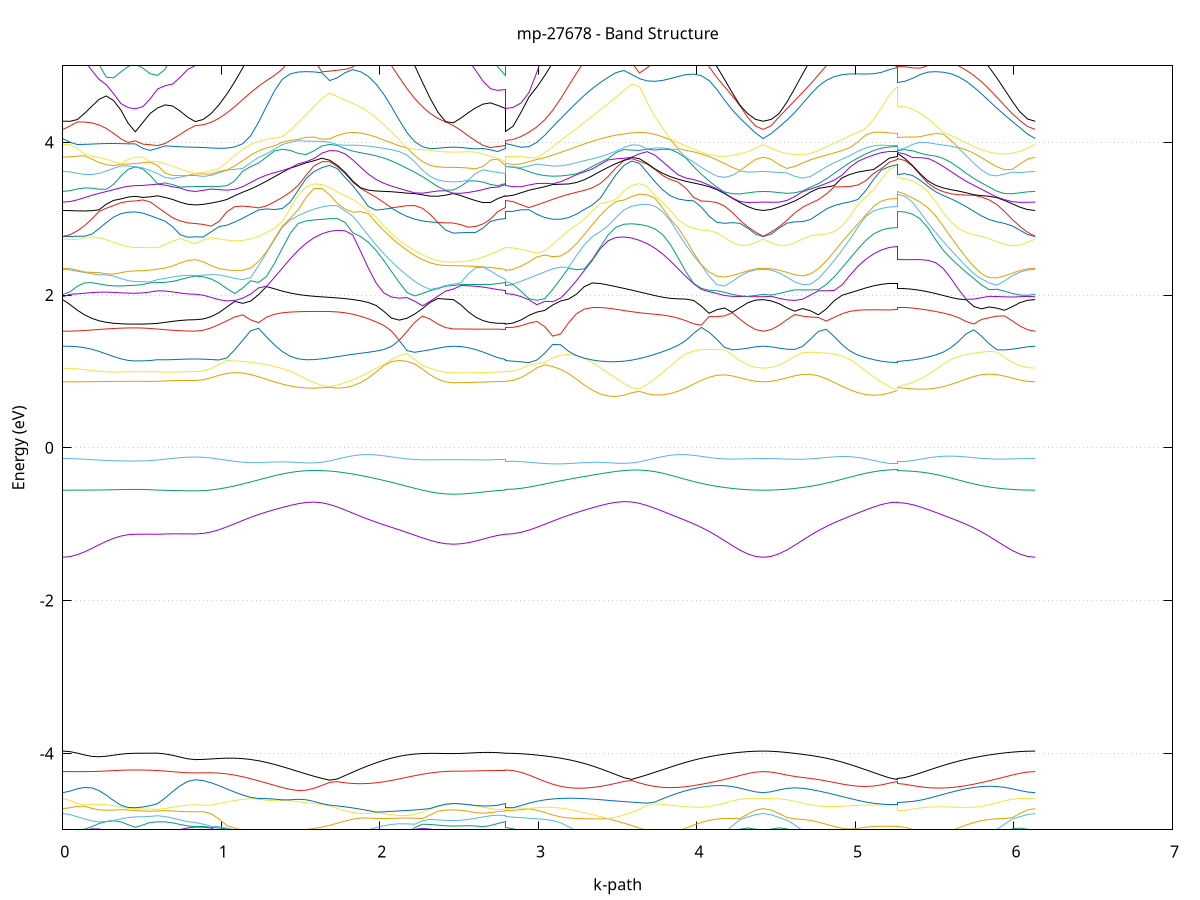 set title 'mp-27678 - Band Structure'
set xlabel 'k-path'
set ylabel 'Energy (eV)'
set grid y
set yrange [-5:5]
set terminal png size 800,600
set output 'mp-27678_bands_gnuplot.png'
plot '-' using 1:2 with lines notitle, '-' using 1:2 with lines notitle, '-' using 1:2 with lines notitle, '-' using 1:2 with lines notitle, '-' using 1:2 with lines notitle, '-' using 1:2 with lines notitle, '-' using 1:2 with lines notitle, '-' using 1:2 with lines notitle, '-' using 1:2 with lines notitle, '-' using 1:2 with lines notitle, '-' using 1:2 with lines notitle, '-' using 1:2 with lines notitle, '-' using 1:2 with lines notitle, '-' using 1:2 with lines notitle, '-' using 1:2 with lines notitle, '-' using 1:2 with lines notitle, '-' using 1:2 with lines notitle, '-' using 1:2 with lines notitle, '-' using 1:2 with lines notitle, '-' using 1:2 with lines notitle, '-' using 1:2 with lines notitle, '-' using 1:2 with lines notitle, '-' using 1:2 with lines notitle, '-' using 1:2 with lines notitle, '-' using 1:2 with lines notitle, '-' using 1:2 with lines notitle, '-' using 1:2 with lines notitle, '-' using 1:2 with lines notitle, '-' using 1:2 with lines notitle, '-' using 1:2 with lines notitle, '-' using 1:2 with lines notitle, '-' using 1:2 with lines notitle, '-' using 1:2 with lines notitle, '-' using 1:2 with lines notitle, '-' using 1:2 with lines notitle, '-' using 1:2 with lines notitle, '-' using 1:2 with lines notitle, '-' using 1:2 with lines notitle, '-' using 1:2 with lines notitle, '-' using 1:2 with lines notitle, '-' using 1:2 with lines notitle, '-' using 1:2 with lines notitle, '-' using 1:2 with lines notitle, '-' using 1:2 with lines notitle, '-' using 1:2 with lines notitle, '-' using 1:2 with lines notitle, '-' using 1:2 with lines notitle, '-' using 1:2 with lines notitle, '-' using 1:2 with lines notitle, '-' using 1:2 with lines notitle, '-' using 1:2 with lines notitle, '-' using 1:2 with lines notitle, '-' using 1:2 with lines notitle, '-' using 1:2 with lines notitle, '-' using 1:2 with lines notitle, '-' using 1:2 with lines notitle, '-' using 1:2 with lines notitle, '-' using 1:2 with lines notitle, '-' using 1:2 with lines notitle, '-' using 1:2 with lines notitle, '-' using 1:2 with lines notitle, '-' using 1:2 with lines notitle, '-' using 1:2 with lines notitle, '-' using 1:2 with lines notitle, '-' using 1:2 with lines notitle, '-' using 1:2 with lines notitle, '-' using 1:2 with lines notitle, '-' using 1:2 with lines notitle, '-' using 1:2 with lines notitle, '-' using 1:2 with lines notitle, '-' using 1:2 with lines notitle, '-' using 1:2 with lines notitle, '-' using 1:2 with lines notitle, '-' using 1:2 with lines notitle, '-' using 1:2 with lines notitle, '-' using 1:2 with lines notitle, '-' using 1:2 with lines notitle, '-' using 1:2 with lines notitle, '-' using 1:2 with lines notitle, '-' using 1:2 with lines notitle, '-' using 1:2 with lines notitle, '-' using 1:2 with lines notitle, '-' using 1:2 with lines notitle, '-' using 1:2 with lines notitle, '-' using 1:2 with lines notitle, '-' using 1:2 with lines notitle, '-' using 1:2 with lines notitle, '-' using 1:2 with lines notitle, '-' using 1:2 with lines notitle, '-' using 1:2 with lines notitle, '-' using 1:2 with lines notitle, '-' using 1:2 with lines notitle, '-' using 1:2 with lines notitle, '-' using 1:2 with lines notitle, '-' using 1:2 with lines notitle, '-' using 1:2 with lines notitle
0.000000 -43.410104
0.045752 -43.410104
0.091505 -43.410004
0.137257 -43.410004
0.183010 -43.409904
0.228762 -43.409804
0.274514 -43.409704
0.320267 -43.409504
0.366019 -43.409404
0.411772 -43.409304
0.457524 -43.409304
0.457524 -43.409304
0.504212 -43.409304
0.550901 -43.409404
0.597589 -43.409504
0.597589 -43.409504
0.645226 -43.409704
0.692863 -43.409804
0.740499 -43.410004
0.788136 -43.410004
0.835773 -43.410104
0.835773 -43.410104
0.885675 -43.410004
0.935578 -43.409704
0.985480 -43.409304
1.035383 -43.408704
1.085285 -43.408004
1.135188 -43.407204
1.185090 -43.406304
1.234993 -43.405404
1.284895 -43.404504
1.334798 -43.403604
1.384700 -43.402704
1.434603 -43.402004
1.484505 -43.401304
1.534408 -43.400804
1.584310 -43.400404
1.634212 -43.400204
1.634212 -43.400204
1.682996 -43.400204
1.731779 -43.400504
1.780562 -43.400904
1.829345 -43.401404
1.878128 -43.402004
1.926911 -43.402704
1.975694 -43.403504
2.024478 -43.404304
2.073261 -43.405204
2.122044 -43.406004
2.170827 -43.406804
2.219610 -43.407504
2.268393 -43.408104
2.317176 -43.408604
2.365959 -43.409004
2.414743 -43.409204
2.463526 -43.409304
2.463526 -43.409304
2.510252 -43.409304
2.556979 -43.409304
2.603706 -43.409404
2.650433 -43.409404
2.697159 -43.409404
2.743886 -43.409504
2.790613 -43.409504
2.790613 -43.409304
2.840584 -43.409204
2.890556 -43.409004
2.940528 -43.408604
2.990500 -43.408104
3.040472 -43.407404
3.090443 -43.406704
3.140415 -43.405904
3.190387 -43.405004
3.240359 -43.404204
3.290331 -43.403304
3.340302 -43.402504
3.390274 -43.401804
3.440246 -43.401204
3.490218 -43.400704
3.540189 -43.400404
3.540189 -43.400404
3.588977 -43.400204
3.637765 -43.400304
3.686552 -43.400504
3.735340 -43.400904
3.784127 -43.401504
3.832915 -43.402204
3.881702 -43.402904
3.930490 -43.403804
3.979278 -43.404704
4.028065 -43.405604
4.076853 -43.406504
4.125640 -43.407304
4.174428 -43.408104
4.223215 -43.408804
4.272003 -43.409304
4.320791 -43.409704
4.369578 -43.410004
4.418366 -43.410104
4.418366 -43.410104
4.468096 -43.410004
4.517826 -43.409704
4.567557 -43.409304
4.617287 -43.408804
4.667017 -43.408204
4.716748 -43.407404
4.766478 -43.406604
4.816208 -43.405704
4.865939 -43.404804
4.915669 -43.403904
4.965399 -43.403104
5.015129 -43.402304
5.064860 -43.401604
5.114590 -43.401004
5.164320 -43.400604
5.214051 -43.400304
5.263781 -43.400204
5.263781 -43.400204
5.312122 -43.400304
5.360464 -43.400604
5.408805 -43.401004
5.457146 -43.401504
5.505488 -43.402104
5.553829 -43.402804
5.602170 -43.403604
5.650512 -43.404404
5.698853 -43.405204
5.747194 -43.406104
5.795536 -43.406904
5.843877 -43.407704
5.892218 -43.408304
5.940560 -43.408904
5.988901 -43.409404
6.037242 -43.409804
6.085584 -43.410004
6.133925 -43.410104
e
0.000000 -43.407704
0.045752 -43.407704
0.091505 -43.407704
0.137257 -43.407804
0.183010 -43.407904
0.228762 -43.408004
0.274514 -43.408104
0.320267 -43.408204
0.366019 -43.408304
0.411772 -43.408404
0.457524 -43.408404
0.457524 -43.408404
0.504212 -43.408404
0.550901 -43.408304
0.597589 -43.408204
0.597589 -43.408204
0.645226 -43.408104
0.692863 -43.407904
0.740499 -43.407804
0.788136 -43.407704
0.835773 -43.407704
0.835773 -43.407704
0.885675 -43.407604
0.935578 -43.407404
0.985480 -43.407004
1.035383 -43.406604
1.085285 -43.406004
1.135188 -43.405304
1.185090 -43.404604
1.234993 -43.403904
1.284895 -43.403104
1.334798 -43.402404
1.384700 -43.401704
1.434603 -43.401204
1.484505 -43.400704
1.534408 -43.400404
1.584310 -43.400204
1.634212 -43.400104
1.634212 -43.400104
1.682996 -43.400104
1.731779 -43.400304
1.780562 -43.400504
1.829345 -43.400904
1.878128 -43.401504
1.926911 -43.402104
1.975694 -43.402804
2.024478 -43.403604
2.073261 -43.404404
2.122044 -43.405204
2.170827 -43.406004
2.219610 -43.406704
2.268393 -43.407304
2.317176 -43.407804
2.365959 -43.408104
2.414743 -43.408404
2.463526 -43.408404
2.463526 -43.408404
2.510252 -43.408404
2.556979 -43.408404
2.603706 -43.408404
2.650433 -43.408404
2.697159 -43.408304
2.743886 -43.408304
2.790613 -43.408204
2.790613 -43.408404
2.840584 -43.408404
2.890556 -43.408104
2.940528 -43.407704
2.990500 -43.407204
3.040472 -43.406604
3.090443 -43.405904
3.140415 -43.405104
3.190387 -43.404304
3.240359 -43.403404
3.290331 -43.402704
3.340302 -43.401904
3.390274 -43.401304
3.440246 -43.400804
3.490218 -43.400404
3.540189 -43.400204
3.540189 -43.400204
3.588977 -43.400104
3.637765 -43.400104
3.686552 -43.400204
3.735340 -43.400504
3.784127 -43.400804
3.832915 -43.401304
3.881702 -43.401904
3.930490 -43.402604
3.979278 -43.403304
4.028065 -43.404004
4.076853 -43.404704
4.125640 -43.405404
4.174428 -43.406104
4.223215 -43.406604
4.272003 -43.407104
4.320791 -43.407404
4.369578 -43.407604
4.418366 -43.407704
4.418366 -43.407704
4.468096 -43.407604
4.517826 -43.407404
4.567557 -43.407104
4.617287 -43.406704
4.667017 -43.406104
4.716748 -43.405504
4.766478 -43.404904
4.816208 -43.404104
4.865939 -43.403404
4.915669 -43.402704
4.965399 -43.402104
5.015129 -43.401504
5.064860 -43.401004
5.114590 -43.400604
5.164320 -43.400304
5.214051 -43.400104
5.263781 -43.400104
5.263781 -43.400104
5.312122 -43.400104
5.360464 -43.400304
5.408805 -43.400504
5.457146 -43.400904
5.505488 -43.401304
5.553829 -43.401904
5.602170 -43.402504
5.650512 -43.403104
5.698853 -43.403804
5.747194 -43.404504
5.795536 -43.405104
5.843877 -43.405704
5.892218 -43.406304
5.940560 -43.406804
5.988901 -43.407204
6.037242 -43.407504
6.085584 -43.407604
6.133925 -43.407704
e
0.000000 -43.139404
0.045752 -43.139404
0.091505 -43.139404
0.137257 -43.139404
0.183010 -43.139304
0.228762 -43.139304
0.274514 -43.139304
0.320267 -43.139304
0.366019 -43.139204
0.411772 -43.139204
0.457524 -43.139204
0.457524 -43.139204
0.504212 -43.139204
0.550901 -43.139204
0.597589 -43.139204
0.597589 -43.139204
0.645226 -43.139204
0.692863 -43.139204
0.740499 -43.139204
0.788136 -43.139204
0.835773 -43.139204
0.835773 -43.139204
0.885675 -43.139104
0.935578 -43.138904
0.985480 -43.138504
1.035383 -43.137904
1.085285 -43.137304
1.135188 -43.136504
1.185090 -43.135704
1.234993 -43.134804
1.284895 -43.133904
1.334798 -43.133104
1.384700 -43.132304
1.434603 -43.131604
1.484505 -43.131004
1.534408 -43.130504
1.584310 -43.130204
1.634212 -43.130104
1.634212 -43.130104
1.682996 -43.130104
1.731779 -43.130304
1.780562 -43.130704
1.829345 -43.131204
1.878128 -43.131804
1.926911 -43.132504
1.975694 -43.133304
2.024478 -43.134204
2.073261 -43.135104
2.122044 -43.135904
2.170827 -43.136704
2.219610 -43.137504
2.268393 -43.138104
2.317176 -43.138704
2.365959 -43.139104
2.414743 -43.139304
2.463526 -43.139404
2.463526 -43.139404
2.510252 -43.139404
2.556979 -43.139404
2.603706 -43.139304
2.650433 -43.139304
2.697159 -43.139304
2.743886 -43.139304
2.790613 -43.139204
2.790613 -43.139204
2.840584 -43.139104
2.890556 -43.138904
2.940528 -43.138504
2.990500 -43.137904
3.040472 -43.137304
3.090443 -43.136504
3.140415 -43.135704
3.190387 -43.134804
3.240359 -43.133904
3.290331 -43.133004
3.340302 -43.132304
3.390274 -43.131604
3.440246 -43.131004
3.490218 -43.130504
3.540189 -43.130204
3.540189 -43.130204
3.588977 -43.130104
3.637765 -43.130104
3.686552 -43.130304
3.735340 -43.130704
3.784127 -43.131204
3.832915 -43.131804
3.881702 -43.132504
3.930490 -43.133304
3.979278 -43.134204
4.028065 -43.135104
4.076853 -43.135904
4.125640 -43.136704
4.174428 -43.137504
4.223215 -43.138104
4.272003 -43.138704
4.320791 -43.139104
4.369578 -43.139304
4.418366 -43.139404
4.418366 -43.139404
4.468096 -43.139304
4.517826 -43.139104
4.567557 -43.138704
4.617287 -43.138204
4.667017 -43.137504
4.716748 -43.136804
4.766478 -43.136004
4.816208 -43.135204
4.865939 -43.134304
4.915669 -43.133504
4.965399 -43.132704
5.015129 -43.131904
5.064860 -43.131304
5.114590 -43.130804
5.164320 -43.130404
5.214051 -43.130204
5.263781 -43.130104
5.263781 -43.130104
5.312122 -43.130204
5.360464 -43.130404
5.408805 -43.130704
5.457146 -43.131204
5.505488 -43.131804
5.553829 -43.132404
5.602170 -43.133204
5.650512 -43.133904
5.698853 -43.134704
5.747194 -43.135604
5.795536 -43.136304
5.843877 -43.137104
5.892218 -43.137704
5.940560 -43.138304
5.988901 -43.138804
6.037242 -43.139104
6.085584 -43.139304
6.133925 -43.139404
e
0.000000 -43.113904
0.045752 -43.113904
0.091505 -43.113904
0.137257 -43.114004
0.183010 -43.114004
0.228762 -43.114004
0.274514 -43.114004
0.320267 -43.114004
0.366019 -43.114104
0.411772 -43.114104
0.457524 -43.114104
0.457524 -43.114104
0.504212 -43.114104
0.550901 -43.114104
0.597589 -43.114104
0.597589 -43.114104
0.645226 -43.114104
0.692863 -43.114104
0.740499 -43.114104
0.788136 -43.114104
0.835773 -43.114104
0.835773 -43.114104
0.885675 -43.114004
0.935578 -43.113704
0.985480 -43.113304
1.035383 -43.112704
1.085285 -43.112004
1.135188 -43.111204
1.185090 -43.110304
1.234993 -43.109304
1.284895 -43.108404
1.334798 -43.107504
1.384700 -43.106604
1.434603 -43.105804
1.484505 -43.105204
1.534408 -43.104704
1.584310 -43.104404
1.634212 -43.104204
1.634212 -43.104204
1.682996 -43.104304
1.731779 -43.104404
1.780562 -43.104804
1.829345 -43.105304
1.878128 -43.106004
1.926911 -43.106704
1.975694 -43.107604
2.024478 -43.108504
2.073261 -43.109404
2.122044 -43.110304
2.170827 -43.111104
2.219610 -43.111904
2.268393 -43.112604
2.317176 -43.113204
2.365959 -43.113604
2.414743 -43.113804
2.463526 -43.113904
2.463526 -43.113904
2.510252 -43.113904
2.556979 -43.113904
2.603706 -43.114004
2.650433 -43.114004
2.697159 -43.114004
2.743886 -43.114004
2.790613 -43.114104
2.790613 -43.114104
2.840584 -43.114004
2.890556 -43.113704
2.940528 -43.113304
2.990500 -43.112704
3.040472 -43.112004
3.090443 -43.111104
3.140415 -43.110204
3.190387 -43.109304
3.240359 -43.108404
3.290331 -43.107404
3.340302 -43.106604
3.390274 -43.105804
3.440246 -43.105204
3.490218 -43.104704
3.540189 -43.104404
3.540189 -43.104404
3.588977 -43.104204
3.637765 -43.104304
3.686552 -43.104404
3.735340 -43.104804
3.784127 -43.105304
3.832915 -43.106004
3.881702 -43.106704
3.930490 -43.107604
3.979278 -43.108504
4.028065 -43.109404
4.076853 -43.110304
4.125640 -43.111104
4.174428 -43.111904
4.223215 -43.112604
4.272003 -43.113204
4.320791 -43.113604
4.369578 -43.113804
4.418366 -43.113904
4.418366 -43.113904
4.468096 -43.113804
4.517826 -43.113604
4.567557 -43.113204
4.617287 -43.112704
4.667017 -43.112004
4.716748 -43.111204
4.766478 -43.110404
4.816208 -43.109504
4.865939 -43.108604
4.915669 -43.107704
4.965399 -43.106904
5.015129 -43.106104
5.064860 -43.105504
5.114590 -43.104904
5.164320 -43.104504
5.214051 -43.104304
5.263781 -43.104204
5.263781 -43.104204
5.312122 -43.104304
5.360464 -43.104504
5.408805 -43.104904
5.457146 -43.105404
5.505488 -43.106004
5.553829 -43.106604
5.602170 -43.107404
5.650512 -43.108204
5.698853 -43.109104
5.747194 -43.109904
5.795536 -43.110704
5.843877 -43.111504
5.892218 -43.112204
5.940560 -43.112804
5.988901 -43.113304
6.037242 -43.113604
6.085584 -43.113804
6.133925 -43.113904
e
0.000000 -23.723504
0.045752 -23.724204
0.091505 -23.726004
0.137257 -23.728204
0.183010 -23.730604
0.228762 -23.732804
0.274514 -23.734704
0.320267 -23.736304
0.366019 -23.737504
0.411772 -23.738204
0.457524 -23.738504
0.457524 -23.738504
0.504212 -23.738304
0.550901 -23.737604
0.597589 -23.736504
0.597589 -23.736504
0.645226 -23.734204
0.692863 -23.731104
0.740499 -23.727704
0.788136 -23.724604
0.835773 -23.723104
0.835773 -23.723104
0.885675 -23.722704
0.935578 -23.721404
0.985480 -23.719304
1.035383 -23.716504
1.085285 -23.713104
1.135188 -23.709204
1.185090 -23.708504
1.234993 -23.709004
1.284895 -23.709604
1.334798 -23.710504
1.384700 -23.711504
1.434603 -23.712504
1.484505 -23.713404
1.534408 -23.714004
1.584310 -23.714204
1.634212 -23.713904
1.634212 -23.713904
1.682996 -23.713004
1.731779 -23.711604
1.780562 -23.709704
1.829345 -23.707504
1.878128 -23.705204
1.926911 -23.702804
1.975694 -23.702904
2.024478 -23.708004
2.073261 -23.713204
2.122044 -23.718304
2.170827 -23.723104
2.219610 -23.727504
2.268393 -23.731304
2.317176 -23.734404
2.365959 -23.736704
2.414743 -23.738104
2.463526 -23.738604
2.463526 -23.738604
2.510252 -23.738604
2.556979 -23.738404
2.603706 -23.738204
2.650433 -23.737904
2.697159 -23.737504
2.743886 -23.737104
2.790613 -23.736504
2.790613 -23.738504
2.840584 -23.738004
2.890556 -23.736504
2.940528 -23.734104
2.990500 -23.730804
3.040472 -23.726904
3.090443 -23.722304
3.140415 -23.717304
3.190387 -23.712104
3.240359 -23.706804
3.290331 -23.701704
3.340302 -23.703704
3.390274 -23.706104
3.440246 -23.708404
3.490218 -23.710504
3.540189 -23.712204
3.540189 -23.712204
3.588977 -23.713404
3.637765 -23.714004
3.686552 -23.714104
3.735340 -23.713704
3.784127 -23.712904
3.832915 -23.711904
3.881702 -23.710904
3.930490 -23.709904
3.979278 -23.709104
4.028065 -23.708504
4.076853 -23.708104
4.125640 -23.710004
4.174428 -23.713804
4.223215 -23.717104
4.272003 -23.719804
4.320791 -23.721904
4.369578 -23.723104
4.418366 -23.723504
4.418366 -23.723504
4.468096 -23.723204
4.517826 -23.722204
4.567557 -23.720504
4.617287 -23.718404
4.667017 -23.715904
4.716748 -23.713304
4.766478 -23.711004
4.816208 -23.709504
4.865939 -23.708904
4.915669 -23.709004
4.965399 -23.709504
5.015129 -23.710304
5.064860 -23.711204
5.114590 -23.712104
5.164320 -23.712904
5.214051 -23.713404
5.263781 -23.713604
5.263781 -23.713704
5.312122 -23.713604
5.360464 -23.713104
5.408805 -23.712404
5.457146 -23.711504
5.505488 -23.710604
5.553829 -23.709804
5.602170 -23.709304
5.650512 -23.709104
5.698853 -23.709304
5.747194 -23.710204
5.795536 -23.711904
5.843877 -23.714204
5.892218 -23.716704
5.940560 -23.718904
5.988901 -23.720904
6.037242 -23.722304
6.085584 -23.723204
6.133925 -23.723504
e
0.000000 -23.708204
0.045752 -23.707504
0.091505 -23.705604
0.137257 -23.703304
0.183010 -23.700904
0.228762 -23.698604
0.274514 -23.696504
0.320267 -23.694804
0.366019 -23.693604
0.411772 -23.692804
0.457524 -23.692604
0.457524 -23.692604
0.504212 -23.692804
0.550901 -23.693504
0.597589 -23.694604
0.597589 -23.694604
0.645226 -23.697104
0.692863 -23.700304
0.740499 -23.703804
0.788136 -23.707004
0.835773 -23.708504
0.835773 -23.708504
0.885675 -23.708504
0.935578 -23.708404
0.985480 -23.708304
1.035383 -23.708204
1.085285 -23.708204
1.135188 -23.708304
1.185090 -23.705004
1.234993 -23.700704
1.284895 -23.696504
1.334798 -23.692504
1.384700 -23.689004
1.434603 -23.686004
1.484505 -23.683704
1.534408 -23.682104
1.584310 -23.681304
1.634212 -23.681404
1.634212 -23.681404
1.682996 -23.682304
1.731779 -23.684004
1.780562 -23.686504
1.829345 -23.689704
1.878128 -23.693604
1.926911 -23.698104
1.975694 -23.700604
2.024478 -23.698604
2.073261 -23.696904
2.122044 -23.695504
2.170827 -23.694504
2.219610 -23.693704
2.268393 -23.693104
2.317176 -23.692804
2.365959 -23.692504
2.414743 -23.692404
2.463526 -23.692404
2.463526 -23.692404
2.510252 -23.692404
2.556979 -23.692604
2.603706 -23.692804
2.650433 -23.693204
2.697159 -23.693604
2.743886 -23.694104
2.790613 -23.694604
2.790613 -23.692604
2.840584 -23.692604
2.890556 -23.692804
2.940528 -23.693004
2.990500 -23.693404
3.040472 -23.694004
3.090443 -23.694804
3.140415 -23.696004
3.190387 -23.697404
3.240359 -23.699204
3.290331 -23.701304
3.340302 -23.696804
3.390274 -23.692404
3.440246 -23.688704
3.490218 -23.685604
3.540189 -23.683304
3.540189 -23.683304
3.588977 -23.681904
3.637765 -23.681304
3.686552 -23.681504
3.735340 -23.682504
3.784127 -23.684304
3.832915 -23.686804
3.881702 -23.689904
3.930490 -23.693504
3.979278 -23.697504
4.028065 -23.701704
4.076853 -23.705904
4.125640 -23.707904
4.174428 -23.707804
4.223215 -23.707904
4.272003 -23.708004
4.320791 -23.708104
4.369578 -23.708204
4.418366 -23.708204
4.418366 -23.708204
4.468096 -23.708104
4.517826 -23.707804
4.567557 -23.707404
4.617287 -23.706804
4.667017 -23.706004
4.716748 -23.705004
4.766478 -23.703504
4.816208 -23.701204
4.865939 -23.698304
4.915669 -23.695004
4.965399 -23.691904
5.015129 -23.688904
5.064860 -23.686404
5.114590 -23.684404
5.164320 -23.682904
5.214051 -23.682004
5.263781 -23.681704
5.263781 -23.681604
5.312122 -23.681904
5.360464 -23.682704
5.408805 -23.684004
5.457146 -23.685804
5.505488 -23.688104
5.553829 -23.690704
5.602170 -23.693704
5.650512 -23.696704
5.698853 -23.699604
5.747194 -23.702204
5.795536 -23.704104
5.843877 -23.705304
5.892218 -23.706204
5.940560 -23.706904
5.988901 -23.707404
6.037242 -23.707804
6.085584 -23.708104
6.133925 -23.708204
e
0.000000 -23.509004
0.045752 -23.512204
0.091505 -23.517904
0.137257 -23.523904
0.183010 -23.529504
0.228762 -23.534604
0.274514 -23.538904
0.320267 -23.542404
0.366019 -23.544904
0.411772 -23.546504
0.457524 -23.547004
0.457524 -23.547004
0.504212 -23.546604
0.550901 -23.545304
0.597589 -23.543204
0.597589 -23.543204
0.645226 -23.538504
0.692863 -23.532004
0.740499 -23.524104
0.788136 -23.515304
0.835773 -23.509304
0.835773 -23.509304
0.885675 -23.509104
0.935578 -23.508404
0.985480 -23.507504
1.035383 -23.506604
1.085285 -23.506004
1.135188 -23.506204
1.185090 -23.507604
1.234993 -23.510604
1.284895 -23.515104
1.334798 -23.521004
1.384700 -23.527404
1.434603 -23.533704
1.484505 -23.538904
1.534408 -23.542404
1.584310 -23.544004
1.634212 -23.543304
1.634212 -23.543304
1.682996 -23.540304
1.731779 -23.535004
1.780562 -23.527604
1.829345 -23.518304
1.878128 -23.507504
1.926911 -23.495804
1.975694 -23.483804
2.024478 -23.489004
2.073261 -23.499304
2.122044 -23.509204
2.170827 -23.518304
2.219610 -23.526404
2.268393 -23.533304
2.317176 -23.538904
2.365959 -23.543004
2.414743 -23.545504
2.463526 -23.546304
2.463526 -23.546304
2.510252 -23.546204
2.556979 -23.546104
2.603706 -23.545904
2.650433 -23.545504
2.697159 -23.544904
2.743886 -23.544204
2.790613 -23.543204
2.790613 -23.547004
2.840584 -23.546104
2.890556 -23.543504
2.940528 -23.539204
2.990500 -23.533404
3.040472 -23.526104
3.090443 -23.517604
3.140415 -23.508104
3.190387 -23.497804
3.240359 -23.487104
3.290331 -23.487204
3.340302 -23.499304
3.390274 -23.511004
3.440246 -23.521604
3.490218 -23.530504
3.540189 -23.537504
3.540189 -23.537504
3.588977 -23.542004
3.637765 -23.544304
3.686552 -23.544304
3.735340 -23.542004
3.784127 -23.537904
3.832915 -23.532304
3.881702 -23.525904
3.930490 -23.519404
3.979278 -23.513604
4.028065 -23.509204
4.076853 -23.506504
4.125640 -23.505304
4.174428 -23.505404
4.223215 -23.506104
4.272003 -23.507104
4.320791 -23.508104
4.369578 -23.508804
4.418366 -23.509004
4.418366 -23.509004
4.468096 -23.509104
4.517826 -23.509204
4.567557 -23.509004
4.617287 -23.508504
4.667017 -23.507704
4.716748 -23.507004
4.766478 -23.506904
4.816208 -23.507804
4.865939 -23.510404
4.915669 -23.514504
4.965399 -23.519904
5.015129 -23.525904
5.064860 -23.531604
5.114590 -23.536604
5.164320 -23.540304
5.214051 -23.542604
5.263781 -23.543404
5.263781 -23.543704
5.312122 -23.543004
5.360464 -23.540904
5.408805 -23.537504
5.457146 -23.532904
5.505488 -23.527604
5.553829 -23.521904
5.602170 -23.516504
5.650512 -23.512004
5.698853 -23.508904
5.747194 -23.507304
5.795536 -23.507004
5.843877 -23.507404
5.892218 -23.508204
5.940560 -23.508904
5.988901 -23.509304
6.037242 -23.509304
6.085584 -23.509104
6.133925 -23.509004
e
0.000000 -23.496204
0.045752 -23.492804
0.091505 -23.486404
0.137257 -23.479404
0.183010 -23.472404
0.228762 -23.465604
0.274514 -23.459504
0.320267 -23.454204
0.366019 -23.450104
0.411772 -23.447504
0.457524 -23.446604
0.457524 -23.446604
0.504212 -23.447304
0.550901 -23.449404
0.597589 -23.452804
0.597589 -23.452804
0.645226 -23.460104
0.692863 -23.469404
0.740499 -23.479904
0.788136 -23.490404
0.835773 -23.497004
0.835773 -23.497004
0.885675 -23.496404
0.935578 -23.494504
0.985480 -23.491504
1.035383 -23.487504
1.085285 -23.482904
1.135188 -23.478004
1.185090 -23.473504
1.234993 -23.470404
1.284895 -23.469904
1.334798 -23.473104
1.384700 -23.479704
1.434603 -23.487704
1.484505 -23.495404
1.534408 -23.501704
1.584310 -23.505904
1.634212 -23.507404
1.634212 -23.507404
1.682996 -23.506204
1.731779 -23.502304
1.780562 -23.495704
1.829345 -23.486604
1.878128 -23.475304
1.926911 -23.468704
1.975694 -23.478404
2.024478 -23.472604
2.073261 -23.463004
2.122044 -23.455804
2.170827 -23.451104
2.219610 -23.448504
2.268393 -23.447204
2.317176 -23.446704
2.365959 -23.446704
2.414743 -23.446804
2.463526 -23.446904
2.463526 -23.446904
2.510252 -23.447004
2.556979 -23.447204
2.603706 -23.447704
2.650433 -23.448504
2.697159 -23.449604
2.743886 -23.451004
2.790613 -23.452804
2.790613 -23.446604
2.840584 -23.446604
2.890556 -23.446704
2.940528 -23.446904
2.990500 -23.447704
3.040472 -23.449404
3.090443 -23.452704
3.140415 -23.458004
3.190387 -23.465804
3.240359 -23.475704
3.290331 -23.476304
3.340302 -23.467804
3.390274 -23.478804
3.440246 -23.489704
3.490218 -23.498204
3.540189 -23.504004
3.540189 -23.504004
3.588977 -23.506904
3.637765 -23.507004
3.686552 -23.504604
3.735340 -23.499704
3.784127 -23.493004
3.832915 -23.485104
3.881702 -23.477404
3.930490 -23.471604
3.979278 -23.469204
4.028065 -23.470204
4.076853 -23.473504
4.125640 -23.478004
4.174428 -23.482704
4.223215 -23.487104
4.272003 -23.490904
4.320791 -23.493804
4.369578 -23.495604
4.418366 -23.496204
4.418366 -23.496204
4.468096 -23.495204
4.517826 -23.492704
4.567557 -23.489104
4.617287 -23.484804
4.667017 -23.480304
4.716748 -23.476104
4.766478 -23.472404
4.816208 -23.469704
4.865939 -23.468604
4.915669 -23.469904
4.965399 -23.474004
5.015129 -23.480304
5.064860 -23.487304
5.114590 -23.493604
5.164320 -23.498204
5.214051 -23.500904
5.263781 -23.501704
5.263781 -23.501304
5.312122 -23.500604
5.360464 -23.498204
5.408805 -23.494104
5.457146 -23.488504
5.505488 -23.481904
5.553829 -23.475704
5.602170 -23.471004
5.650512 -23.468804
5.698853 -23.468904
5.747194 -23.470604
5.795536 -23.473404
5.843877 -23.477104
5.892218 -23.481204
5.940560 -23.485504
5.988901 -23.489504
6.037242 -23.492904
6.085584 -23.495304
6.133925 -23.496204
e
0.000000 -23.323104
0.045752 -23.323304
0.091505 -23.323904
0.137257 -23.324704
0.183010 -23.325504
0.228762 -23.326304
0.274514 -23.327104
0.320267 -23.327704
0.366019 -23.328204
0.411772 -23.328504
0.457524 -23.328604
0.457524 -23.328604
0.504212 -23.328504
0.550901 -23.328204
0.597589 -23.327804
0.597589 -23.327804
0.645226 -23.326904
0.692863 -23.325804
0.740499 -23.324604
0.788136 -23.323704
0.835773 -23.323304
0.835773 -23.323304
0.885675 -23.325704
0.935578 -23.332204
0.985480 -23.341604
1.035383 -23.352704
1.085285 -23.364804
1.135188 -23.377104
1.185090 -23.389304
1.234993 -23.401204
1.284895 -23.412904
1.334798 -23.424804
1.384700 -23.437304
1.434603 -23.449704
1.484505 -23.461404
1.534408 -23.471304
1.584310 -23.478704
1.634212 -23.483204
1.634212 -23.483204
1.682996 -23.484404
1.731779 -23.482404
1.780562 -23.477404
1.829345 -23.469704
1.878128 -23.459904
1.926911 -23.460204
1.975694 -23.445804
2.024478 -23.429504
2.073261 -23.412304
2.122044 -23.397404
2.170827 -23.383804
2.219610 -23.370304
2.268393 -23.357504
2.317176 -23.346104
2.365959 -23.336904
2.414743 -23.330704
2.463526 -23.328404
2.463526 -23.328404
2.510252 -23.328404
2.556979 -23.328404
2.603706 -23.328304
2.650433 -23.328204
2.697159 -23.328104
2.743886 -23.328004
2.790613 -23.327804
2.790613 -23.328604
2.840584 -23.330704
2.890556 -23.336704
2.940528 -23.345804
2.990500 -23.357204
3.040472 -23.370204
3.090443 -23.384004
3.140415 -23.398004
3.190387 -23.415904
3.240359 -23.433304
3.290331 -23.449704
3.340302 -23.462504
3.390274 -23.462604
3.440246 -23.472104
3.490218 -23.479004
3.540189 -23.482904
3.540189 -23.482904
3.588977 -23.483604
3.637765 -23.481204
3.686552 -23.475704
3.735340 -23.467604
3.784127 -23.457404
3.832915 -23.445804
3.881702 -23.433904
3.930490 -23.422404
3.979278 -23.411404
4.028065 -23.400604
4.076853 -23.389504
4.125640 -23.377804
4.174428 -23.365804
4.223215 -23.353904
4.272003 -23.342704
4.320791 -23.333004
4.369578 -23.325904
4.418366 -23.323104
4.418366 -23.323104
4.468096 -23.325804
4.517826 -23.332704
4.567557 -23.342204
4.617287 -23.353104
4.667017 -23.364804
4.716748 -23.376804
4.766478 -23.388604
4.816208 -23.400204
4.865939 -23.411204
4.915669 -23.422204
4.965399 -23.434904
5.015129 -23.448204
5.064860 -23.461104
5.114590 -23.472504
5.164320 -23.481704
5.214051 -23.487804
5.263781 -23.489904
5.263781 -23.489504
5.312122 -23.487604
5.360464 -23.482204
5.408805 -23.473904
5.457146 -23.463504
5.505488 -23.451704
5.553829 -23.439304
5.602170 -23.427104
5.650512 -23.416204
5.698853 -23.405904
5.747194 -23.395204
5.795536 -23.384104
5.843877 -23.372804
5.892218 -23.361504
5.940560 -23.350604
5.988901 -23.340504
6.037242 -23.331804
6.085584 -23.325504
6.133925 -23.323104
e
0.000000 -23.313304
0.045752 -23.313104
0.091505 -23.312504
0.137257 -23.311604
0.183010 -23.310704
0.228762 -23.309804
0.274514 -23.308904
0.320267 -23.308204
0.366019 -23.307704
0.411772 -23.307304
0.457524 -23.307204
0.457524 -23.307204
0.504212 -23.307304
0.550901 -23.307604
0.597589 -23.308104
0.597589 -23.308104
0.645226 -23.309204
0.692863 -23.310404
0.740499 -23.311804
0.788136 -23.312904
0.835773 -23.313304
0.835773 -23.313304
0.885675 -23.315404
0.935578 -23.321404
0.985480 -23.330504
1.035383 -23.342104
1.085285 -23.355304
1.135188 -23.369404
1.185090 -23.383404
1.234993 -23.396104
1.284895 -23.406104
1.334798 -23.412104
1.384700 -23.414304
1.434603 -23.414504
1.484505 -23.414404
1.534408 -23.415104
1.584310 -23.417004
1.634212 -23.420304
1.634212 -23.420304
1.682996 -23.425104
1.731779 -23.431304
1.780562 -23.438804
1.829345 -23.447504
1.878128 -23.456904
1.926911 -23.448504
1.975694 -23.436304
2.024478 -23.423704
2.073261 -23.410804
2.122044 -23.394804
2.170827 -23.377404
2.219610 -23.360604
2.268393 -23.344904
2.317176 -23.330704
2.365959 -23.318904
2.414743 -23.310404
2.463526 -23.307204
2.463526 -23.307204
2.510252 -23.307204
2.556979 -23.307304
2.603706 -23.307404
2.650433 -23.307504
2.697159 -23.307704
2.743886 -23.307904
2.790613 -23.308104
2.790613 -23.307204
2.840584 -23.310604
2.890556 -23.319504
2.940528 -23.331904
2.990500 -23.346604
3.040472 -23.362804
3.090443 -23.380104
3.140415 -23.398004
3.190387 -23.411904
3.240359 -23.425504
3.290331 -23.438704
3.340302 -23.451304
3.390274 -23.454404
3.440246 -23.444904
3.490218 -23.436404
3.540189 -23.429104
3.540189 -23.429104
3.588977 -23.423304
3.637765 -23.419004
3.686552 -23.416204
3.735340 -23.414704
3.784127 -23.414404
3.832915 -23.414504
3.881702 -23.414004
3.930490 -23.411104
3.979278 -23.404404
4.028065 -23.394004
4.076853 -23.381204
4.125640 -23.367504
4.174428 -23.353704
4.223215 -23.340904
4.272003 -23.329804
4.320791 -23.321004
4.369578 -23.315304
4.418366 -23.313304
4.418366 -23.313304
4.468096 -23.315204
4.517826 -23.320704
4.567557 -23.329204
4.617287 -23.340104
4.667017 -23.352704
4.716748 -23.366404
4.766478 -23.380404
4.816208 -23.394204
4.865939 -23.407004
4.915669 -23.417504
4.965399 -23.423104
5.015129 -23.424904
5.064860 -23.424404
5.114590 -23.422904
5.164320 -23.421504
5.214051 -23.420404
5.263781 -23.420104
5.263781 -23.420504
5.312122 -23.420904
5.360464 -23.421804
5.408805 -23.423204
5.457146 -23.424604
5.505488 -23.425404
5.553829 -23.424504
5.602170 -23.420404
5.650512 -23.412104
5.698853 -23.400704
5.747194 -23.388204
5.795536 -23.375004
5.843877 -23.361804
5.892218 -23.349104
5.940560 -23.337504
5.988901 -23.327604
6.037242 -23.319904
6.085584 -23.315004
6.133925 -23.313304
e
0.000000 -23.290104
0.045752 -23.289604
0.091505 -23.288104
0.137257 -23.285704
0.183010 -23.282704
0.228762 -23.279404
0.274514 -23.276104
0.320267 -23.273104
0.366019 -23.270604
0.411772 -23.269004
0.457524 -23.268404
0.457524 -23.268404
0.504212 -23.269504
0.550901 -23.271704
0.597589 -23.274004
0.597589 -23.274004
0.645226 -23.275104
0.692863 -23.275804
0.740499 -23.276104
0.788136 -23.276304
0.835773 -23.276304
0.835773 -23.276304
0.885675 -23.275304
0.935578 -23.272704
0.985480 -23.269804
1.035383 -23.267904
1.085285 -23.268404
1.135188 -23.274704
1.185090 -23.287204
1.234993 -23.301704
1.284895 -23.314904
1.334798 -23.325004
1.384700 -23.335404
1.434603 -23.348604
1.484505 -23.359204
1.534408 -23.367104
1.584310 -23.372104
1.634212 -23.374304
1.634212 -23.374304
1.682996 -23.373704
1.731779 -23.370404
1.780562 -23.364304
1.829345 -23.355604
1.878128 -23.344304
1.926911 -23.330704
1.975694 -23.315204
2.024478 -23.306804
2.073261 -23.299704
2.122044 -23.292104
2.170827 -23.285604
2.219610 -23.281304
2.268393 -23.279504
2.317176 -23.279404
2.365959 -23.280404
2.414743 -23.281604
2.463526 -23.282104
2.463526 -23.282104
2.510252 -23.281904
2.556979 -23.281304
2.603706 -23.280304
2.650433 -23.278904
2.697159 -23.277304
2.743886 -23.275604
2.790613 -23.274004
2.790613 -23.268404
2.840584 -23.268004
2.890556 -23.267204
2.940528 -23.266704
2.990500 -23.267404
3.040472 -23.270404
3.090443 -23.276304
3.140415 -23.284804
3.190387 -23.293904
3.240359 -23.302604
3.290331 -23.319704
3.340302 -23.335004
3.390274 -23.348204
3.440246 -23.358904
3.490218 -23.366904
3.540189 -23.372004
3.540189 -23.372004
3.588977 -23.374204
3.637765 -23.373804
3.686552 -23.370604
3.735340 -23.364804
3.784127 -23.356204
3.832915 -23.344904
3.881702 -23.334304
3.930490 -23.327604
3.979278 -23.317404
4.028065 -23.304804
4.076853 -23.292104
4.125640 -23.282804
4.174428 -23.279104
4.223215 -23.279404
4.272003 -23.281904
4.320791 -23.285304
4.369578 -23.288604
4.418366 -23.290104
4.418366 -23.290104
4.468096 -23.288604
4.517826 -23.285304
4.567557 -23.281804
4.617287 -23.279204
4.667017 -23.278504
4.716748 -23.281704
4.766478 -23.290004
4.816208 -23.301404
4.865939 -23.312704
4.915669 -23.321504
4.965399 -23.328604
5.015129 -23.342104
5.064860 -23.353604
5.114590 -23.362704
5.164320 -23.369204
5.214051 -23.373104
5.263781 -23.374404
5.263781 -23.374404
5.312122 -23.373304
5.360464 -23.369804
5.408805 -23.364004
5.457146 -23.355904
5.505488 -23.345604
5.553829 -23.333504
5.602170 -23.324204
5.650512 -23.316804
5.698853 -23.307104
5.747194 -23.296004
5.795536 -23.286004
5.843877 -23.280004
5.892218 -23.278504
5.940560 -23.279704
5.988901 -23.282404
6.037242 -23.285804
6.085584 -23.288804
6.133925 -23.290104
e
0.000000 -23.249404
0.045752 -23.249404
0.091505 -23.249604
0.137257 -23.249904
0.183010 -23.250404
0.228762 -23.251104
0.274514 -23.253004
0.320267 -23.255904
0.366019 -23.258504
0.411772 -23.260304
0.457524 -23.261004
0.457524 -23.261004
0.504212 -23.259704
0.550901 -23.257104
0.597589 -23.254004
0.597589 -23.254004
0.645226 -23.251004
0.692863 -23.250504
0.740499 -23.250204
0.788136 -23.250004
0.835773 -23.250004
0.835773 -23.250004
0.885675 -23.249704
0.935578 -23.248904
0.985480 -23.247704
1.035383 -23.246104
1.085285 -23.244904
1.135188 -23.247504
1.185090 -23.265904
1.234993 -23.284604
1.284895 -23.302904
1.334798 -23.320004
1.384700 -23.331304
1.434603 -23.334004
1.484505 -23.334104
1.534408 -23.332304
1.584310 -23.329804
1.634212 -23.327004
1.634212 -23.327004
1.682996 -23.324504
1.731779 -23.322504
1.780562 -23.321104
1.829345 -23.319904
1.878128 -23.318404
1.926911 -23.316104
1.975694 -23.312304
2.024478 -23.298304
2.073261 -23.280404
2.122044 -23.262304
2.170827 -23.245304
2.219610 -23.245604
2.268393 -23.246804
2.317176 -23.248104
2.365959 -23.253104
2.414743 -23.257504
2.463526 -23.259404
2.463526 -23.259404
2.510252 -23.259204
2.556979 -23.258504
2.603706 -23.257604
2.650433 -23.256504
2.697159 -23.255504
2.743886 -23.254604
2.790613 -23.254004
2.790613 -23.261004
2.840584 -23.259004
2.890556 -23.254304
2.940528 -23.248804
2.990500 -23.247104
3.040472 -23.245204
3.090443 -23.247304
3.140415 -23.265704
3.190387 -23.284404
3.240359 -23.302104
3.290331 -23.308404
3.340302 -23.312804
3.390274 -23.315904
3.440246 -23.318204
3.490218 -23.320304
3.540189 -23.322804
3.540189 -23.322804
3.588977 -23.325704
3.637765 -23.329004
3.686552 -23.332404
3.735340 -23.335404
3.784127 -23.337304
3.832915 -23.337204
3.881702 -23.331404
3.930490 -23.315804
3.979278 -23.298804
4.028065 -23.280904
4.076853 -23.262704
4.125640 -23.248604
4.174428 -23.245404
4.223215 -23.245904
4.272003 -23.247204
4.320791 -23.248304
4.369578 -23.249104
4.418366 -23.249404
4.418366 -23.249404
4.468096 -23.249104
4.517826 -23.248404
4.567557 -23.247304
4.617287 -23.246004
4.667017 -23.245404
4.716748 -23.247804
4.766478 -23.260404
4.816208 -23.278204
4.865939 -23.295904
4.915669 -23.312704
4.965399 -23.326704
5.015129 -23.329404
5.064860 -23.329804
5.114590 -23.329004
5.164320 -23.327804
5.214051 -23.326904
5.263781 -23.326604
5.263781 -23.326704
5.312122 -23.327004
5.360464 -23.327804
5.408805 -23.328904
5.457146 -23.329604
5.505488 -23.329504
5.553829 -23.327604
5.602170 -23.318604
5.650512 -23.303404
5.698853 -23.287004
5.747194 -23.270204
5.795536 -23.253604
5.843877 -23.246604
5.892218 -23.245404
5.940560 -23.246304
5.988901 -23.247504
6.037242 -23.248504
6.085584 -23.249104
6.133925 -23.249404
e
0.000000 -23.239304
0.045752 -23.239704
0.091505 -23.241004
0.137257 -23.243104
0.183010 -23.245704
0.228762 -23.248504
0.274514 -23.250204
0.320267 -23.250804
0.366019 -23.251104
0.411772 -23.251204
0.457524 -23.251304
0.457524 -23.251304
0.504212 -23.251204
0.550901 -23.251104
0.597589 -23.251004
0.597589 -23.251004
0.645226 -23.249804
0.692863 -23.246304
0.740499 -23.243404
0.788136 -23.241504
0.835773 -23.240804
0.835773 -23.240804
0.885675 -23.240204
0.935578 -23.238404
0.985480 -23.236104
1.035383 -23.233704
1.085285 -23.235404
1.135188 -23.247204
1.185090 -23.249304
1.234993 -23.249804
1.284895 -23.250004
1.334798 -23.250304
1.384700 -23.251004
1.434603 -23.252104
1.484505 -23.253404
1.534408 -23.254804
1.584310 -23.256304
1.634212 -23.257604
1.634212 -23.257604
1.682996 -23.258404
1.731779 -23.258604
1.780562 -23.258304
1.829345 -23.257304
1.878128 -23.256004
1.926911 -23.254304
1.975694 -23.252604
2.024478 -23.250704
2.073261 -23.248604
2.122044 -23.246504
2.170827 -23.244804
2.219610 -23.237604
2.268393 -23.242304
2.317176 -23.247604
2.365959 -23.249204
2.414743 -23.250004
2.463526 -23.250304
2.463526 -23.250304
2.510252 -23.250304
2.556979 -23.250404
2.603706 -23.250604
2.650433 -23.250704
2.697159 -23.250904
2.743886 -23.251004
2.790613 -23.251004
2.790613 -23.251304
2.840584 -23.251004
2.890556 -23.250104
2.940528 -23.248604
2.990500 -23.243004
3.040472 -23.237904
3.090443 -23.243704
3.140415 -23.244004
3.190387 -23.245904
3.240359 -23.248104
3.290331 -23.250204
3.340302 -23.252304
3.390274 -23.254204
3.440246 -23.255904
3.490218 -23.257104
3.540189 -23.257604
3.540189 -23.257604
3.588977 -23.257704
3.637765 -23.257204
3.686552 -23.256504
3.735340 -23.255604
3.784127 -23.254804
3.832915 -23.254304
3.881702 -23.253904
3.930490 -23.253904
3.979278 -23.253904
4.028065 -23.253704
4.076853 -23.252304
4.125640 -23.245004
4.174428 -23.232204
4.223215 -23.232604
4.272003 -23.234904
4.320791 -23.237104
4.369578 -23.238704
4.418366 -23.239304
4.418366 -23.239304
4.468096 -23.238804
4.517826 -23.237304
4.567557 -23.235304
4.617287 -23.233304
4.667017 -23.233104
4.716748 -23.243004
4.766478 -23.250904
4.816208 -23.252404
4.865939 -23.252804
4.915669 -23.253004
4.965399 -23.253404
5.015129 -23.254104
5.064860 -23.255004
5.114590 -23.256104
5.164320 -23.257004
5.214051 -23.257604
5.263781 -23.257904
5.263781 -23.257704
5.312122 -23.257504
5.360464 -23.256904
5.408805 -23.256004
5.457146 -23.255004
5.505488 -23.254104
5.553829 -23.253404
5.602170 -23.253004
5.650512 -23.252904
5.698853 -23.252804
5.747194 -23.252204
5.795536 -23.250004
5.843877 -23.237704
5.892218 -23.232704
5.940560 -23.233704
5.988901 -23.235604
6.037242 -23.237404
6.085584 -23.238804
6.133925 -23.239304
e
0.000000 -23.195604
0.045752 -23.195704
0.091505 -23.195804
0.137257 -23.195904
0.183010 -23.196104
0.228762 -23.196404
0.274514 -23.196604
0.320267 -23.196804
0.366019 -23.196904
0.411772 -23.197004
0.457524 -23.197104
0.457524 -23.197104
0.504212 -23.197004
0.550901 -23.197004
0.597589 -23.196904
0.597589 -23.196904
0.645226 -23.196704
0.692863 -23.196604
0.740499 -23.196404
0.788136 -23.196304
0.835773 -23.196304
0.835773 -23.196304
0.885675 -23.198304
0.935578 -23.204004
0.985480 -23.213104
1.035383 -23.224504
1.085285 -23.231504
1.135188 -23.239004
1.185090 -23.237204
1.234993 -23.234704
1.284895 -23.232004
1.334798 -23.229304
1.384700 -23.226704
1.434603 -23.224404
1.484505 -23.223704
1.534408 -23.223104
1.584310 -23.222404
1.634212 -23.221604
1.634212 -23.221604
1.682996 -23.220704
1.731779 -23.220204
1.780562 -23.221304
1.829345 -23.222904
1.878128 -23.224804
1.926911 -23.226904
1.975694 -23.229204
2.024478 -23.231304
2.073261 -23.233104
2.122044 -23.233604
2.170827 -23.232304
2.219610 -23.227504
2.268393 -23.217304
2.317176 -23.209104
2.365959 -23.202304
2.414743 -23.197904
2.463526 -23.196404
2.463526 -23.196404
2.510252 -23.196404
2.556979 -23.196504
2.603706 -23.196604
2.650433 -23.196704
2.697159 -23.196804
2.743886 -23.196804
2.790613 -23.196904
2.790613 -23.197104
2.840584 -23.198704
2.890556 -23.203504
2.940528 -23.210804
2.990500 -23.219504
3.040472 -23.229904
3.090443 -23.234104
3.140415 -23.236004
3.190387 -23.234504
3.240359 -23.232004
3.290331 -23.229304
3.340302 -23.226704
3.390274 -23.224404
3.440246 -23.222504
3.490218 -23.220904
3.540189 -23.220404
3.540189 -23.220404
3.588977 -23.221104
3.637765 -23.221704
3.686552 -23.222304
3.735340 -23.222804
3.784127 -23.223204
3.832915 -23.224704
3.881702 -23.226904
3.930490 -23.229204
3.979278 -23.231604
4.028065 -23.233904
4.076853 -23.235904
4.125640 -23.236704
4.174428 -23.231304
4.223215 -23.222004
4.272003 -23.211404
4.320791 -23.202904
4.369578 -23.197504
4.418366 -23.195604
4.418366 -23.195604
4.468096 -23.197404
4.517826 -23.202604
4.567557 -23.210804
4.617287 -23.220904
4.667017 -23.229604
4.716748 -23.236604
4.766478 -23.236204
4.816208 -23.234404
4.865939 -23.232204
4.915669 -23.229804
4.965399 -23.227504
5.015129 -23.225304
5.064860 -23.223404
5.114590 -23.221704
5.164320 -23.221404
5.214051 -23.221304
5.263781 -23.221304
5.263781 -23.221204
5.312122 -23.221204
5.360464 -23.221404
5.408805 -23.221704
5.457146 -23.223004
5.505488 -23.224804
5.553829 -23.226804
5.602170 -23.228904
5.650512 -23.231204
5.698853 -23.233304
5.747194 -23.235404
5.795536 -23.236804
5.843877 -23.236104
5.892218 -23.227704
5.940560 -23.218604
5.988901 -23.209304
6.037242 -23.201904
6.085584 -23.197204
6.133925 -23.195604
e
0.000000 -23.183804
0.045752 -23.183804
0.091505 -23.183704
0.137257 -23.183604
0.183010 -23.183504
0.228762 -23.183404
0.274514 -23.183304
0.320267 -23.183204
0.366019 -23.183104
0.411772 -23.183004
0.457524 -23.183004
0.457524 -23.183004
0.504212 -23.183004
0.550901 -23.183004
0.597589 -23.183004
0.597589 -23.183004
0.645226 -23.183004
0.692863 -23.183004
0.740499 -23.183004
0.788136 -23.183004
0.835773 -23.183004
0.835773 -23.183004
0.885675 -23.185104
0.935578 -23.191304
0.985480 -23.201304
1.035383 -23.214404
1.085285 -23.229904
1.135188 -23.229404
1.185090 -23.227904
1.234993 -23.226704
1.284895 -23.225804
1.334798 -23.225104
1.384700 -23.224704
1.434603 -23.224204
1.484505 -23.222504
1.534408 -23.221004
1.584310 -23.220004
1.634212 -23.219504
1.634212 -23.219504
1.682996 -23.219604
1.731779 -23.219904
1.780562 -23.219304
1.829345 -23.219104
1.878128 -23.219304
1.926911 -23.220004
1.975694 -23.221204
2.024478 -23.223104
2.073261 -23.225604
2.122044 -23.228704
2.170827 -23.231404
2.219610 -23.225404
2.268393 -23.213004
2.317176 -23.200704
2.365959 -23.191504
2.414743 -23.185704
2.463526 -23.183804
2.463526 -23.183804
2.510252 -23.183804
2.556979 -23.183704
2.603706 -23.183604
2.650433 -23.183404
2.697159 -23.183304
2.743886 -23.183104
2.790613 -23.183004
2.790613 -23.183004
2.840584 -23.185104
2.890556 -23.191304
2.940528 -23.201204
2.990500 -23.214304
3.040472 -23.228004
3.090443 -23.233404
3.140415 -23.229504
3.190387 -23.226304
3.240359 -23.223804
3.290331 -23.221904
3.340302 -23.220604
3.390274 -23.219904
3.440246 -23.219704
3.490218 -23.219904
3.540189 -23.220004
3.540189 -23.220004
3.588977 -23.219504
3.637765 -23.219604
3.686552 -23.220204
3.735340 -23.221304
3.784127 -23.222904
3.832915 -23.223504
3.881702 -23.223804
3.930490 -23.224204
3.979278 -23.224704
4.028065 -23.225604
4.076853 -23.226704
4.125640 -23.228104
4.174428 -23.227004
4.223215 -23.213104
4.272003 -23.200804
4.320791 -23.191504
4.369578 -23.185804
4.418366 -23.183804
4.418366 -23.183804
4.468096 -23.185704
4.517826 -23.191204
4.567557 -23.200204
4.617287 -23.212104
4.667017 -23.225904
4.716748 -23.228504
4.766478 -23.227104
4.816208 -23.225804
4.865939 -23.224704
4.915669 -23.223804
4.965399 -23.223004
5.015129 -23.222404
5.064860 -23.221904
5.114590 -23.221604
5.164320 -23.220504
5.214051 -23.219704
5.263781 -23.219504
5.263781 -23.219504
5.312122 -23.219704
5.360464 -23.220404
5.408805 -23.221404
5.457146 -23.222004
5.505488 -23.222404
5.553829 -23.223004
5.602170 -23.223604
5.650512 -23.224304
5.698853 -23.225204
5.747194 -23.226204
5.795536 -23.227404
5.843877 -23.228404
5.892218 -23.222004
5.940560 -23.209204
5.988901 -23.198504
6.037242 -23.190504
6.085584 -23.185504
6.133925 -23.183804
e
0.000000 -23.016104
0.045752 -23.016304
0.091505 -23.017204
0.137257 -23.018504
0.183010 -23.020104
0.228762 -23.022004
0.274514 -23.023904
0.320267 -23.025604
0.366019 -23.027004
0.411772 -23.027904
0.457524 -23.028204
0.457524 -23.028204
0.504212 -23.028104
0.550901 -23.027804
0.597589 -23.027304
0.597589 -23.027304
0.645226 -23.027604
0.692863 -23.027904
0.740499 -23.028104
0.788136 -23.028204
0.835773 -23.028204
0.835773 -23.028204
0.885675 -23.027804
0.935578 -23.026604
0.985480 -23.024604
1.035383 -23.022204
1.085285 -23.019404
1.135188 -23.016404
1.185090 -23.013304
1.234993 -23.010204
1.284895 -23.007104
1.334798 -23.004204
1.384700 -23.001504
1.434603 -22.999104
1.484505 -22.997004
1.534408 -22.995304
1.584310 -22.994004
1.634212 -22.993104
1.634212 -22.993104
1.682996 -22.992704
1.731779 -22.992804
1.780562 -22.993304
1.829345 -22.994204
1.878128 -22.995404
1.926911 -22.997004
1.975694 -22.998804
2.024478 -23.000804
2.073261 -23.003004
2.122044 -23.005304
2.170827 -23.007504
2.219610 -23.009704
2.268393 -23.011804
2.317176 -23.013504
2.365959 -23.014904
2.414743 -23.015804
2.463526 -23.016104
2.463526 -23.016104
2.510252 -23.016504
2.556979 -23.017604
2.603706 -23.019304
2.650433 -23.021504
2.697159 -23.023704
2.743886 -23.025704
2.790613 -23.027304
2.790613 -23.028204
2.840584 -23.027804
2.890556 -23.026504
2.940528 -23.024604
2.990500 -23.022204
3.040472 -23.019404
3.090443 -23.016404
3.140415 -23.013204
3.190387 -23.010104
3.240359 -23.007104
3.290331 -23.004104
3.340302 -23.001404
3.390274 -22.999004
3.440246 -22.996904
3.490218 -22.995204
3.540189 -22.994004
3.540189 -22.994004
3.588977 -22.993104
3.637765 -22.992704
3.686552 -22.992804
3.735340 -22.993304
3.784127 -22.994204
3.832915 -22.995404
3.881702 -22.997004
3.930490 -22.998804
3.979278 -23.000804
4.028065 -23.003004
4.076853 -23.005304
4.125640 -23.007504
4.174428 -23.009704
4.223215 -23.011804
4.272003 -23.013504
4.320791 -23.014904
4.369578 -23.015804
4.418366 -23.016104
4.418366 -23.016104
4.468096 -23.015804
4.517826 -23.015004
4.567557 -23.013804
4.617287 -23.012204
4.667017 -23.010404
4.716748 -23.008504
4.766478 -23.006404
4.816208 -23.004304
4.865939 -23.002304
4.915669 -23.000404
4.965399 -22.998604
5.015129 -22.996904
5.064860 -22.995604
5.114590 -22.994504
5.164320 -22.993604
5.214051 -22.993104
5.263781 -22.993004
5.263781 -22.993004
5.312122 -22.993104
5.360464 -22.993604
5.408805 -22.994304
5.457146 -22.995304
5.505488 -22.996504
5.553829 -22.998004
5.602170 -22.999604
5.650512 -23.001404
5.698853 -23.003304
5.747194 -23.005304
5.795536 -23.007204
5.843877 -23.009104
5.892218 -23.011004
5.940560 -23.012604
5.988901 -23.014004
6.037242 -23.015104
6.085584 -23.015804
6.133925 -23.016104
e
0.000000 -17.435204
0.045752 -17.433404
0.091505 -17.428004
0.137257 -17.419604
0.183010 -17.408504
0.228762 -17.395704
0.274514 -17.382304
0.320267 -17.369504
0.366019 -17.358804
0.411772 -17.351604
0.457524 -17.349104
0.457524 -17.349104
0.504212 -17.348804
0.550901 -17.348204
0.597589 -17.348104
0.597589 -17.348104
0.645226 -17.345204
0.692863 -17.343404
0.740499 -17.342204
0.788136 -17.341704
0.835773 -17.341504
0.835773 -17.341504
0.885675 -17.339304
0.935578 -17.332904
0.985480 -17.322604
1.035383 -17.308904
1.085285 -17.292304
1.135188 -17.273804
1.185090 -17.254104
1.234993 -17.234204
1.284895 -17.214904
1.334798 -17.196904
1.384700 -17.180604
1.434603 -17.166404
1.484505 -17.154404
1.534408 -17.144204
1.584310 -17.135804
1.634212 -17.128804
1.634212 -17.128804
1.682996 -17.123104
1.731779 -17.126704
1.780562 -17.141504
1.829345 -17.158604
1.878128 -17.178004
1.926911 -17.199504
1.975694 -17.222704
2.024478 -17.247104
2.073261 -17.272004
2.122044 -17.296604
2.170827 -17.320204
2.219610 -17.341704
2.268393 -17.360604
2.317176 -17.376104
2.365959 -17.387604
2.414743 -17.394704
2.463526 -17.397104
2.463526 -17.397104
2.510252 -17.395504
2.556979 -17.390804
2.603706 -17.383504
2.650433 -17.374204
2.697159 -17.364104
2.743886 -17.354704
2.790613 -17.348104
2.790613 -17.349104
2.840584 -17.347004
2.890556 -17.340804
2.940528 -17.330804
2.990500 -17.317604
3.040472 -17.301604
3.090443 -17.283704
3.140415 -17.264604
3.190387 -17.245204
3.240359 -17.226104
3.290331 -17.208004
3.340302 -17.191204
3.390274 -17.176004
3.440246 -17.162304
3.490218 -17.150004
3.540189 -17.139004
3.540189 -17.139004
3.588977 -17.129104
3.637765 -17.120104
3.686552 -17.130704
3.735340 -17.148104
3.784127 -17.168004
3.832915 -17.190404
3.881702 -17.215204
3.930490 -17.241704
3.979278 -17.269304
4.028065 -17.297304
4.076853 -17.324804
4.125640 -17.350904
4.174428 -17.374704
4.223215 -17.395404
4.272003 -17.412404
4.320791 -17.424904
4.369578 -17.432604
4.418366 -17.435204
4.418366 -17.435204
4.468096 -17.432504
4.517826 -17.424604
4.567557 -17.411804
4.617287 -17.394604
4.667017 -17.373504
4.716748 -17.349404
4.766478 -17.323104
4.816208 -17.295604
4.865939 -17.267804
4.915669 -17.240904
4.965399 -17.215504
5.015129 -17.192504
5.064860 -17.172304
5.114590 -17.155104
5.164320 -17.141204
5.214051 -17.130904
5.263781 -17.126504
5.263781 -17.127004
5.312122 -17.129204
5.360464 -17.135504
5.408805 -17.145804
5.457146 -17.159804
5.505488 -17.177404
5.553829 -17.198304
5.602170 -17.222004
5.650512 -17.247804
5.698853 -17.274804
5.747194 -17.302104
5.795536 -17.328904
5.843877 -17.354304
5.892218 -17.377304
5.940560 -17.397204
5.988901 -17.413404
6.037242 -17.425404
6.085584 -17.432704
6.133925 -17.435204
e
0.000000 -17.084304
0.045752 -17.085204
0.091505 -17.087804
0.137257 -17.092204
0.183010 -17.098304
0.228762 -17.105504
0.274514 -17.113504
0.320267 -17.121204
0.366019 -17.127704
0.411772 -17.132104
0.457524 -17.133704
0.457524 -17.133704
0.504212 -17.135704
0.550901 -17.141104
0.597589 -17.148104
0.597589 -17.148104
0.645226 -17.159504
0.692863 -17.169904
0.740499 -17.178004
0.788136 -17.183204
0.835773 -17.184904
0.835773 -17.184904
0.885675 -17.183104
0.935578 -17.177804
0.985480 -17.169404
1.035383 -17.158404
1.085285 -17.145704
1.135188 -17.132204
1.185090 -17.118804
1.234993 -17.106704
1.284895 -17.096704
1.334798 -17.089404
1.384700 -17.085104
1.434603 -17.083804
1.484505 -17.085204
1.534408 -17.089204
1.584310 -17.095404
1.634212 -17.103804
1.634212 -17.103804
1.682996 -17.114204
1.731779 -17.118304
1.780562 -17.114304
1.829345 -17.111004
1.878128 -17.108304
1.926911 -17.106404
1.975694 -17.105104
2.024478 -17.104604
2.073261 -17.104904
2.122044 -17.105804
2.170827 -17.107304
2.219610 -17.109304
2.268393 -17.111404
2.317176 -17.113504
2.365959 -17.115304
2.414743 -17.116504
2.463526 -17.116904
2.463526 -17.116904
2.510252 -17.117404
2.556979 -17.119204
2.603706 -17.122604
2.650433 -17.128004
2.697159 -17.134904
2.743886 -17.142304
2.790613 -17.148104
2.790613 -17.133704
2.840584 -17.132204
2.890556 -17.127904
2.940528 -17.121204
2.990500 -17.112704
3.040472 -17.103204
3.090443 -17.093604
3.140415 -17.084804
3.190387 -17.077704
3.240359 -17.072704
3.290331 -17.070304
3.340302 -17.070304
3.390274 -17.072704
3.440246 -17.077304
3.490218 -17.084004
3.540189 -17.092704
3.540189 -17.092704
3.588977 -17.103204
3.637765 -17.115804
3.686552 -17.111704
3.735340 -17.103904
3.784127 -17.096604
3.832915 -17.090004
3.881702 -17.084204
3.930490 -17.079304
3.979278 -17.075604
4.028065 -17.073204
4.076853 -17.072304
4.125640 -17.072704
4.174428 -17.074404
4.223215 -17.076804
4.272003 -17.079504
4.320791 -17.082004
4.369578 -17.083704
4.418366 -17.084304
4.418366 -17.084304
4.468096 -17.083804
4.517826 -17.082304
4.567557 -17.080204
4.617287 -17.077804
4.667017 -17.075604
4.716748 -17.073904
4.766478 -17.073004
4.816208 -17.073304
4.865939 -17.074604
4.915669 -17.076904
4.965399 -17.080104
5.015129 -17.084004
5.064860 -17.088504
5.114590 -17.093404
5.164320 -17.098704
5.214051 -17.103904
5.263781 -17.106704
5.263781 -17.106804
5.312122 -17.106204
5.360464 -17.104804
5.408805 -17.102804
5.457146 -17.100304
5.505488 -17.097604
5.553829 -17.094704
5.602170 -17.091704
5.650512 -17.088804
5.698853 -17.086204
5.747194 -17.084104
5.795536 -17.082604
5.843877 -17.081804
5.892218 -17.081604
5.940560 -17.082004
5.988901 -17.082704
6.037242 -17.083504
6.085584 -17.084104
6.133925 -17.084304
e
0.000000 -16.865604
0.045752 -16.873604
0.091505 -16.887604
0.137257 -16.901004
0.183010 -16.911804
0.228762 -16.919204
0.274514 -16.923004
0.320267 -16.923304
0.366019 -16.921104
0.411772 -16.918104
0.457524 -16.916504
0.457524 -16.916504
0.504212 -16.916004
0.550901 -16.914204
0.597589 -16.911004
0.597589 -16.911004
0.645226 -16.894304
0.692863 -16.876304
0.740499 -16.859904
0.788136 -16.847704
0.835773 -16.842804
0.835773 -16.842804
0.885675 -16.842704
0.935578 -16.842304
0.985480 -16.841604
1.035383 -16.840504
1.085285 -16.838804
1.135188 -16.837204
1.185090 -16.834904
1.234993 -16.831104
1.284895 -16.825604
1.334798 -16.818704
1.384700 -16.810604
1.434603 -16.802104
1.484505 -16.793904
1.534408 -16.786804
1.584310 -16.781104
1.634212 -16.777204
1.634212 -16.777204
1.682996 -16.775204
1.731779 -16.774704
1.780562 -16.776704
1.829345 -16.785604
1.878128 -16.797504
1.926911 -16.812104
1.975694 -16.828704
2.024478 -16.846604
2.073261 -16.865104
2.122044 -16.883504
2.170827 -16.900904
2.219610 -16.916804
2.268393 -16.930604
2.317176 -16.941704
2.365959 -16.949904
2.414743 -16.954904
2.463526 -16.956604
2.463526 -16.956604
2.510252 -16.956104
2.556979 -16.954304
2.603706 -16.950704
2.650433 -16.944504
2.697159 -16.935404
2.743886 -16.923804
2.790613 -16.911004
2.790613 -16.916504
2.840584 -16.915604
2.890556 -16.912704
2.940528 -16.907904
2.990500 -16.901404
3.040472 -16.893204
3.090443 -16.883404
3.140415 -16.872204
3.190387 -16.859804
3.240359 -16.846304
3.290331 -16.832104
3.340302 -16.817604
3.390274 -16.803304
3.440246 -16.790704
3.490218 -16.786904
3.540189 -16.785204
3.540189 -16.785204
3.588977 -16.785804
3.637765 -16.788204
3.686552 -16.792104
3.735340 -16.796904
3.784127 -16.802104
3.832915 -16.807204
3.881702 -16.811904
3.930490 -16.816004
3.979278 -16.819504
4.028065 -16.822304
4.076853 -16.828504
4.125640 -16.838804
4.174428 -16.847504
4.223215 -16.854404
4.272003 -16.859504
4.320791 -16.863004
4.369578 -16.865004
4.418366 -16.865604
4.418366 -16.865604
4.468096 -16.865804
4.517826 -16.866204
4.567557 -16.866104
4.617287 -16.864904
4.667017 -16.862304
4.716748 -16.857904
4.766478 -16.851704
4.816208 -16.844104
4.865939 -16.835404
4.915669 -16.826304
4.965399 -16.817304
5.015129 -16.809004
5.064860 -16.801604
5.114590 -16.795404
5.164320 -16.790504
5.214051 -16.787404
5.263781 -16.786304
5.263781 -16.776504
5.312122 -16.778804
5.360464 -16.784004
5.408805 -16.790404
5.457146 -16.797104
5.505488 -16.803704
5.553829 -16.810104
5.602170 -16.816304
5.650512 -16.822704
5.698853 -16.829804
5.747194 -16.837404
5.795536 -16.844904
5.843877 -16.851604
5.892218 -16.857104
5.940560 -16.861004
5.988901 -16.863604
6.037242 -16.864904
6.085584 -16.865504
6.133925 -16.865604
e
0.000000 -16.833904
0.045752 -16.826404
0.091505 -16.813904
0.137257 -16.803804
0.183010 -16.799104
0.228762 -16.801004
0.274514 -16.808904
0.320267 -16.820504
0.366019 -16.832904
0.411772 -16.842904
0.457524 -16.846804
0.457524 -16.846804
0.504212 -16.845104
0.550901 -16.840804
0.597589 -16.835004
0.597589 -16.835004
0.645226 -16.836304
0.692863 -16.836904
0.740499 -16.837204
0.788136 -16.837504
0.835773 -16.838104
0.835773 -16.838104
0.885675 -16.838204
0.935578 -16.838504
0.985480 -16.838704
1.035383 -16.838804
1.085285 -16.838404
1.135188 -16.836204
1.185090 -16.832604
1.234993 -16.827904
1.284895 -16.821804
1.334798 -16.814504
1.384700 -16.806204
1.434603 -16.797304
1.484505 -16.788504
1.534408 -16.780404
1.584310 -16.774004
1.634212 -16.770004
1.634212 -16.770004
1.682996 -16.768904
1.731779 -16.771104
1.780562 -16.775204
1.829345 -16.776404
1.878128 -16.777904
1.926911 -16.779204
1.975694 -16.780004
2.024478 -16.780404
2.073261 -16.780204
2.122044 -16.779504
2.170827 -16.778504
2.219610 -16.777404
2.268393 -16.776204
2.317176 -16.775104
2.365959 -16.774304
2.414743 -16.773704
2.463526 -16.773604
2.463526 -16.773604
2.510252 -16.775404
2.556979 -16.780604
2.603706 -16.788804
2.650433 -16.799304
2.697159 -16.811304
2.743886 -16.823604
2.790613 -16.835004
2.790613 -16.846804
2.840584 -16.846604
2.890556 -16.846204
2.940528 -16.845304
2.990500 -16.843804
3.040472 -16.841504
3.090443 -16.838004
3.140415 -16.833204
3.190387 -16.827004
3.240359 -16.819704
3.290331 -16.811704
3.340302 -16.803804
3.390274 -16.796504
3.440246 -16.789904
3.490218 -16.778104
3.540189 -16.768404
3.540189 -16.768404
3.588977 -16.761504
3.637765 -16.757504
3.686552 -16.756604
3.735340 -16.758804
3.784127 -16.763904
3.832915 -16.771704
3.881702 -16.781504
3.930490 -16.792804
3.979278 -16.804904
4.028065 -16.817004
4.076853 -16.824804
4.125640 -16.826904
4.174428 -16.828804
4.223215 -16.830504
4.272003 -16.831904
4.320791 -16.833004
4.369578 -16.833704
4.418366 -16.833904
4.418366 -16.833904
4.468096 -16.832904
4.517826 -16.830004
4.567557 -16.826004
4.617287 -16.821404
4.667017 -16.816704
4.716748 -16.812104
4.766478 -16.807504
4.816208 -16.803004
4.865939 -16.798204
4.915669 -16.792904
4.965399 -16.787004
5.015129 -16.780604
5.064860 -16.774104
5.114590 -16.768304
5.164320 -16.763804
5.214051 -16.760904
5.263781 -16.759904
5.263781 -16.769304
5.312122 -16.768704
5.360464 -16.768704
5.408805 -16.770404
5.457146 -16.774204
5.505488 -16.779704
5.553829 -16.786604
5.602170 -16.794104
5.650512 -16.801404
5.698853 -16.807604
5.747194 -16.812504
5.795536 -16.816504
5.843877 -16.820004
5.892218 -16.823204
5.940560 -16.826304
5.988901 -16.829204
6.037242 -16.831604
6.085584 -16.833304
6.133925 -16.833904
e
0.000000 -16.627504
0.045752 -16.628604
0.091505 -16.631204
0.137257 -16.634104
0.183010 -16.635404
0.228762 -16.634104
0.274514 -16.630304
0.320267 -16.625204
0.366019 -16.620404
0.411772 -16.617104
0.457524 -16.615904
0.457524 -16.615904
0.504212 -16.616004
0.550901 -16.616604
0.597589 -16.617504
0.597589 -16.617504
0.645226 -16.623804
0.692863 -16.632104
0.740499 -16.640704
0.788136 -16.647504
0.835773 -16.650204
0.835773 -16.650204
0.885675 -16.649004
0.935578 -16.645604
0.985480 -16.640104
1.035383 -16.632604
1.085285 -16.623304
1.135188 -16.612504
1.185090 -16.600604
1.234993 -16.587804
1.284895 -16.574404
1.334798 -16.560904
1.384700 -16.547404
1.434603 -16.534204
1.484505 -16.521504
1.534408 -16.509404
1.584310 -16.498204
1.634212 -16.487904
1.634212 -16.487904
1.682996 -16.494704
1.731779 -16.504204
1.780562 -16.514004
1.829345 -16.524004
1.878128 -16.533904
1.926911 -16.543804
1.975694 -16.553304
2.024478 -16.562304
2.073261 -16.570804
2.122044 -16.578404
2.170827 -16.585204
2.219610 -16.591104
2.268393 -16.595904
2.317176 -16.599604
2.365959 -16.602304
2.414743 -16.603904
2.463526 -16.604404
2.463526 -16.604404
2.510252 -16.604604
2.556979 -16.605204
2.603706 -16.606204
2.650433 -16.608004
2.697159 -16.610504
2.743886 -16.613704
2.790613 -16.617504
2.790613 -16.615904
2.840584 -16.615304
2.890556 -16.613704
2.940528 -16.611004
2.990500 -16.607104
3.040472 -16.602004
3.090443 -16.595604
3.140415 -16.587904
3.190387 -16.579104
3.240359 -16.569104
3.290331 -16.558304
3.340302 -16.546704
3.390274 -16.534804
3.440246 -16.522704
3.490218 -16.510804
3.540189 -16.499404
3.540189 -16.499404
3.588977 -16.489004
3.637765 -16.493904
3.686552 -16.503804
3.735340 -16.514404
3.784127 -16.525604
3.832915 -16.537304
3.881702 -16.549204
3.930490 -16.561104
3.979278 -16.572604
4.028065 -16.583604
4.076853 -16.593704
4.125640 -16.602604
4.174428 -16.610304
4.223215 -16.616504
4.272003 -16.621404
4.320791 -16.624804
4.369578 -16.626804
4.418366 -16.627504
4.418366 -16.627504
4.468096 -16.627004
4.517826 -16.625304
4.567557 -16.622304
4.617287 -16.617904
4.667017 -16.612104
4.716748 -16.604804
4.766478 -16.596104
4.816208 -16.586204
4.865939 -16.575304
4.915669 -16.563804
4.965399 -16.552004
5.015129 -16.540204
5.064860 -16.528604
5.114590 -16.517404
5.164320 -16.506604
5.214051 -16.496504
5.263781 -16.488304
5.263781 -16.487604
5.312122 -16.495504
5.360464 -16.504904
5.408805 -16.514704
5.457146 -16.525004
5.505488 -16.535504
5.553829 -16.546204
5.602170 -16.556904
5.650512 -16.567504
5.698853 -16.577704
5.747194 -16.587404
5.795536 -16.596404
5.843877 -16.604404
5.892218 -16.611404
5.940560 -16.617204
5.988901 -16.621704
6.037242 -16.624904
6.085584 -16.626904
6.133925 -16.627504
e
0.000000 -16.460404
0.045752 -16.459904
0.091505 -16.458704
0.137257 -16.456904
0.183010 -16.454904
0.228762 -16.452904
0.274514 -16.451204
0.320267 -16.449904
0.366019 -16.448904
0.411772 -16.448304
0.457524 -16.448204
0.457524 -16.448204
0.504212 -16.448404
0.550901 -16.449104
0.597589 -16.450204
0.597589 -16.450204
0.645226 -16.450904
0.692863 -16.451704
0.740499 -16.452404
0.788136 -16.452904
0.835773 -16.453104
0.835773 -16.453104
0.885675 -16.452904
0.935578 -16.452404
0.985480 -16.451704
1.035383 -16.450804
1.085285 -16.449804
1.135188 -16.449104
1.185090 -16.448604
1.234993 -16.448804
1.284895 -16.449604
1.334798 -16.451404
1.384700 -16.454304
1.434603 -16.458304
1.484505 -16.463504
1.534408 -16.469904
1.584310 -16.477304
1.634212 -16.485704
1.634212 -16.485704
1.682996 -16.478904
1.731779 -16.471104
1.780562 -16.464404
1.829345 -16.459004
1.878128 -16.454904
1.926911 -16.452004
1.975694 -16.450204
2.024478 -16.449504
2.073261 -16.449504
2.122044 -16.450204
2.170827 -16.451304
2.219610 -16.452604
2.268393 -16.454004
2.317176 -16.455304
2.365959 -16.456304
2.414743 -16.456904
2.463526 -16.457104
2.463526 -16.457104
2.510252 -16.456904
2.556979 -16.456104
2.603706 -16.455004
2.650433 -16.453704
2.697159 -16.452304
2.743886 -16.451104
2.790613 -16.450204
2.790613 -16.448204
2.840584 -16.448004
2.890556 -16.447704
2.940528 -16.447304
2.990500 -16.446804
3.040472 -16.446404
3.090443 -16.446204
3.140415 -16.446404
3.190387 -16.447104
3.240359 -16.448604
3.290331 -16.450804
3.340302 -16.454004
3.390274 -16.458104
3.440246 -16.463304
3.490218 -16.469604
3.540189 -16.476904
3.540189 -16.476904
3.588977 -16.484904
3.637765 -16.479504
3.686552 -16.471204
3.735340 -16.464104
3.784127 -16.458404
3.832915 -16.454104
3.881702 -16.451204
3.930490 -16.449604
3.979278 -16.449104
4.028065 -16.449504
4.076853 -16.450704
4.125640 -16.452304
4.174428 -16.454204
4.223215 -16.456104
4.272003 -16.457904
4.320791 -16.459204
4.369578 -16.460104
4.418366 -16.460404
4.418366 -16.460404
4.468096 -16.460104
4.517826 -16.459104
4.567557 -16.457604
4.617287 -16.455804
4.667017 -16.453804
4.716748 -16.451904
4.766478 -16.450304
4.816208 -16.449204
4.865939 -16.448804
4.915669 -16.449504
4.965399 -16.451204
5.015129 -16.454104
5.064860 -16.458204
5.114590 -16.463704
5.164320 -16.470304
5.214051 -16.478004
5.263781 -16.485304
5.263781 -16.485904
5.312122 -16.478604
5.360464 -16.471404
5.408805 -16.465004
5.457146 -16.459704
5.505488 -16.455504
5.553829 -16.452404
5.602170 -16.450404
5.650512 -16.449504
5.698853 -16.449404
5.747194 -16.450104
5.795536 -16.451404
5.843877 -16.453004
5.892218 -16.454804
5.940560 -16.456504
5.988901 -16.458104
6.037242 -16.459304
6.085584 -16.460104
6.133925 -16.460404
e
0.000000 -6.630804
0.045752 -6.631104
0.091505 -6.632104
0.137257 -6.633804
0.183010 -6.636404
0.228762 -6.640004
0.274514 -6.644204
0.320267 -6.648504
0.366019 -6.652204
0.411772 -6.654604
0.457524 -6.655404
0.457524 -6.655404
0.504212 -6.663404
0.550901 -6.683104
0.597589 -6.706104
0.597589 -6.706104
0.645226 -6.694604
0.692863 -6.675504
0.740499 -6.651504
0.788136 -6.628104
0.835773 -6.617004
0.835773 -6.617004
0.885675 -6.613604
0.935578 -6.603704
0.985480 -6.587704
1.035383 -6.566604
1.085285 -6.541504
1.135188 -6.514204
1.185090 -6.486904
1.234993 -6.462304
1.284895 -6.443904
1.334798 -6.435304
1.384700 -6.481204
1.434603 -6.534104
1.484505 -6.579304
1.534408 -6.614004
1.584310 -6.637904
1.634212 -6.651604
1.634212 -6.651604
1.682996 -6.657004
1.731779 -6.656904
1.780562 -6.654604
1.829345 -6.653304
1.878128 -6.655404
1.926911 -6.662504
1.975694 -6.674804
2.024478 -6.691704
2.073261 -6.711904
2.122044 -6.733904
2.170827 -6.756304
2.219610 -6.777604
2.268393 -6.796704
2.317176 -6.812604
2.365959 -6.824404
2.414743 -6.831804
2.463526 -6.834304
2.463526 -6.834304
2.510252 -6.832104
2.556979 -6.825204
2.603706 -6.813104
2.650433 -6.795304
2.697159 -6.771404
2.743886 -6.741404
2.790613 -6.706104
2.790613 -6.655404
2.840584 -6.651404
2.890556 -6.639604
2.940528 -6.621004
2.990500 -6.597004
3.040472 -6.569704
3.090443 -6.542004
3.140415 -6.518004
3.190387 -6.502704
3.240359 -6.502004
3.290331 -6.518004
3.340302 -6.546004
3.390274 -6.577704
3.440246 -6.606204
3.490218 -6.627104
3.540189 -6.638104
3.540189 -6.638104
3.588977 -6.638504
3.637765 -6.629704
3.686552 -6.613504
3.735340 -6.593004
3.784127 -6.572304
3.832915 -6.555504
3.881702 -6.545204
3.930490 -6.542304
3.979278 -6.546104
4.028065 -6.554804
4.076853 -6.566504
4.125640 -6.579704
4.174428 -6.593104
4.223215 -6.605504
4.272003 -6.616004
4.320791 -6.624004
4.369578 -6.629104
4.418366 -6.630804
4.418366 -6.630804
4.468096 -6.629104
4.517826 -6.624404
4.567557 -6.616804
4.617287 -6.606704
4.667017 -6.594704
4.716748 -6.581604
4.766478 -6.568204
4.816208 -6.555604
4.865939 -6.545004
4.915669 -6.537504
4.965399 -6.534004
5.015129 -6.535004
5.064860 -6.540804
5.114590 -6.551004
5.164320 -6.563604
5.214051 -6.573704
5.263781 -6.577604
5.263781 -6.716204
5.312122 -6.711304
5.360464 -6.696904
5.408805 -6.674604
5.457146 -6.647704
5.505488 -6.621304
5.553829 -6.601404
5.602170 -6.591004
5.650512 -6.589204
5.698853 -6.593204
5.747194 -6.600204
5.795536 -6.608104
5.843877 -6.615304
5.892218 -6.621304
5.940560 -6.625604
5.988901 -6.628304
6.037242 -6.629804
6.085584 -6.630604
6.133925 -6.630804
e
0.000000 -6.390304
0.045752 -6.411304
0.091505 -6.430904
0.137257 -6.444204
0.183010 -6.453304
0.228762 -6.461404
0.274514 -6.470204
0.320267 -6.478904
0.366019 -6.486204
0.411772 -6.490804
0.457524 -6.492404
0.457524 -6.492404
0.504212 -6.489104
0.550901 -6.481804
0.597589 -6.474304
0.597589 -6.474304
0.645226 -6.472704
0.692863 -6.476904
0.740499 -6.488604
0.788136 -6.504704
0.835773 -6.513504
0.835773 -6.513504
0.885675 -6.508904
0.935578 -6.495404
0.985480 -6.474104
1.035383 -6.447104
1.085285 -6.417404
1.135188 -6.389604
1.185090 -6.369704
1.234993 -6.365004
1.284895 -6.383604
1.334798 -6.426604
1.384700 -6.439504
1.434603 -6.457404
1.484505 -6.485904
1.534408 -6.518604
1.584310 -6.548604
1.634212 -6.570304
1.634212 -6.570304
1.682996 -6.579604
1.731779 -6.575104
1.780562 -6.555704
1.829345 -6.521004
1.878128 -6.471504
1.926911 -6.408104
1.975694 -6.332104
2.024478 -6.281904
2.073261 -6.315204
2.122044 -6.354104
2.170827 -6.395104
2.219610 -6.435004
2.268393 -6.471004
2.317176 -6.501004
2.365959 -6.523404
2.414743 -6.537304
2.463526 -6.542004
2.463526 -6.541904
2.510252 -6.538104
2.556979 -6.527404
2.603706 -6.511904
2.650433 -6.494904
2.697159 -6.480504
2.743886 -6.472804
2.790613 -6.474304
2.790613 -6.492404
2.840584 -6.490704
2.890556 -6.485804
2.940528 -6.477804
2.990500 -6.467204
3.040472 -6.454504
3.090443 -6.440304
3.140415 -6.425404
3.190387 -6.410804
3.240359 -6.397904
3.290331 -6.389104
3.340302 -6.388304
3.390274 -6.400904
3.440246 -6.427904
3.490218 -6.461404
3.540189 -6.491004
3.540189 -6.491004
3.588977 -6.509704
3.637765 -6.515104
3.686552 -6.505404
3.735340 -6.480404
3.784127 -6.440304
3.832915 -6.386404
3.881702 -6.322304
3.930490 -6.283704
3.979278 -6.282704
4.028065 -6.287704
4.076853 -6.297304
4.125640 -6.311504
4.174428 -6.329004
4.223215 -6.347604
4.272003 -6.364704
4.320791 -6.378404
4.369578 -6.387304
4.418366 -6.390304
4.418366 -6.390304
4.468096 -6.390904
4.517826 -6.386504
4.567557 -6.374904
4.617287 -6.357104
4.667017 -6.335504
4.716748 -6.313004
4.766478 -6.293304
4.816208 -6.279904
4.865939 -6.274604
4.915669 -6.278604
4.965399 -6.321304
5.015129 -6.386404
5.064860 -6.440204
5.114590 -6.479604
5.164320 -6.504804
5.214051 -6.518204
5.263781 -6.522504
5.263781 -6.508404
5.312122 -6.503904
5.360464 -6.491004
5.408805 -6.470804
5.457146 -6.443504
5.505488 -6.407704
5.553829 -6.360504
5.602170 -6.305204
5.650512 -6.287404
5.698853 -6.294404
5.747194 -6.304804
5.795536 -6.317504
5.843877 -6.332404
5.892218 -6.348604
5.940560 -6.364704
5.988901 -6.378404
6.037242 -6.387704
6.085584 -6.391004
6.133925 -6.390304
e
0.000000 -6.376004
0.045752 -6.350104
0.091505 -6.320104
0.137257 -6.303604
0.183010 -6.302104
0.228762 -6.301204
0.274514 -6.293104
0.320267 -6.282004
0.366019 -6.275304
0.411772 -6.274504
0.457524 -6.274904
0.457524 -6.274904
0.504212 -6.274704
0.550901 -6.272904
0.597589 -6.269504
0.597589 -6.269504
0.645226 -6.270104
0.692863 -6.272604
0.740499 -6.278304
0.788136 -6.284204
0.835773 -6.286704
0.835773 -6.286704
0.885675 -6.282404
0.935578 -6.269904
0.985480 -6.249604
1.035383 -6.222704
1.085285 -6.190404
1.135188 -6.154504
1.185090 -6.116604
1.234993 -6.168904
1.284895 -6.229004
1.334798 -6.265704
1.384700 -6.285704
1.434603 -6.296704
1.484505 -6.301304
1.534408 -6.300004
1.584310 -6.292504
1.634212 -6.278404
1.634212 -6.278404
1.682996 -6.257104
1.731779 -6.227304
1.780562 -6.188304
1.829345 -6.203004
1.878128 -6.218204
1.926911 -6.234904
1.975694 -6.255204
2.024478 -6.245504
2.073261 -6.151704
2.122044 -6.055604
2.170827 -6.057704
2.219610 -6.101204
2.268393 -6.141404
2.317176 -6.175404
2.365959 -6.200904
2.414743 -6.216804
2.463526 -6.222204
2.463526 -6.222204
2.510252 -6.225004
2.556979 -6.232204
2.603706 -6.241504
2.650433 -6.250504
2.697159 -6.258204
2.743886 -6.264304
2.790613 -6.269504
2.790613 -6.274904
2.840584 -6.269804
2.890556 -6.254704
2.940528 -6.230204
2.990500 -6.197804
3.040472 -6.159104
3.090443 -6.117104
3.140415 -6.126404
3.190387 -6.160204
3.240359 -6.185004
3.290331 -6.195204
3.340302 -6.191804
3.390274 -6.180504
3.440246 -6.176704
3.490218 -6.180604
3.540189 -6.176404
3.540189 -6.176404
3.588977 -6.176904
3.637765 -6.193704
3.686552 -6.217504
3.735340 -6.238504
3.784127 -6.254004
3.832915 -6.263504
3.881702 -6.265604
3.930490 -6.228404
3.979278 -6.144104
4.028065 -6.066104
4.076853 -6.121504
4.125640 -6.180204
4.174428 -6.235404
4.223215 -6.283704
4.272003 -6.323204
4.320791 -6.352204
4.369578 -6.370004
4.418366 -6.376004
4.418366 -6.376004
4.468096 -6.366304
4.517826 -6.343604
4.567557 -6.311604
4.617287 -6.271604
4.667017 -6.224704
4.716748 -6.172704
4.766478 -6.118504
4.816208 -6.092004
4.865939 -6.155104
4.915669 -6.235304
4.965399 -6.275904
5.015129 -6.285304
5.064860 -6.292304
5.114590 -6.297304
5.164320 -6.300304
5.214051 -6.302004
5.263781 -6.302704
5.263781 -6.202204
5.312122 -6.203104
5.360464 -6.207304
5.408805 -6.216704
5.457146 -6.230104
5.505488 -6.244104
5.553829 -6.256004
5.602170 -6.260104
5.650512 -6.213004
5.698853 -6.134604
5.747194 -6.110404
5.795536 -6.154204
5.843877 -6.202004
5.892218 -6.247304
5.940560 -6.287504
5.988901 -6.321404
6.037242 -6.348404
6.085584 -6.367704
6.133925 -6.376004
e
0.000000 -6.136904
0.045752 -6.145404
0.091505 -6.159804
0.137257 -6.159904
0.183010 -6.141904
0.228762 -6.123204
0.274514 -6.112504
0.320267 -6.101604
0.366019 -6.078504
0.411772 -6.045004
0.457524 -6.025704
0.457524 -6.025704
0.504212 -6.013204
0.550901 -5.981704
0.597589 -5.948304
0.597589 -5.948304
0.645226 -5.978004
0.692863 -5.990404
0.740499 -5.974904
0.788136 -5.936904
0.835773 -5.908504
0.835773 -5.908504
0.885675 -5.907704
0.935578 -5.905404
0.985480 -5.902304
1.035383 -5.899604
1.085285 -5.929004
1.135188 -6.009404
1.185090 -6.092204
1.234993 -6.078404
1.284895 -6.041104
1.334798 -6.007204
1.384700 -6.020804
1.434603 -6.057104
1.484505 -6.088104
1.534408 -6.111904
1.584310 -6.130004
1.634212 -6.144904
1.634212 -6.144904
1.682996 -6.158804
1.731779 -6.173104
1.780562 -6.188004
1.829345 -6.140304
1.878128 -6.086004
1.926911 -6.031404
1.975694 -5.987904
2.024478 -5.969904
2.073261 -5.982504
2.122044 -6.015604
2.170827 -5.973704
2.219610 -5.930504
2.268393 -5.906704
2.317176 -5.889304
2.365959 -5.876704
2.414743 -5.869104
2.463526 -5.866604
2.463526 -5.866604
2.510252 -5.858604
2.556979 -5.838204
2.603706 -5.816704
2.650433 -5.809504
2.697159 -5.815704
2.743886 -5.874404
2.790613 -5.948304
2.790613 -6.025704
2.840584 -6.026304
2.890556 -6.028504
2.940528 -6.034004
2.990500 -6.045204
3.040472 -6.064404
3.090443 -6.092304
3.140415 -6.076004
3.190387 -6.043104
3.240359 -6.032404
3.290331 -6.059804
3.340302 -6.110904
3.390274 -6.154504
3.440246 -6.167104
3.490218 -6.156004
3.540189 -6.147604
3.540189 -6.147604
3.588977 -6.139104
3.637765 -6.128004
3.686552 -6.115004
3.735340 -6.101404
3.784127 -6.087004
3.832915 -6.070404
3.881702 -6.051604
3.930490 -6.034504
3.979278 -6.032804
4.028065 -6.050004
4.076853 -6.058904
4.125640 -6.074604
4.174428 -6.090304
4.223215 -6.105004
4.272003 -6.118004
4.320791 -6.128204
4.369578 -6.134704
4.418366 -6.136904
4.418366 -6.136904
4.468096 -6.135604
4.517826 -6.131504
4.567557 -6.124404
4.617287 -6.114304
4.667017 -6.101304
4.716748 -6.086404
4.766478 -6.072804
4.816208 -6.052604
4.865939 -6.040004
4.915669 -6.054304
4.965399 -6.080004
5.015129 -6.117904
5.064860 -6.162604
5.114590 -6.205504
5.164320 -6.239504
5.214051 -6.260604
5.263781 -6.267504
5.263781 -6.065904
5.312122 -6.083804
5.360464 -6.098004
5.408805 -6.099004
5.457146 -6.085604
5.505488 -6.061304
5.553829 -6.033504
5.602170 -6.015504
5.650512 -6.022804
5.698853 -6.050704
5.747194 -6.030604
5.795536 -5.997404
5.843877 -6.023104
5.892218 -6.051804
5.940560 -6.079204
5.988901 -6.103004
6.037242 -6.121404
6.085584 -6.133004
6.133925 -6.136904
e
0.000000 -5.876804
0.045752 -5.864704
0.091505 -5.837604
0.137257 -5.809904
0.183010 -5.785204
0.228762 -5.753204
0.274514 -5.707904
0.320267 -5.687704
0.366019 -5.740904
0.411772 -5.802104
0.457524 -5.830904
0.457524 -5.830904
0.504212 -5.829804
0.550901 -5.824204
0.597589 -5.805504
0.597589 -5.805504
0.645226 -5.748704
0.692863 -5.696504
0.740499 -5.671804
0.788136 -5.722304
0.835773 -5.764604
0.835773 -5.764604
0.885675 -5.769404
0.935578 -5.784604
0.985480 -5.813004
1.035383 -5.860404
1.085285 -5.898704
1.135188 -5.901204
1.185090 -5.909004
1.234993 -5.923804
1.284895 -5.947204
1.334798 -5.977204
1.384700 -5.966804
1.434603 -5.935104
1.484505 -5.906304
1.534408 -5.882304
1.584310 -5.876304
1.634212 -5.894204
1.634212 -5.894204
1.682996 -5.902304
1.731779 -5.901404
1.780562 -5.891904
1.829345 -5.873504
1.878128 -5.847904
1.926911 -5.878604
1.975694 -5.906504
2.024478 -5.925304
2.073261 -5.931004
2.122044 -5.921404
2.170827 -5.886004
2.219610 -5.806804
2.268393 -5.709904
2.317176 -5.615004
2.365959 -5.535204
2.414743 -5.522204
2.463526 -5.522204
2.463526 -5.522204
2.510252 -5.564204
2.556979 -5.611104
2.603706 -5.655004
2.650433 -5.716704
2.697159 -5.794704
2.743886 -5.817604
2.790613 -5.805504
2.790613 -5.830904
2.840584 -5.827904
2.890556 -5.819104
2.940528 -5.804904
2.990500 -5.786104
3.040472 -5.764304
3.090443 -5.742704
3.140415 -5.757304
3.190387 -5.822604
3.240359 -5.883704
3.290331 -5.938604
3.340302 -5.985104
3.390274 -6.020904
3.440246 -6.043004
3.490218 -6.049104
3.540189 -6.075804
3.540189 -6.075804
3.588977 -6.103404
3.637765 -6.105504
3.686552 -6.092004
3.735340 -6.073504
3.784127 -6.054704
3.832915 -6.038804
3.881702 -6.028904
3.930490 -6.027004
3.979278 -6.032504
4.028065 -6.044104
4.076853 -5.951204
4.125640 -5.911404
4.174428 -5.898604
4.223215 -5.889004
4.272003 -5.882704
4.320791 -5.879104
4.369578 -5.877304
4.418366 -5.876804
4.418366 -5.876804
4.468096 -5.876204
4.517826 -5.875404
4.567557 -5.876904
4.617287 -5.883504
4.667017 -5.896604
4.716748 -5.914304
4.766478 -5.938404
4.816208 -6.011104
4.865939 -5.997004
4.915669 -5.956404
4.965399 -5.939004
5.015129 -5.937604
5.064860 -5.953004
5.114590 -5.980104
5.164320 -6.007304
5.214051 -6.026404
5.263781 -6.033304
5.263781 -6.056204
5.312122 -6.035604
5.360464 -6.010604
5.408805 -5.984904
5.457146 -5.957704
5.505488 -5.930204
5.553829 -5.911404
5.602170 -5.925204
5.650512 -5.936204
5.698853 -5.947604
5.747194 -5.964504
5.795536 -5.939104
5.843877 -5.885604
5.892218 -5.873404
5.940560 -5.871804
5.988901 -5.873004
6.037242 -5.874804
6.085584 -5.876304
6.133925 -5.876804
e
0.000000 -5.380304
0.045752 -5.398704
0.091505 -5.432004
0.137257 -5.457404
0.183010 -5.475704
0.228762 -5.507604
0.274514 -5.557804
0.320267 -5.578804
0.366019 -5.520004
0.411772 -5.445804
0.457524 -5.400904
0.457524 -5.400904
0.504212 -5.412204
0.550901 -5.434404
0.597589 -5.454304
0.597589 -5.454304
0.645226 -5.432304
0.692863 -5.495204
0.740499 -5.585104
0.788136 -5.603204
0.835773 -5.599304
0.835773 -5.599304
0.885675 -5.618804
0.935578 -5.665904
0.985480 -5.724104
1.035383 -5.779004
1.085285 -5.820804
1.135188 -5.849704
1.185090 -5.864904
1.234993 -5.863504
1.284895 -5.846304
1.334798 -5.819304
1.384700 -5.795404
1.434603 -5.793904
1.484505 -5.818104
1.534408 -5.849604
1.584310 -5.862304
1.634212 -5.844304
1.634212 -5.844304
1.682996 -5.827304
1.731779 -5.812804
1.780562 -5.809004
1.829345 -5.822004
1.878128 -5.845904
1.926911 -5.810004
1.975694 -5.768704
2.024478 -5.724204
2.073261 -5.674704
2.122044 -5.623304
2.170827 -5.579004
2.219610 -5.548704
2.268393 -5.532304
2.317176 -5.525104
2.365959 -5.522704
2.414743 -5.516904
2.463526 -5.516604
2.463526 -5.516604
2.510252 -5.499504
2.556979 -5.536004
2.603706 -5.592404
2.650433 -5.606504
2.697159 -5.571604
2.743886 -5.515304
2.790613 -5.454304
2.790613 -5.400904
2.840584 -5.419904
2.890556 -5.457504
2.940528 -5.506104
2.990500 -5.562704
3.040472 -5.624904
3.090443 -5.690504
3.140415 -5.732204
3.190387 -5.766204
3.240359 -5.831504
3.290331 -5.877104
3.340302 -5.906704
3.390274 -5.941604
3.440246 -5.985404
3.490218 -6.032604
3.540189 -6.040104
3.540189 -6.040104
3.588977 -6.021904
3.637765 -5.998604
3.686552 -5.971104
3.735340 -5.936904
3.784127 -5.894404
3.832915 -5.855404
3.881702 -5.862604
3.930490 -5.897804
3.979278 -5.932104
4.028065 -5.938404
4.076853 -5.926304
4.125640 -5.852404
4.174428 -5.756804
4.223215 -5.667004
4.272003 -5.584104
4.320791 -5.508304
4.369578 -5.439404
4.418366 -5.380304
4.418366 -5.380304
4.468096 -5.438804
4.517826 -5.507104
4.567557 -5.581604
4.617287 -5.662404
4.667017 -5.749904
4.716748 -5.842604
4.766478 -5.928804
4.816208 -5.940004
4.865939 -5.935904
4.915669 -5.914704
4.965399 -5.880204
5.015129 -5.858504
5.064860 -5.851404
5.114590 -5.844604
5.164320 -5.837204
5.214051 -5.832004
5.263781 -5.830204
5.263781 -5.852904
5.312122 -5.847004
5.360464 -5.835504
5.408805 -5.842804
5.457146 -5.861504
5.505488 -5.882604
5.553829 -5.898504
5.602170 -5.886204
5.650512 -5.876304
5.698853 -5.868104
5.747194 -5.860204
5.795536 -5.848804
5.843877 -5.808404
5.892218 -5.729504
5.940560 -5.647004
5.988901 -5.569804
6.037242 -5.499204
6.085584 -5.435004
6.133925 -5.380304
e
0.000000 -5.375104
0.045752 -5.375604
0.091505 -5.376704
0.137257 -5.378404
0.183010 -5.380104
0.228762 -5.381704
0.274514 -5.383004
0.320267 -5.384104
0.366019 -5.384804
0.411772 -5.385304
0.457524 -5.385404
0.457524 -5.385404
0.504212 -5.386104
0.550901 -5.388004
0.597589 -5.390704
0.597589 -5.390704
0.645226 -5.394204
0.692863 -5.397504
0.740499 -5.400204
0.788136 -5.402004
0.835773 -5.402604
0.835773 -5.402604
0.885675 -5.392304
0.935578 -5.372404
0.985480 -5.356704
1.035383 -5.350304
1.085285 -5.375204
1.135188 -5.418904
1.185090 -5.462104
1.234993 -5.504704
1.284895 -5.586004
1.334798 -5.668504
1.384700 -5.727204
1.434603 -5.760604
1.484505 -5.770804
1.534408 -5.762704
1.584310 -5.744704
1.634212 -5.727304
1.634212 -5.727304
1.682996 -5.715704
1.731779 -5.702604
1.780562 -5.677004
1.829345 -5.632504
1.878128 -5.633104
1.926911 -5.634904
1.975694 -5.628404
2.024478 -5.601004
2.073261 -5.555104
2.122044 -5.503204
2.170827 -5.485104
2.219610 -5.490504
2.268393 -5.496504
2.317176 -5.501404
2.365959 -5.498004
2.414743 -5.443804
2.463526 -5.387304
2.463526 -5.387304
2.510252 -5.392804
2.556979 -5.385304
2.603706 -5.386704
2.650433 -5.388204
2.697159 -5.389504
2.743886 -5.390404
2.790613 -5.390704
2.790613 -5.385404
2.840584 -5.380904
2.890556 -5.385704
2.940528 -5.403704
2.990500 -5.432904
3.040472 -5.469504
3.090443 -5.509704
3.140415 -5.593004
3.190387 -5.632904
3.240359 -5.633504
3.290331 -5.669904
3.340302 -5.701704
3.390274 -5.729804
3.440246 -5.755404
3.490218 -5.779804
3.540189 -5.802504
3.540189 -5.802504
3.588977 -5.821104
3.637765 -5.832804
3.686552 -5.835604
3.735340 -5.830604
3.784127 -5.822404
3.832915 -5.808204
3.881702 -5.754004
3.930490 -5.677004
3.979278 -5.590004
4.028065 -5.501904
4.076853 -5.484204
4.125640 -5.456704
4.174428 -5.416304
4.223215 -5.365504
4.272003 -5.342504
4.320791 -5.321904
4.369578 -5.325904
4.418366 -5.375104
4.418366 -5.375104
4.468096 -5.328404
4.517826 -5.321204
4.567557 -5.339504
4.617287 -5.371904
4.667017 -5.421104
4.716748 -5.466604
4.766478 -5.508304
4.816208 -5.549304
4.865939 -5.595504
4.915669 -5.655804
4.965399 -5.717104
5.015129 -5.758304
5.064860 -5.777704
5.114590 -5.784304
5.164320 -5.783904
5.214051 -5.780904
5.263781 -5.779304
5.263781 -5.802304
5.312122 -5.805704
5.360464 -5.810404
5.408805 -5.793204
5.457146 -5.763704
5.505488 -5.732204
5.553829 -5.699004
5.602170 -5.657104
5.650512 -5.600204
5.698853 -5.541104
5.747194 -5.516604
5.795536 -5.490504
5.843877 -5.457404
5.892218 -5.416804
5.940560 -5.374004
5.988901 -5.342804
6.037242 -5.321404
6.085584 -5.330304
6.133925 -5.375104
e
0.000000 -5.293604
0.045752 -5.291804
0.091505 -5.286804
0.137257 -5.279504
0.183010 -5.296704
0.228762 -5.289904
0.274514 -5.256104
0.320267 -5.231804
0.366019 -5.243404
0.411772 -5.284804
0.457524 -5.317304
0.457524 -5.317304
0.504212 -5.307004
0.550901 -5.286704
0.597589 -5.267204
0.597589 -5.267204
0.645226 -5.343804
0.692863 -5.365604
0.740499 -5.339604
0.788136 -5.316204
0.835773 -5.307104
0.835773 -5.307104
0.885675 -5.307204
0.935578 -5.313604
0.985480 -5.320904
1.035383 -5.333304
1.085285 -5.353104
1.135188 -5.365304
1.185090 -5.392704
1.234993 -5.474904
1.284895 -5.526204
1.334798 -5.553404
1.384700 -5.600404
1.434603 -5.618304
1.484505 -5.612104
1.534408 -5.637604
1.584310 -5.654704
1.634212 -5.654304
1.634212 -5.654304
1.682996 -5.634904
1.731779 -5.616104
1.780562 -5.625304
1.829345 -5.630304
1.878128 -5.573504
1.926911 -5.559104
1.975694 -5.546404
2.024478 -5.522404
2.073261 -5.489704
2.122044 -5.481504
2.170827 -5.449804
2.219610 -5.395904
2.268393 -5.347204
2.317176 -5.308304
2.365959 -5.318404
2.414743 -5.343804
2.463526 -5.383904
2.463526 -5.383904
2.510252 -5.384304
2.556979 -5.374804
2.603706 -5.341604
2.650433 -5.309304
2.697159 -5.281904
2.743886 -5.261404
2.790613 -5.267204
2.790613 -5.317304
2.840584 -5.319004
2.890556 -5.325104
2.940528 -5.338404
2.990500 -5.366004
3.040472 -5.423304
3.090443 -5.507904
3.140415 -5.551404
3.190387 -5.593404
3.240359 -5.627004
3.290331 -5.611604
3.340302 -5.594404
3.390274 -5.575404
3.440246 -5.556304
3.490218 -5.542004
3.540189 -5.538104
3.540189 -5.538104
3.588977 -5.544504
3.637765 -5.555704
3.686552 -5.567004
3.735340 -5.575704
3.784127 -5.579704
3.832915 -5.576404
3.881702 -5.563304
3.930490 -5.540904
3.979278 -5.517504
4.028065 -5.501504
4.076853 -5.433204
4.125640 -5.399204
4.174428 -5.380004
4.223215 -5.362104
4.272003 -5.314404
4.320791 -5.295204
4.369578 -5.303104
4.418366 -5.293604
4.418366 -5.293604
4.468096 -5.302404
4.517826 -5.302704
4.567557 -5.321904
4.617287 -5.350404
4.667017 -5.359204
4.716748 -5.366004
4.766478 -5.401304
4.816208 -5.479404
4.865939 -5.559604
4.915669 -5.619904
4.965399 -5.651704
5.015129 -5.652704
5.064860 -5.624004
5.114590 -5.583404
5.164320 -5.549604
5.214051 -5.534204
5.263781 -5.530204
5.263781 -5.690904
5.312122 -5.685904
5.360464 -5.671804
5.408805 -5.650404
5.457146 -5.625704
5.505488 -5.602704
5.553829 -5.584504
5.602170 -5.569504
5.650512 -5.553504
5.698853 -5.523704
5.747194 -5.455104
5.795536 -5.406904
5.843877 -5.383504
5.892218 -5.365504
5.940560 -5.342804
5.988901 -5.311104
6.037242 -5.299704
6.085584 -5.301504
6.133925 -5.293604
e
0.000000 -5.259904
0.045752 -5.256004
0.091505 -5.260904
0.137257 -5.279004
0.183010 -5.268904
0.228762 -5.257204
0.274514 -5.244604
0.320267 -5.223604
0.366019 -5.220004
0.411772 -5.211304
0.457524 -5.208004
0.457524 -5.208004
0.504212 -5.208504
0.550901 -5.210004
0.597589 -5.226504
0.597589 -5.226504
0.645226 -5.277104
0.692863 -5.289504
0.740499 -5.297004
0.788136 -5.300604
0.835773 -5.301304
0.835773 -5.301304
0.885675 -5.300604
0.935578 -5.290704
0.985480 -5.294804
1.035383 -5.323404
1.085285 -5.321004
1.135188 -5.319004
1.185090 -5.367204
1.234993 -5.437904
1.284895 -5.494804
1.334798 -5.548904
1.384700 -5.566704
1.434603 -5.586904
1.484505 -5.607104
1.534408 -5.589404
1.584310 -5.581804
1.634212 -5.588704
1.634212 -5.588704
1.682996 -5.602704
1.731779 -5.605004
1.780562 -5.572304
1.829345 -5.553204
1.878128 -5.560104
1.926911 -5.518604
1.975694 -5.494404
2.024478 -5.484404
2.073261 -5.480804
2.122044 -5.452004
2.170827 -5.412504
2.219610 -5.371104
2.268393 -5.324904
2.317176 -5.305304
2.365959 -5.278404
2.414743 -5.259104
2.463526 -5.252404
2.463526 -5.252404
2.510252 -5.250704
2.556979 -5.245904
2.603706 -5.238704
2.650433 -5.230204
2.697159 -5.222004
2.743886 -5.215604
2.790613 -5.226504
2.790613 -5.208004
2.840584 -5.214004
2.890556 -5.231704
2.940528 -5.260804
2.990500 -5.300204
3.040472 -5.337604
3.090443 -5.364404
3.140415 -5.384404
3.190387 -5.400704
3.240359 -5.418604
3.290331 -5.436904
3.340302 -5.446504
3.390274 -5.445404
3.440246 -5.439004
3.490218 -5.442604
3.540189 -5.468604
3.540189 -5.468604
3.588977 -5.485404
3.637765 -5.495304
3.686552 -5.502204
3.735340 -5.512304
3.784127 -5.527304
3.832915 -5.537104
3.881702 -5.527704
3.930490 -5.496404
3.979278 -5.452004
4.028065 -5.404704
4.076853 -5.351604
4.125640 -5.289304
4.174428 -5.247404
4.223215 -5.234104
4.272003 -5.235304
4.320791 -5.243004
4.369578 -5.253404
4.418366 -5.259904
4.418366 -5.259904
4.468096 -5.252804
4.517826 -5.238804
4.567557 -5.227804
4.617287 -5.232404
4.667017 -5.261504
4.716748 -5.319404
4.766478 -5.378504
4.816208 -5.425104
4.865939 -5.471804
4.915669 -5.504104
4.965399 -5.522404
5.015129 -5.530904
5.064860 -5.533104
5.114590 -5.531504
5.164320 -5.526704
5.214051 -5.520804
5.263781 -5.519904
5.263781 -5.575404
5.312122 -5.574704
5.360464 -5.573204
5.408805 -5.570804
5.457146 -5.566304
5.505488 -5.555404
5.553829 -5.534204
5.602170 -5.502904
5.650512 -5.465804
5.698853 -5.426504
5.747194 -5.384104
5.795536 -5.330004
5.843877 -5.276904
5.892218 -5.246504
5.940560 -5.232104
5.988901 -5.229204
6.037242 -5.242804
6.085584 -5.254404
6.133925 -5.259904
e
0.000000 -5.124004
0.045752 -5.125904
0.091505 -5.129204
0.137257 -5.134704
0.183010 -5.143204
0.228762 -5.155304
0.274514 -5.170704
0.320267 -5.175804
0.366019 -5.131004
0.411772 -5.072304
0.457524 -5.061304
0.457524 -5.061304
0.504212 -5.074704
0.550901 -5.146504
0.597589 -5.212704
0.597589 -5.212704
0.645226 -5.217204
0.692863 -5.222804
0.740499 -5.228004
0.788136 -5.231404
0.835773 -5.232604
0.835773 -5.232604
0.885675 -5.240604
0.935578 -5.262604
0.985480 -5.274404
1.035383 -5.257604
1.085285 -5.245304
1.135188 -5.260904
1.185090 -5.321104
1.234993 -5.327704
1.284895 -5.339304
1.334798 -5.356504
1.384700 -5.379504
1.434603 -5.407404
1.484505 -5.438404
1.534408 -5.468904
1.584310 -5.494204
1.634212 -5.511204
1.634212 -5.511204
1.682996 -5.522904
1.731779 -5.533404
1.780562 -5.543604
1.829345 -5.540704
1.878128 -5.511104
1.926911 -5.470804
1.975694 -5.397704
2.024478 -5.317704
2.073261 -5.290904
2.122044 -5.290304
2.170827 -5.292604
2.219610 -5.295504
2.268393 -5.299004
2.317176 -5.276904
2.365959 -5.236504
2.414743 -5.209804
2.463526 -5.200404
2.463526 -5.200404
2.510252 -5.175904
2.556979 -5.125504
2.603706 -5.075204
2.650433 -5.049304
2.697159 -5.085504
2.743886 -5.160204
2.790613 -5.212704
2.790613 -5.061304
2.840584 -5.068504
2.890556 -5.092604
2.940528 -5.138204
2.990500 -5.196104
3.040472 -5.252104
3.090443 -5.297504
3.140415 -5.327204
3.190387 -5.339904
3.240359 -5.338904
3.290331 -5.329104
3.340302 -5.321904
3.390274 -5.366704
3.440246 -5.408004
3.490218 -5.432004
3.540189 -5.421504
3.540189 -5.421504
3.588977 -5.405604
3.637765 -5.389204
3.686552 -5.379904
3.735340 -5.382504
3.784127 -5.395404
3.832915 -5.413204
3.881702 -5.430304
3.930490 -5.439504
3.979278 -5.428504
4.028065 -5.387504
4.076853 -5.326504
4.125640 -5.259204
4.174428 -5.202704
4.223215 -5.183004
4.272003 -5.192504
4.320791 -5.185804
4.369578 -5.147204
4.418366 -5.124004
4.418366 -5.124004
4.468096 -5.145904
4.517826 -5.182804
4.567557 -5.196804
4.617287 -5.196204
4.667017 -5.204104
4.716748 -5.225104
4.766478 -5.261704
4.816208 -5.305504
4.865939 -5.354704
4.915669 -5.397904
4.965399 -5.430004
5.015129 -5.451804
5.064860 -5.467204
5.114590 -5.479304
5.164320 -5.488404
5.214051 -5.492304
5.263781 -5.492404
5.263781 -5.378704
5.312122 -5.374004
5.360464 -5.362104
5.408805 -5.350604
5.457146 -5.348304
5.505488 -5.354704
5.553829 -5.362904
5.602170 -5.366804
5.650512 -5.361304
5.698853 -5.345304
5.747194 -5.319504
5.795536 -5.281504
5.843877 -5.234604
5.892218 -5.201604
5.940560 -5.198704
5.988901 -5.204804
6.037242 -5.184004
6.085584 -5.145304
6.133925 -5.124004
e
0.000000 -5.115004
0.045752 -5.099904
0.091505 -5.060504
0.137257 -5.009304
0.183010 -4.987604
0.228762 -4.989904
0.274514 -5.003704
0.320267 -5.023504
0.366019 -5.042504
0.411772 -5.056304
0.457524 -5.031504
0.457524 -5.031504
0.504212 -5.060404
0.550901 -5.057704
0.597589 -5.053204
0.597589 -5.053204
0.645226 -5.039304
0.692863 -5.019804
0.740499 -4.997304
0.788136 -4.975404
0.835773 -4.963904
0.835773 -4.963904
0.885675 -4.964904
0.935578 -4.977004
0.985480 -5.037604
1.035383 -5.104304
1.085285 -5.175604
1.135188 -5.237704
1.185090 -5.230004
1.234993 -5.248304
1.284895 -5.275304
1.334798 -5.298104
1.384700 -5.315404
1.434603 -5.320704
1.484505 -5.310104
1.534408 -5.285904
1.584310 -5.253404
1.634212 -5.254804
1.634212 -5.254804
1.682996 -5.261604
1.731779 -5.275804
1.780562 -5.290804
1.829345 -5.297404
1.878128 -5.296604
1.926911 -5.291604
1.975694 -5.285404
2.024478 -5.274304
2.073261 -5.209404
2.122044 -5.138604
2.170827 -5.061104
2.219610 -4.995004
2.268393 -4.981904
2.317176 -4.990904
2.365959 -5.003904
2.414743 -5.013804
2.463526 -5.017404
2.463526 -5.017404
2.510252 -5.020204
2.556979 -5.027304
2.603706 -5.036604
2.650433 -5.045604
2.697159 -5.052404
2.743886 -5.055404
2.790613 -5.053204
2.790613 -5.031504
2.840584 -5.042304
2.890556 -5.073904
2.940528 -5.120804
2.990500 -5.171104
3.040472 -5.214204
3.090443 -5.250704
3.140415 -5.284804
3.190387 -5.313804
3.240359 -5.327304
3.290331 -5.320004
3.340302 -5.315504
3.390274 -5.302704
3.440246 -5.294104
3.490218 -5.292404
3.540189 -5.299004
3.540189 -5.299004
3.588977 -5.313704
3.637765 -5.334304
3.686552 -5.355404
3.735340 -5.367704
3.784127 -5.363604
3.832915 -5.344604
3.881702 -5.317104
3.930490 -5.286704
3.979278 -5.257904
4.028065 -5.233804
4.076853 -5.212904
4.125640 -5.193604
4.174428 -5.170704
4.223215 -5.146004
4.272003 -5.128704
4.320791 -5.119604
4.369578 -5.115904
4.418366 -5.115004
4.418366 -5.115004
4.468096 -5.115304
4.517826 -5.117604
4.567557 -5.122604
4.617287 -5.132204
4.667017 -5.154804
4.716748 -5.183604
4.766478 -5.207504
4.816208 -5.228204
4.865939 -5.240904
4.915669 -5.257504
4.965399 -5.278304
5.015129 -5.300704
5.064860 -5.322404
5.114590 -5.340504
5.164320 -5.350204
5.214051 -5.348804
5.263781 -5.345104
5.263781 -5.233304
5.312122 -5.254404
5.360464 -5.280604
5.408805 -5.302904
5.457146 -5.317904
5.505488 -5.322804
5.553829 -5.315004
5.602170 -5.295404
5.650512 -5.269204
5.698853 -5.242204
5.747194 -5.216804
5.795536 -5.194604
5.843877 -5.174704
5.892218 -5.147404
5.940560 -5.124404
5.988901 -5.116804
6.037242 -5.114804
6.085584 -5.114504
6.133925 -5.115004
e
0.000000 -5.005204
0.045752 -5.003604
0.091505 -4.999104
0.137257 -4.992804
0.183010 -4.958804
0.228762 -4.917304
0.274514 -4.893104
0.320267 -4.882204
0.366019 -4.895904
0.411772 -4.933204
0.457524 -4.968604
0.457524 -4.968604
0.504212 -4.937204
0.550901 -4.904604
0.597589 -4.895904
0.597589 -4.895904
0.645226 -4.895604
0.692863 -4.909504
0.740499 -4.930004
0.788136 -4.949104
0.835773 -4.957104
0.835773 -4.957104
0.885675 -4.956704
0.935578 -4.968504
0.985480 -4.975904
1.035383 -4.987904
1.085285 -5.065504
1.135188 -5.153804
1.185090 -5.211604
1.234993 -5.219704
1.284895 -5.210004
1.334798 -5.205804
1.384700 -5.209604
1.434603 -5.219504
1.484505 -5.231704
1.534408 -5.242104
1.584310 -5.249304
1.634212 -5.232104
1.634212 -5.232104
1.682996 -5.254204
1.731779 -5.271404
1.780562 -5.282604
1.829345 -5.291204
1.878128 -5.293004
1.926911 -5.285304
1.975694 -5.267804
2.024478 -5.239804
2.073261 -5.198104
2.122044 -5.123304
2.170827 -5.046604
2.219610 -4.972604
2.268393 -4.927104
2.317176 -4.930404
2.365959 -4.939104
2.414743 -4.947604
2.463526 -4.951104
2.463526 -4.951104
2.510252 -4.949304
2.556979 -4.946504
2.603706 -4.950104
2.650433 -4.960104
2.697159 -4.945004
2.743886 -4.918004
2.790613 -4.895904
2.790613 -4.968604
2.840584 -4.986404
2.890556 -5.024904
2.940528 -5.060004
2.990500 -5.087304
3.040472 -5.112104
3.090443 -5.137304
3.140415 -5.165104
3.190387 -5.197404
3.240359 -5.234804
3.290331 -5.276904
3.340302 -5.299004
3.390274 -5.274304
3.440246 -5.255904
3.490218 -5.243804
3.540189 -5.228604
3.540189 -5.228604
3.588977 -5.213304
3.637765 -5.202204
3.686552 -5.189004
3.735340 -5.165504
3.784127 -5.131304
3.832915 -5.128904
3.881702 -5.162704
3.930490 -5.189104
3.979278 -5.202404
4.028065 -5.194704
4.076853 -5.162604
4.125640 -5.107204
4.174428 -5.060704
4.223215 -5.033904
4.272003 -4.992204
4.320791 -4.976204
4.369578 -4.991204
4.418366 -5.005204
4.418366 -5.005204
4.468096 -4.991404
4.517826 -4.975004
4.567557 -4.987104
4.617287 -5.024204
4.667017 -5.050604
4.716748 -5.099904
4.766478 -5.151004
4.816208 -5.164904
4.865939 -5.156304
4.915669 -5.140704
4.965399 -5.134504
5.015129 -5.143004
5.064860 -5.157804
5.114590 -5.171804
5.164320 -5.186004
5.214051 -5.202604
5.263781 -5.211204
5.263781 -5.228804
5.312122 -5.231404
5.360464 -5.234104
5.408805 -5.232104
5.457146 -5.219304
5.505488 -5.200404
5.553829 -5.193404
5.602170 -5.205204
5.650512 -5.217804
5.698853 -5.217304
5.747194 -5.197904
5.795536 -5.159704
5.843877 -5.107704
5.892218 -5.062904
5.940560 -5.024404
5.988901 -4.988104
6.037242 -4.978304
6.085584 -4.993004
6.133925 -5.005204
e
0.000000 -4.787204
0.045752 -4.801404
0.091505 -4.829304
0.137257 -4.859004
0.183010 -4.884204
0.228762 -4.897104
0.274514 -4.890404
0.320267 -4.877604
0.366019 -4.857704
0.411772 -4.839604
0.457524 -4.831704
0.457524 -4.831704
0.504212 -4.829804
0.550901 -4.824304
0.597589 -4.816304
0.597589 -4.816304
0.645226 -4.826804
0.692863 -4.847204
0.740499 -4.871104
0.788136 -4.894104
0.835773 -4.905904
0.835773 -4.905904
0.885675 -4.926304
0.935578 -4.954104
0.985480 -4.958404
1.035383 -4.977704
1.085285 -5.003104
1.135188 -5.018304
1.185090 -5.036804
1.234993 -5.070904
1.284895 -5.102504
1.334798 -5.126804
1.384700 -5.143104
1.434603 -5.154704
1.484505 -5.166504
1.534408 -5.181904
1.584310 -5.202004
1.634212 -5.210404
1.634212 -5.210404
1.682996 -5.175004
1.731779 -5.137304
1.780562 -5.100704
1.829345 -5.065804
1.878128 -5.032504
1.926911 -5.001104
1.975694 -4.972204
2.024478 -4.947504
2.073261 -4.929704
2.122044 -4.921604
2.170827 -4.922804
2.219610 -4.927104
2.268393 -4.883604
2.317176 -4.863004
2.365959 -4.871104
2.414743 -4.877104
2.463526 -4.879404
2.463526 -4.879404
2.510252 -4.875404
2.556979 -4.864604
2.603706 -4.849404
2.650433 -4.832304
2.697159 -4.816704
2.743886 -4.808804
2.790613 -4.816304
2.790613 -4.831704
2.840584 -4.834504
2.890556 -4.841104
2.940528 -4.848504
2.990500 -4.855904
3.040472 -4.864504
3.090443 -4.878704
3.140415 -4.909104
3.190387 -4.958904
3.240359 -5.017304
3.290331 -5.075904
3.340302 -5.128504
3.390274 -5.167804
3.440246 -5.184804
3.490218 -5.181004
3.540189 -5.171104
3.540189 -5.171104
3.588977 -5.158404
3.637765 -5.138504
3.686552 -5.113304
3.735340 -5.087504
3.784127 -5.091404
3.832915 -5.092104
3.881702 -5.058804
3.930490 -5.041804
3.979278 -5.037004
4.028065 -5.040004
4.076853 -5.048404
4.125640 -5.058804
4.174428 -5.033004
4.223215 -4.949104
4.272003 -4.867004
4.320791 -4.832504
4.369578 -4.801804
4.418366 -4.787204
4.418366 -4.787204
4.468096 -4.802904
4.517826 -4.838804
4.567557 -4.875004
4.617287 -4.936404
4.667017 -5.011204
4.716748 -5.038904
4.766478 -5.035304
4.816208 -5.032904
4.865939 -5.035304
4.915669 -5.043004
4.965399 -5.056804
5.015129 -5.076604
5.064860 -5.100104
5.114590 -5.123804
5.164320 -5.142604
5.214051 -5.151404
5.263781 -5.153404
5.263781 -5.218004
5.312122 -5.195404
5.360464 -5.167504
5.408805 -5.139804
5.457146 -5.112004
5.505488 -5.096304
5.553829 -5.107804
5.602170 -5.097504
5.650512 -5.081104
5.698853 -5.066004
5.747194 -5.054004
5.795536 -5.045004
5.843877 -5.033404
5.892218 -4.995104
5.940560 -4.926104
5.988901 -4.859104
6.037242 -4.828404
6.085584 -4.799904
6.133925 -4.787204
e
0.000000 -4.723304
0.045752 -4.712104
0.091505 -4.692604
0.137257 -4.691704
0.183010 -4.720004
0.228762 -4.737804
0.274514 -4.744304
0.320267 -4.741604
0.366019 -4.736704
0.411772 -4.741504
0.457524 -4.748304
0.457524 -4.748304
0.504212 -4.753404
0.550901 -4.758204
0.597589 -4.753704
0.597589 -4.753704
0.645226 -4.749404
0.692863 -4.754404
0.740499 -4.760104
0.788136 -4.763704
0.835773 -4.764804
0.835773 -4.764804
0.885675 -4.763004
0.935578 -4.789504
0.985480 -4.859604
1.035383 -4.945204
1.085285 -4.978604
1.135188 -5.005004
1.185090 -5.030104
1.234993 -5.037604
1.284895 -5.040604
1.334798 -5.038904
1.384700 -5.032404
1.434603 -5.022404
1.484505 -5.010804
1.534408 -4.998204
1.584310 -4.983404
1.634212 -4.964704
1.634212 -4.964604
1.682996 -4.941504
1.731779 -4.914504
1.780562 -4.886504
1.829345 -4.861504
1.878128 -4.846404
1.926911 -4.846204
1.975694 -4.851204
2.024478 -4.853304
2.073261 -4.851404
2.122044 -4.847904
2.170827 -4.846204
2.219610 -4.848504
2.268393 -4.854404
2.317176 -4.805404
2.365959 -4.757104
2.414743 -4.742504
2.463526 -4.739804
2.463526 -4.739804
2.510252 -4.744204
2.556979 -4.757904
2.603706 -4.775904
2.650433 -4.783104
2.697159 -4.774604
2.743886 -4.761504
2.790613 -4.753704
2.790613 -4.748304
2.840584 -4.745604
2.890556 -4.736004
2.940528 -4.725704
2.990500 -4.744404
3.040472 -4.772504
3.090443 -4.805904
3.140415 -4.832304
3.190387 -4.845104
3.240359 -4.851404
3.290331 -4.855404
3.340302 -4.857804
3.390274 -4.857204
3.440246 -4.854604
3.490218 -4.883004
3.540189 -4.913204
3.540189 -4.913204
3.588977 -4.944604
3.637765 -4.978404
3.686552 -5.014604
3.735340 -5.052604
3.784127 -5.063604
3.832915 -5.041004
3.881702 -5.014504
3.930490 -4.977704
3.979278 -4.938504
4.028065 -4.903704
4.076853 -4.877004
4.125640 -4.859804
4.174428 -4.852204
4.223215 -4.852204
4.272003 -4.851104
4.320791 -4.795604
4.369578 -4.743704
4.418366 -4.723304
4.418366 -4.723304
4.468096 -4.741604
4.517826 -4.786604
4.567557 -4.838404
4.617287 -4.857104
4.667017 -4.863904
4.716748 -4.877704
4.766478 -4.900004
4.816208 -4.927704
4.865939 -4.956604
4.915669 -4.980404
4.965399 -4.989504
5.015129 -4.981204
5.064860 -4.967004
5.114590 -4.956704
5.164320 -4.953104
5.214051 -4.953904
5.263781 -4.954804
5.263781 -4.957004
5.312122 -4.967704
5.360464 -4.994704
5.408805 -5.029704
5.457146 -5.065904
5.505488 -5.082504
5.553829 -5.049904
5.602170 -5.013104
5.650512 -4.974304
5.698853 -4.937104
5.747194 -4.904904
5.795536 -4.880004
5.843877 -4.863704
5.892218 -4.855704
5.940560 -4.852804
5.988901 -4.841004
6.037242 -4.786504
6.085584 -4.741004
6.133925 -4.723304
e
0.000000 -4.592604
0.045752 -4.615604
0.091505 -4.655004
0.137257 -4.676204
0.183010 -4.666804
0.228762 -4.665404
0.274514 -4.672104
0.320267 -4.685404
0.366019 -4.702504
0.411772 -4.718704
0.457524 -4.726004
0.457524 -4.726004
0.504212 -4.726904
0.550901 -4.729204
0.597589 -4.732504
0.597589 -4.732504
0.645226 -4.722104
0.692863 -4.705004
0.740499 -4.688404
0.788136 -4.676904
0.835773 -4.672704
0.835773 -4.672704
0.885675 -4.679204
0.935578 -4.676804
0.985480 -4.656704
1.035383 -4.634404
1.085285 -4.615704
1.135188 -4.601904
1.185090 -4.593604
1.234993 -4.599504
1.284895 -4.614004
1.334798 -4.619504
1.384700 -4.616504
1.434603 -4.620004
1.484505 -4.632604
1.534408 -4.645004
1.584310 -4.656504
1.634212 -4.667004
1.634212 -4.667004
1.682996 -4.689904
1.731779 -4.721404
1.780562 -4.750604
1.829345 -4.774704
1.878128 -4.787504
1.926911 -4.784204
1.975694 -4.774004
2.024478 -4.786804
2.073261 -4.802704
2.122044 -4.812504
2.170827 -4.812504
2.219610 -4.798204
2.268393 -4.766204
2.317176 -4.725204
2.365959 -4.700304
2.414743 -4.670004
2.463526 -4.657204
2.463526 -4.657204
2.510252 -4.662004
2.556979 -4.673304
2.603706 -4.685104
2.650433 -4.703504
2.697159 -4.722304
2.743886 -4.734604
2.790613 -4.732504
2.790613 -4.726004
2.840584 -4.712004
2.890556 -4.715804
2.940528 -4.723104
2.990500 -4.711404
3.040472 -4.705004
3.090443 -4.706304
3.140415 -4.715804
3.190387 -4.732004
3.240359 -4.752904
3.290331 -4.776504
3.340302 -4.801504
3.390274 -4.827504
3.440246 -4.850704
3.490218 -4.834704
3.540189 -4.807304
3.540189 -4.807304
3.588977 -4.770704
3.637765 -4.727604
3.686552 -4.681904
3.735340 -4.659004
3.784127 -4.667604
3.832915 -4.677704
3.881702 -4.688304
3.930490 -4.697804
3.979278 -4.703904
4.028065 -4.704104
4.076853 -4.695704
4.125640 -4.677704
4.174428 -4.651604
4.223215 -4.623204
4.272003 -4.600504
4.320791 -4.589404
4.369578 -4.589704
4.418366 -4.592604
4.418366 -4.592604
4.468096 -4.591904
4.517826 -4.594404
4.567557 -4.606104
4.617287 -4.627404
4.667017 -4.652804
4.716748 -4.674604
4.766478 -4.688504
4.816208 -4.694704
4.865939 -4.695104
4.915669 -4.691604
4.965399 -4.686304
5.015129 -4.680804
5.064860 -4.677004
5.114590 -4.675304
5.164320 -4.675504
5.214051 -4.675604
5.263781 -4.674804
5.263781 -4.753704
5.312122 -4.746504
5.360464 -4.730304
5.408805 -4.714404
5.457146 -4.704104
5.505488 -4.699504
5.553829 -4.699304
5.602170 -4.701704
5.650512 -4.705204
5.698853 -4.707104
5.747194 -4.704504
5.795536 -4.693904
5.843877 -4.674104
5.892218 -4.647804
5.940560 -4.620804
5.988901 -4.600204
6.037242 -4.590304
6.085584 -4.590404
6.133925 -4.592604
e
0.000000 -4.514304
0.045752 -4.493904
0.091505 -4.463404
0.137257 -4.445604
0.183010 -4.452004
0.228762 -4.487704
0.274514 -4.547104
0.320267 -4.617004
0.366019 -4.678404
0.411772 -4.707804
0.457524 -4.711204
0.457524 -4.711204
0.504212 -4.702904
0.550901 -4.684404
0.597589 -4.657904
0.597589 -4.657904
0.645226 -4.584804
0.692863 -4.500704
0.740499 -4.424004
0.788136 -4.367304
0.835773 -4.345404
0.835773 -4.345404
0.885675 -4.356204
0.935578 -4.384504
0.985480 -4.422904
1.035383 -4.465704
1.085285 -4.507804
1.135188 -4.545504
1.185090 -4.576504
1.234993 -4.590504
1.284895 -4.592304
1.334798 -4.598504
1.384700 -4.608204
1.434603 -4.607804
1.484505 -4.600704
1.534408 -4.607104
1.584310 -4.628804
1.634212 -4.658404
1.634212 -4.658404
1.682996 -4.677104
1.731779 -4.687704
1.780562 -4.699804
1.829345 -4.713904
1.878128 -4.730304
1.926911 -4.748604
1.975694 -4.768004
2.024478 -4.765104
2.073261 -4.758604
2.122044 -4.753504
2.170827 -4.747804
2.219610 -4.740704
2.268393 -4.732504
2.317176 -4.722004
2.365959 -4.688904
2.414743 -4.665104
2.463526 -4.656804
2.463526 -4.656804
2.510252 -4.660504
2.556979 -4.670204
2.603706 -4.683104
2.650433 -4.688104
2.697159 -4.687704
2.743886 -4.678604
2.790613 -4.657904
2.790613 -4.711204
2.840584 -4.711804
2.890556 -4.682304
2.940528 -4.651904
2.990500 -4.626804
3.040472 -4.608504
3.090443 -4.596504
3.140415 -4.589604
3.190387 -4.587004
3.240359 -4.588004
3.290331 -4.592004
3.340302 -4.598404
3.390274 -4.606304
3.440246 -4.614804
3.490218 -4.623304
3.540189 -4.631304
3.540189 -4.631304
3.588977 -4.638404
3.637765 -4.645004
3.686552 -4.651604
3.735340 -4.636404
3.784127 -4.593504
3.832915 -4.554204
3.881702 -4.519104
3.930490 -4.488504
3.979278 -4.462604
4.028065 -4.441904
4.076853 -4.427604
4.125640 -4.420904
4.174428 -4.423004
4.223215 -4.434604
4.272003 -4.454704
4.320791 -4.480104
4.369578 -4.503904
4.418366 -4.514304
4.418366 -4.514304
4.468096 -4.502504
4.517826 -4.478404
4.567557 -4.458304
4.617287 -4.450904
4.667017 -4.456804
4.716748 -4.471704
4.766478 -4.491604
4.816208 -4.514404
4.865939 -4.538904
4.915669 -4.564404
4.965399 -4.590004
5.015129 -4.614504
5.064860 -4.636204
5.114590 -4.653004
5.164320 -4.663904
5.214051 -4.670104
5.263781 -4.672804
5.263781 -4.639404
5.312122 -4.636904
5.360464 -4.628704
5.408805 -4.613204
5.457146 -4.590804
5.505488 -4.564104
5.553829 -4.536204
5.602170 -4.509204
5.650512 -4.484404
5.698853 -4.462904
5.747194 -4.445804
5.795536 -4.434304
5.843877 -4.429904
5.892218 -4.433304
5.940560 -4.444804
5.988901 -4.463304
6.037242 -4.485704
6.085584 -4.505804
6.133925 -4.514304
e
0.000000 -4.238304
0.045752 -4.238504
0.091505 -4.238904
0.137257 -4.238804
0.183010 -4.237604
0.228762 -4.234804
0.274514 -4.230504
0.320267 -4.225604
0.366019 -4.221004
0.411772 -4.217804
0.457524 -4.216704
0.457524 -4.216704
0.504212 -4.217604
0.550901 -4.220404
0.597589 -4.224504
0.597589 -4.224504
0.645226 -4.231404
0.692863 -4.239704
0.740499 -4.247604
0.788136 -4.253504
0.835773 -4.255604
0.835773 -4.255604
0.885675 -4.254304
0.935578 -4.253704
0.985480 -4.257904
1.035383 -4.268304
1.085285 -4.284604
1.135188 -4.306104
1.185090 -4.331304
1.234993 -4.359204
1.284895 -4.388304
1.334798 -4.417804
1.384700 -4.446404
1.434603 -4.471604
1.484505 -4.486904
1.534408 -4.482204
1.584310 -4.457104
1.634212 -4.420404
1.634212 -4.420404
1.682996 -4.379004
1.731779 -4.370404
1.780562 -4.385104
1.829345 -4.394204
1.878128 -4.397204
1.926911 -4.394104
1.975694 -4.385304
2.024478 -4.371604
2.073261 -4.354004
2.122044 -4.334004
2.170827 -4.312804
2.219610 -4.292104
2.268393 -4.273004
2.317176 -4.256704
2.365959 -4.244004
2.414743 -4.236004
2.463526 -4.233204
2.463526 -4.233204
2.510252 -4.232604
2.556979 -4.231104
2.603706 -4.229004
2.650433 -4.226904
2.697159 -4.225204
2.743886 -4.224404
2.790613 -4.224504
2.790613 -4.216704
2.840584 -4.224904
2.890556 -4.248204
2.940528 -4.283404
2.990500 -4.325104
3.040472 -4.367004
3.090443 -4.403704
3.140415 -4.431204
3.190387 -4.448504
3.240359 -4.456004
3.290331 -4.454804
3.340302 -4.446404
3.390274 -4.432304
3.440246 -4.413704
3.490218 -4.391604
3.540189 -4.366604
3.540189 -4.366604
3.588977 -4.354804
3.637765 -4.387204
3.686552 -4.413804
3.735340 -4.433104
3.784127 -4.444604
3.832915 -4.448304
3.881702 -4.444904
3.930490 -4.435804
3.979278 -4.422104
4.028065 -4.405004
4.076853 -4.385404
4.125640 -4.364004
4.174428 -4.340804
4.223215 -4.315804
4.272003 -4.289204
4.320791 -4.264004
4.369578 -4.245304
4.418366 -4.238304
4.418366 -4.238304
4.468096 -4.245004
4.517826 -4.262404
4.567557 -4.283804
4.617287 -4.301904
4.667017 -4.315204
4.716748 -4.327604
4.766478 -4.342604
4.816208 -4.360904
4.865939 -4.381004
4.915669 -4.400904
4.965399 -4.418104
5.015129 -4.429804
5.064860 -4.433404
5.114590 -4.427404
5.164320 -4.412204
5.214051 -4.390004
5.263781 -4.372104
5.263781 -4.394504
5.312122 -4.404104
5.360464 -4.421404
5.408805 -4.437104
5.457146 -4.448304
5.505488 -4.453904
5.553829 -4.453704
5.602170 -4.447804
5.650512 -4.436804
5.698853 -4.421404
5.747194 -4.402704
5.795536 -4.381604
5.843877 -4.358704
5.892218 -4.334504
5.940560 -4.309204
5.988901 -4.283804
6.037242 -4.260804
6.085584 -4.244304
6.133925 -4.238304
e
0.000000 -3.969804
0.045752 -3.977104
0.091505 -3.996504
0.137257 -4.020704
0.183010 -4.039104
0.228762 -4.044204
0.274514 -4.036904
0.320267 -4.023804
0.366019 -4.010704
0.411772 -4.001604
0.457524 -3.998304
0.457524 -3.998304
0.504212 -3.998104
0.550901 -3.997604
0.597589 -3.997104
0.597589 -3.997104
0.645226 -4.007504
0.692863 -4.025304
0.740499 -4.048404
0.788136 -4.071004
0.835773 -4.081404
0.835773 -4.081404
0.885675 -4.078904
0.935578 -4.072804
0.985480 -4.066404
1.035383 -4.062504
1.085285 -4.063004
1.135188 -4.068704
1.185090 -4.079904
1.234993 -4.096504
1.284895 -4.118204
1.334798 -4.144104
1.384700 -4.173404
1.434603 -4.204704
1.484505 -4.237004
1.534408 -4.268904
1.584310 -4.299204
1.634212 -4.326904
1.634212 -4.326904
1.682996 -4.350704
1.731779 -4.334904
1.780562 -4.290004
1.829345 -4.245504
1.878128 -4.202304
1.926911 -4.161504
1.975694 -4.124004
2.024478 -4.090504
2.073261 -4.061704
2.122044 -4.038304
2.170827 -4.020604
2.219610 -4.008604
2.268393 -4.001904
2.317176 -3.999604
2.365959 -4.000304
2.414743 -4.001904
2.463526 -4.002704
2.463526 -4.002704
2.510252 -4.000904
2.556979 -3.996404
2.603706 -3.991304
2.650433 -3.987704
2.697159 -3.987104
2.743886 -3.990304
2.790613 -3.997104
2.790613 -3.998304
2.840584 -3.999904
2.890556 -4.004604
2.940528 -4.012004
2.990500 -4.021704
3.040472 -4.033304
3.090443 -4.046904
3.140415 -4.062904
3.190387 -4.082104
3.240359 -4.105104
3.290331 -4.132404
3.340302 -4.164104
3.390274 -4.199704
3.440246 -4.238304
3.490218 -4.278404
3.540189 -4.318204
3.540189 -4.318204
3.588977 -4.339804
3.637765 -4.310904
3.686552 -4.279904
3.735340 -4.247304
3.784127 -4.213704
3.832915 -4.180004
3.881702 -4.147204
3.930490 -4.116504
3.979278 -4.088904
4.028065 -4.064604
4.076853 -4.043604
4.125640 -4.025604
4.174428 -4.009904
4.223215 -3.996504
4.272003 -3.985404
4.320791 -3.976904
4.369578 -3.971604
4.418366 -3.969804
4.418366 -3.969804
4.468096 -3.972104
4.517826 -3.978704
4.567557 -3.988204
4.617287 -3.999704
4.667017 -4.012404
4.716748 -4.026504
4.766478 -4.043004
4.816208 -4.062804
4.865939 -4.086404
4.915669 -4.114104
4.965399 -4.145304
5.015129 -4.179104
5.064860 -4.214504
5.114590 -4.250704
5.164320 -4.286504
5.214051 -4.320404
5.263781 -4.342004
5.263781 -4.329004
5.312122 -4.316104
5.360464 -4.288804
5.408805 -4.256804
5.457146 -4.223404
5.505488 -4.190104
5.553829 -4.158204
5.602170 -4.128404
5.650512 -4.101204
5.698853 -4.077004
5.747194 -4.055604
5.795536 -4.036904
5.843877 -4.020504
5.892218 -4.006204
5.940560 -3.993804
5.988901 -3.983704
6.037242 -3.976104
6.085584 -3.971404
6.133925 -3.969804
e
0.000000 -1.432604
0.045752 -1.424004
0.091505 -1.399404
0.137257 -1.362204
0.183010 -1.317104
0.228762 -1.269404
0.274514 -1.224004
0.320267 -1.185104
0.366019 -1.155504
0.411772 -1.137204
0.457524 -1.131004
0.457524 -1.131004
0.504212 -1.130804
0.550901 -1.130504
0.597589 -1.131704
0.597589 -1.131704
0.645226 -1.127604
0.692863 -1.126204
0.740499 -1.126304
0.788136 -1.126904
0.835773 -1.127204
0.835773 -1.127204
0.885675 -1.120704
0.935578 -1.101704
0.985480 -1.072204
1.035383 -1.034904
1.085285 -0.993304
1.135188 -0.950804
1.185090 -0.910204
1.234993 -0.873104
1.284895 -0.839704
1.334798 -0.809204
1.384700 -0.780804
1.434603 -0.754404
1.484505 -0.731704
1.534408 -0.715604
1.584310 -0.710404
1.634212 -0.719204
1.634212 -0.719204
1.682996 -0.741404
1.731779 -0.774104
1.780562 -0.813404
1.829345 -0.855204
1.878128 -0.896704
1.926911 -0.936104
1.975694 -0.972704
2.024478 -1.007304
2.073261 -1.040504
2.122044 -1.073704
2.170827 -1.107904
2.219610 -1.143204
2.268393 -1.178304
2.317176 -1.210804
2.365959 -1.237604
2.414743 -1.255304
2.463526 -1.261504
2.463526 -1.261504
2.510252 -1.256504
2.556979 -1.242404
2.603706 -1.221004
2.650433 -1.195304
2.697159 -1.169104
2.743886 -1.146604
2.790613 -1.131704
2.790613 -1.131004
2.840584 -1.124604
2.890556 -1.105904
2.940528 -1.077004
2.990500 -1.040804
3.040472 -1.000604
3.090443 -0.959504
3.140415 -0.919704
3.190387 -0.882504
3.240359 -0.848004
3.290331 -0.815704
3.340302 -0.785104
3.390274 -0.756504
3.440246 -0.731304
3.490218 -0.712604
3.540189 -0.704204
3.540189 -0.704204
3.588977 -0.709004
3.637765 -0.727004
3.686552 -0.755704
3.735340 -0.791504
3.784127 -0.830604
3.832915 -0.870904
3.881702 -0.911304
3.930490 -0.952204
3.979278 -0.994904
4.028065 -1.041404
4.076853 -1.093604
4.125640 -1.152104
4.174428 -1.215404
4.223215 -1.279804
4.272003 -1.339704
4.320791 -1.388904
4.369578 -1.421304
4.418366 -1.432604
4.418366 -1.432604
4.468096 -1.420904
4.517826 -1.387604
4.567557 -1.337204
4.617287 -1.275604
4.667017 -1.209504
4.716748 -1.144404
4.766478 -1.084104
4.816208 -1.029904
4.865939 -0.981504
4.915669 -0.937104
4.965399 -0.894904
5.015129 -0.853604
5.064860 -0.813204
5.114590 -0.775104
5.164320 -0.742304
5.214051 -0.719504
5.263781 -0.711104
5.263781 -0.716904
5.312122 -0.724004
5.360464 -0.743804
5.408805 -0.772804
5.457146 -0.807404
5.505488 -0.844504
5.553829 -0.882404
5.602170 -0.920604
5.650512 -0.959804
5.698853 -1.001604
5.747194 -1.047904
5.795536 -1.100204
5.843877 -1.158604
5.892218 -1.221304
5.940560 -1.284504
5.988901 -1.342904
6.037242 -1.390504
6.085584 -1.421704
6.133925 -1.432604
e
0.000000 -0.554304
0.045752 -0.554204
0.091505 -0.553804
0.137257 -0.553404
0.183010 -0.552704
0.228762 -0.551804
0.274514 -0.550404
0.320267 -0.548604
0.366019 -0.546604
0.411772 -0.545004
0.457524 -0.544404
0.457524 -0.544404
0.504212 -0.545304
0.550901 -0.548204
0.597589 -0.553004
0.597589 -0.553004
0.645226 -0.555604
0.692863 -0.558404
0.740499 -0.561004
0.788136 -0.562804
0.835773 -0.563504
0.835773 -0.563504
0.885675 -0.560504
0.935578 -0.551804
0.985480 -0.538004
1.035383 -0.519704
1.085285 -0.497804
1.135188 -0.473204
1.185090 -0.446704
1.234993 -0.419304
1.284895 -0.391904
1.334798 -0.365804
1.384700 -0.342404
1.434603 -0.322904
1.484505 -0.308404
1.534408 -0.299504
1.584310 -0.296004
1.634212 -0.297804
1.634212 -0.297804
1.682996 -0.304004
1.731779 -0.314004
1.780562 -0.327204
1.829345 -0.343104
1.878128 -0.361404
1.926911 -0.381504
1.975694 -0.403304
2.024478 -0.426604
2.073261 -0.451204
2.122044 -0.476904
2.170827 -0.503304
2.219610 -0.529404
2.268393 -0.554104
2.317176 -0.575704
2.365959 -0.592604
2.414743 -0.603304
2.463526 -0.607004
2.463526 -0.607004
2.510252 -0.604904
2.556979 -0.598704
2.603706 -0.589504
2.650433 -0.578804
2.697159 -0.568304
2.743886 -0.559404
2.790613 -0.553004
2.790613 -0.544404
2.840584 -0.540704
2.890556 -0.530204
2.940528 -0.514204
2.990500 -0.494704
3.040472 -0.473504
3.090443 -0.452204
3.140415 -0.431704
3.190387 -0.412204
3.240359 -0.393504
3.290331 -0.375304
3.340302 -0.357404
3.390274 -0.340004
3.440246 -0.323504
3.490218 -0.308904
3.540189 -0.297504
3.540189 -0.297504
3.588977 -0.291104
3.637765 -0.290804
3.686552 -0.297504
3.735340 -0.311604
3.784127 -0.332304
3.832915 -0.357704
3.881702 -0.385604
3.930490 -0.414004
3.979278 -0.440904
4.028065 -0.465204
4.076853 -0.486404
4.125640 -0.504304
4.174428 -0.519304
4.223215 -0.531604
4.272003 -0.541304
4.320791 -0.548404
4.369578 -0.552804
4.418366 -0.554304
4.418366 -0.554304
4.468096 -0.552804
4.517826 -0.548504
4.567557 -0.541404
4.617287 -0.531604
4.667017 -0.519004
4.716748 -0.503404
4.766478 -0.484704
4.816208 -0.462804
4.865939 -0.438204
4.915669 -0.411604
4.965399 -0.384104
5.015129 -0.357504
5.064860 -0.333304
5.114590 -0.313204
5.164320 -0.298204
5.214051 -0.289004
5.263781 -0.285904
5.263781 -0.299704
5.312122 -0.301504
5.360464 -0.306804
5.408805 -0.316104
5.457146 -0.329804
5.505488 -0.347904
5.553829 -0.370004
5.602170 -0.395004
5.650512 -0.421604
5.698853 -0.447904
5.747194 -0.472404
5.795536 -0.494004
5.843877 -0.511904
5.892218 -0.526104
5.940560 -0.536904
5.988901 -0.544804
6.037242 -0.550104
6.085584 -0.553304
6.133925 -0.554304
e
0.000000 -0.139904
0.045752 -0.141004
0.091505 -0.144304
0.137257 -0.149104
0.183010 -0.154704
0.228762 -0.160304
0.274514 -0.165104
0.320267 -0.168904
0.366019 -0.171504
0.411772 -0.172904
0.457524 -0.173404
0.457524 -0.173404
0.504212 -0.171504
0.550901 -0.166304
0.597589 -0.158704
0.597589 -0.158704
0.645226 -0.148604
0.692863 -0.138004
0.740499 -0.128704
0.788136 -0.122404
0.835773 -0.120104
0.835773 -0.120104
0.885675 -0.123504
0.935578 -0.133104
0.985480 -0.147204
1.035383 -0.163204
1.085285 -0.178004
1.135188 -0.188804
1.185090 -0.194004
1.234993 -0.193604
1.284895 -0.189704
1.334798 -0.185404
1.384700 -0.183704
1.434603 -0.186204
1.484505 -0.191904
1.534408 -0.197304
1.584310 -0.197604
1.634212 -0.188804
1.634212 -0.188804
1.682996 -0.171204
1.731779 -0.147804
1.780562 -0.123804
1.829345 -0.103904
1.878128 -0.091504
1.926911 -0.088104
1.975694 -0.093004
2.024478 -0.104104
2.073261 -0.118304
2.122044 -0.132604
2.170827 -0.144404
2.219610 -0.152304
2.268393 -0.156404
2.317176 -0.157404
2.365959 -0.156704
2.414743 -0.155704
2.463526 -0.155204
2.463526 -0.155204
2.510252 -0.155504
2.556979 -0.156204
2.603706 -0.157104
2.650433 -0.157904
2.697159 -0.158504
2.743886 -0.158704
2.790613 -0.158704
2.790613 -0.173404
2.840584 -0.175404
2.890556 -0.181104
2.940528 -0.189204
2.990500 -0.198204
3.040472 -0.205804
3.090443 -0.210204
3.140415 -0.210404
3.190387 -0.206504
3.240359 -0.200004
3.290331 -0.193404
3.340302 -0.189404
3.390274 -0.189904
3.440246 -0.194704
3.490218 -0.200904
3.540189 -0.203404
3.540189 -0.203404
3.588977 -0.198004
3.637765 -0.183304
3.686552 -0.161404
3.735340 -0.136904
3.784127 -0.114204
3.832915 -0.097304
3.881702 -0.088804
3.930490 -0.089404
3.979278 -0.097804
4.028065 -0.111304
4.076853 -0.125804
4.125640 -0.137804
4.174428 -0.145104
4.223215 -0.147504
4.272003 -0.146304
4.320791 -0.143504
4.369578 -0.140904
4.418366 -0.139904
4.418366 -0.139904
4.468096 -0.141004
4.517826 -0.143804
4.567557 -0.147204
4.617287 -0.149604
4.667017 -0.149204
4.716748 -0.144904
4.766478 -0.136904
4.816208 -0.127004
4.865939 -0.118204
4.915669 -0.113704
4.965399 -0.115704
5.015129 -0.125604
5.064860 -0.142604
5.114590 -0.164504
5.164320 -0.187104
5.214051 -0.204504
5.263781 -0.211104
5.263781 -0.183804
5.312122 -0.179004
5.360464 -0.166204
5.408805 -0.149204
5.457146 -0.132204
5.505488 -0.118604
5.553829 -0.110404
5.602170 -0.108404
5.650512 -0.112004
5.698853 -0.119604
5.747194 -0.128904
5.795536 -0.137704
5.843877 -0.144204
5.892218 -0.147304
5.940560 -0.147504
5.988901 -0.145504
6.037242 -0.142904
6.085584 -0.140704
6.133925 -0.139904
e
0.000000 0.863996
0.045752 0.864096
0.091505 0.864396
0.137257 0.864996
0.183010 0.865996
0.228762 0.867296
0.274514 0.868696
0.320267 0.869796
0.366019 0.870296
0.411772 0.870496
0.457524 0.870596
0.457524 0.870596
0.504212 0.870396
0.550901 0.870296
0.597589 0.870696
0.597589 0.870696
0.645226 0.875496
0.692863 0.879796
0.740499 0.881596
0.788136 0.881296
0.835773 0.880796
0.835773 0.880796
0.885675 0.890896
0.935578 0.917496
0.985480 0.949396
1.035383 0.974096
1.085285 0.984596
1.135188 0.979096
1.185090 0.959496
1.234993 0.930496
1.284895 0.897096
1.334798 0.863896
1.384700 0.834096
1.434603 0.809996
1.484505 0.792896
1.534408 0.783396
1.584310 0.781496
1.634212 0.787196
1.634212 0.787196
1.682996 0.792896
1.731779 0.782296
1.780562 0.788096
1.829345 0.811796
1.878128 0.854096
1.926911 0.914496
1.975694 0.990496
2.024478 1.075796
2.073261 1.128696
2.122044 1.143596
2.170827 1.132196
2.219610 1.097696
2.268393 1.031896
2.317176 0.956196
2.365959 0.898696
2.414743 0.863496
2.463526 0.851696
2.463526 0.851696
2.510252 0.852596
2.556979 0.855096
2.603706 0.858196
2.650433 0.861196
2.697159 0.863996
2.743886 0.867096
2.790613 0.870696
2.790613 0.870596
2.840584 0.883196
2.890556 0.919896
2.940528 0.976996
2.990500 1.047296
3.040472 1.086296
3.090443 1.063596
3.140415 1.027696
3.190387 0.971696
3.240359 0.898296
3.290331 0.821496
3.340302 0.754496
3.390274 0.705296
3.440246 0.677696
3.490218 0.672596
3.540189 0.688496
3.540189 0.688496
3.588977 0.721896
3.637765 0.739496
3.686552 0.707796
3.735340 0.692096
3.784127 0.693296
3.832915 0.710496
3.881702 0.741896
3.930490 0.784396
3.979278 0.833296
4.028065 0.882496
4.076853 0.924096
4.125640 0.949796
4.174428 0.954896
4.223215 0.941496
4.272003 0.916996
4.320791 0.890796
4.369578 0.871196
4.418366 0.863996
4.418366 0.863996
4.468096 0.870996
4.517826 0.890096
4.567557 0.916496
4.617287 0.942896
4.667017 0.960796
4.716748 0.962096
4.766478 0.942596
4.816208 0.904896
4.865939 0.856696
4.915669 0.806096
4.965399 0.759596
5.015129 0.722096
5.064860 0.697396
5.114590 0.687896
5.164320 0.694496
5.214051 0.716696
5.263781 0.750796
5.263781 0.793496
5.312122 0.781496
5.360464 0.771396
5.408805 0.767096
5.457146 0.769796
5.505488 0.780896
5.553829 0.801096
5.602170 0.829496
5.650512 0.864196
5.698853 0.900996
5.747194 0.934196
5.795536 0.957296
5.843877 0.965596
5.892218 0.958196
5.940560 0.938796
5.988901 0.913096
6.037242 0.888196
6.085584 0.870396
6.133925 0.863996
e
0.000000 1.042396
0.045752 1.039696
0.091505 1.032396
0.137257 1.022096
0.183010 1.010996
0.228762 1.001196
0.274514 0.994396
0.320267 0.991596
0.366019 0.992496
0.411772 0.995196
0.457524 0.996696
0.457524 0.996696
0.504212 0.996896
0.550901 0.996696
0.597589 0.994796
0.597589 0.994796
0.645226 0.992496
0.692863 0.991496
0.740499 0.993496
0.788136 0.997096
0.835773 0.998896
0.835773 0.998896
0.885675 1.008396
0.935578 1.038396
0.985480 1.093696
1.035383 1.144096
1.085285 1.138196
1.135188 1.130496
1.185090 1.119796
1.234993 1.105496
1.284895 1.087396
1.334798 1.065696
1.384700 1.038296
1.434603 1.001496
1.484505 0.953996
1.534408 0.902696
1.584310 0.855496
1.634212 0.817696
1.634212 0.817696
1.682996 0.800396
1.731779 0.821496
1.780562 0.850896
1.829345 0.888696
1.878128 0.934496
1.926911 0.986196
1.975694 1.040496
2.024478 1.090996
2.073261 1.155296
2.122044 1.206696
2.170827 1.233096
2.219610 1.156596
2.268393 1.082596
2.317176 1.040496
2.365959 1.009396
2.414743 0.989696
2.463526 0.982996
2.463526 0.982996
2.510252 0.982896
2.556979 0.982996
2.603706 0.983796
2.650433 0.985596
2.697159 0.988496
2.743886 0.991996
2.790613 0.994796
2.790613 0.996696
2.840584 1.006296
2.890556 1.035096
2.940528 1.082696
2.990500 1.102496
3.040472 1.118596
3.090443 1.176696
3.140415 1.213096
3.190387 1.223496
3.240359 1.207496
3.290331 1.170396
3.340302 1.115896
3.390274 1.050596
3.440246 0.979996
3.490218 0.909096
3.540189 0.842396
3.540189 0.842396
3.588977 0.785296
3.637765 0.770496
3.686552 0.831996
3.735340 0.904496
3.784127 0.985996
3.832915 1.073096
3.881702 1.158696
3.930490 1.227596
3.979278 1.267896
4.028065 1.284996
4.076853 1.288496
4.125640 1.285696
4.174428 1.282496
4.223215 1.217996
4.272003 1.140596
4.320791 1.085596
4.369578 1.053096
4.418366 1.042396
4.418366 1.042396
4.468096 1.052396
4.517826 1.082796
4.567557 1.133396
4.617287 1.199496
4.667017 1.245896
4.716748 1.251096
4.766478 1.247196
4.816208 1.239396
4.865939 1.225796
4.915669 1.202096
4.965399 1.158496
5.015129 1.087796
5.064860 1.007096
5.114590 0.930096
5.164320 0.861096
5.214051 0.801696
5.263781 0.755196
5.263781 0.802896
5.312122 0.822296
5.360464 0.855496
5.408805 0.900496
5.457146 0.957696
5.505488 1.024796
5.553829 1.095396
5.602170 1.155796
5.650512 1.196096
5.698853 1.221296
5.747194 1.238796
5.795536 1.252296
5.843877 1.262096
5.892218 1.254396
5.940560 1.182996
5.988901 1.121096
6.037242 1.076996
6.085584 1.050996
6.133925 1.042396
e
0.000000 1.330796
0.045752 1.329196
0.091505 1.323396
0.137257 1.310996
0.183010 1.290296
0.228762 1.261996
0.274514 1.228896
0.320267 1.195296
0.366019 1.165696
0.411772 1.144796
0.457524 1.137096
0.457524 1.137096
0.504212 1.138396
0.550901 1.143196
0.597589 1.153296
0.597589 1.153296
0.645226 1.152196
0.692863 1.154596
0.740499 1.158496
0.788136 1.161796
0.835773 1.163096
0.835773 1.163096
0.885675 1.160996
0.935578 1.155696
0.985480 1.149796
1.035383 1.177196
1.085285 1.284996
1.135188 1.407996
1.185090 1.532496
1.234993 1.564996
1.284895 1.451796
1.334798 1.347696
1.384700 1.260596
1.434603 1.198496
1.484505 1.164596
1.534408 1.152896
1.584310 1.154896
1.634212 1.164896
1.634212 1.164896
1.682996 1.178596
1.731779 1.193896
1.780562 1.209196
1.829345 1.223796
1.878128 1.237496
1.926911 1.250896
1.975694 1.265796
2.024478 1.286896
2.073261 1.327696
2.122044 1.406296
2.170827 1.272996
2.219610 1.250496
2.268393 1.266596
2.317176 1.284396
2.365959 1.304196
2.414743 1.322196
2.463526 1.330096
2.463526 1.330096
2.510252 1.325596
2.556979 1.311396
2.603706 1.287196
2.650433 1.254196
2.697159 1.216796
2.743886 1.180996
2.790613 1.153296
2.790613 1.137096
2.840584 1.134196
2.890556 1.126396
2.940528 1.115496
2.990500 1.149496
3.040472 1.238996
3.090443 1.354096
3.140415 1.348896
3.190387 1.263096
3.240359 1.208096
3.290331 1.172696
3.340302 1.149896
3.390274 1.135296
3.440246 1.127796
3.490218 1.127396
3.540189 1.134396
3.540189 1.134396
3.588977 1.148196
3.637765 1.168496
3.686552 1.194296
3.735340 1.224596
3.784127 1.258596
3.832915 1.296396
3.881702 1.342096
3.930490 1.406596
3.979278 1.498096
4.028065 1.576596
4.076853 1.512296
4.125640 1.419696
4.174428 1.314496
4.223215 1.283096
4.272003 1.290296
4.320791 1.304596
4.369578 1.321896
4.418366 1.330796
4.418366 1.330796
4.468096 1.322096
4.517826 1.304996
4.567557 1.291196
4.617287 1.288396
4.667017 1.328196
4.716748 1.423496
4.766478 1.524096
4.816208 1.552096
4.865939 1.456196
4.915669 1.352096
4.965399 1.267496
5.015129 1.214896
5.064860 1.180696
5.114590 1.154196
5.164320 1.134096
5.214051 1.121296
5.263781 1.116796
5.263781 1.136196
5.312122 1.139896
5.360464 1.150696
5.408805 1.167196
5.457146 1.188596
5.505488 1.215696
5.553829 1.252796
5.602170 1.310496
5.650512 1.394396
5.698853 1.492296
5.747194 1.544896
5.795536 1.461396
5.843877 1.361796
5.892218 1.283196
5.940560 1.281696
5.988901 1.291496
6.037242 1.306496
6.085584 1.322796
6.133925 1.330796
e
0.000000 1.526196
0.045752 1.527296
0.091505 1.530796
0.137257 1.535996
0.183010 1.542496
0.228762 1.549496
0.274514 1.556196
0.320267 1.561996
0.366019 1.566396
0.411772 1.569196
0.457524 1.570196
0.457524 1.570196
0.504212 1.568096
0.550901 1.562596
0.597589 1.554896
0.597589 1.554896
0.645226 1.546396
0.692863 1.538696
0.740499 1.532696
0.788136 1.528896
0.835773 1.527696
0.835773 1.527696
0.885675 1.539096
0.935578 1.570196
0.985480 1.613596
1.035383 1.663096
1.085285 1.713796
1.135188 1.740596
1.185090 1.675296
1.234993 1.638396
1.284895 1.709296
1.334798 1.747996
1.384700 1.767396
1.434603 1.777096
1.484505 1.781796
1.534408 1.784196
1.584310 1.785396
1.634212 1.785696
1.634212 1.785696
1.682996 1.783996
1.731779 1.778696
1.780562 1.767696
1.829345 1.749296
1.878128 1.722996
1.926911 1.689396
1.975694 1.650096
2.024478 1.603496
2.073261 1.529196
2.122044 1.408096
2.170827 1.520996
2.219610 1.642596
2.268393 1.725096
2.317176 1.684296
2.365959 1.620696
2.414743 1.573896
2.463526 1.556196
2.463526 1.556196
2.510252 1.555796
2.556979 1.554796
2.603706 1.553696
2.650433 1.553096
2.697159 1.553196
2.743886 1.553896
2.790613 1.554896
2.790613 1.570196
2.840584 1.577196
2.890556 1.598696
2.940528 1.632096
2.990500 1.655496
3.040472 1.584696
3.090443 1.462296
3.140415 1.490696
3.190387 1.635396
3.240359 1.755396
3.290331 1.816496
3.340302 1.836096
3.390274 1.836896
3.440246 1.827796
3.490218 1.813496
3.540189 1.797196
3.540189 1.797196
3.588977 1.781896
3.637765 1.768596
3.686552 1.757896
3.735340 1.748496
3.784127 1.737896
3.832915 1.721896
3.881702 1.697396
3.930490 1.664096
3.979278 1.623996
4.028065 1.606896
4.076853 1.717596
4.125640 1.716796
4.174428 1.727296
4.223215 1.767996
4.272003 1.682996
4.320791 1.605796
4.369578 1.548696
4.418366 1.526196
4.418366 1.526196
4.468096 1.547896
4.517826 1.603196
4.567557 1.676996
4.617287 1.745096
4.667017 1.724096
4.716748 1.712096
4.766478 1.706596
4.816208 1.659196
4.865939 1.708096
4.915669 1.755096
4.965399 1.786396
5.015129 1.801696
5.064860 1.806596
5.114590 1.806896
5.164320 1.805796
5.214051 1.804796
5.263781 1.804496
5.263781 1.840096
5.312122 1.837396
5.360464 1.829696
5.408805 1.817796
5.457146 1.802696
5.505488 1.785096
5.553829 1.764796
5.602170 1.739596
5.650512 1.704196
5.698853 1.652296
5.747194 1.621696
5.795536 1.680496
5.843877 1.702996
5.892218 1.723896
5.940560 1.726796
5.988901 1.662196
6.037242 1.595396
6.085584 1.545596
6.133925 1.526196
e
0.000000 1.939996
0.045752 1.874896
0.091505 1.802096
0.137257 1.741196
0.183010 1.695096
0.228762 1.663296
0.274514 1.643096
0.320267 1.630896
0.366019 1.623896
0.411772 1.620396
0.457524 1.619296
0.457524 1.619296
0.504212 1.620096
0.550901 1.622996
0.597589 1.629496
0.597589 1.629496
0.645226 1.642196
0.692863 1.655696
0.740499 1.667196
0.788136 1.674496
0.835773 1.676896
0.835773 1.676896
0.885675 1.686596
0.935578 1.716696
0.985480 1.769396
1.035383 1.844096
1.085285 1.916696
1.135188 1.891496
1.185090 1.920896
1.234993 2.005296
1.284895 2.110996
1.334798 2.082096
1.384700 2.051496
1.434603 2.026496
1.484505 2.007496
1.534408 1.993696
1.584310 1.983896
1.634212 1.976296
1.634212 1.976296
1.682996 1.969596
1.731779 1.962296
1.780562 1.953196
1.829345 1.941296
1.878128 1.925396
1.926911 1.902596
1.975694 1.863896
2.024478 1.787896
2.073261 1.699296
2.122044 1.671896
2.170827 1.695896
2.219610 1.750196
2.268393 1.822696
2.317176 1.904696
2.365959 1.954496
2.414743 1.946496
2.463526 1.940496
2.463526 1.940496
2.510252 1.873196
2.556979 1.782496
2.603706 1.711596
2.650433 1.665296
2.697159 1.640396
2.743886 1.630596
2.790613 1.629496
2.790613 1.619296
2.840584 1.633696
2.890556 1.673996
2.940528 1.733696
2.990500 1.776696
3.040472 1.799196
3.090443 1.869896
3.140415 1.921496
3.190387 1.947396
3.240359 2.010896
3.290331 2.111496
3.340302 2.157996
3.390274 2.150796
3.440246 2.131396
3.490218 2.109596
3.540189 2.087196
3.540189 2.087196
3.588977 2.064496
3.637765 2.040896
3.686552 2.016596
3.735340 1.992696
3.784127 1.971696
3.832915 1.956796
3.881702 1.949896
3.930490 1.946896
3.979278 1.929496
4.028065 1.855196
4.076853 1.760896
4.125640 1.808196
4.174428 1.830496
4.223215 1.772996
4.272003 1.836496
4.320791 1.898796
4.369578 1.933696
4.418366 1.939996
4.418366 1.939996
4.468096 1.923996
4.517826 1.887296
4.567557 1.832896
4.617287 1.788596
4.667017 1.823496
4.716748 1.793696
4.766478 1.742096
4.816208 1.817896
4.865939 1.925696
4.915669 1.997096
4.965399 2.028496
5.015129 2.060396
5.064860 2.092896
5.114590 2.120396
5.164320 2.140296
5.214051 2.152096
5.263781 2.155896
5.263781 2.087296
5.312122 2.084296
5.360464 2.075596
5.408805 2.061496
5.457146 2.042696
5.505488 2.019896
5.553829 1.994296
5.602170 1.968496
5.650512 1.947996
5.698853 1.938196
5.747194 1.850496
5.795536 1.819796
5.843877 1.844296
5.892218 1.828296
5.940560 1.800796
5.988901 1.846496
6.037242 1.899896
6.085584 1.931596
6.133925 1.939996
e
0.000000 1.977196
0.045752 2.010096
0.091505 2.015696
0.137257 2.023696
0.183010 2.031996
0.228762 2.037696
0.274514 2.038496
0.320267 2.034896
0.366019 2.029396
0.411772 2.024996
0.457524 2.023296
0.457524 2.023296
0.504212 2.027896
0.550901 2.039996
0.597589 2.055096
0.597589 2.055096
0.645226 2.052996
0.692863 2.041296
0.740499 2.026296
0.788136 2.014596
0.835773 2.010296
0.835773 2.010296
0.885675 1.997896
0.935578 1.968896
0.985480 1.939496
1.035383 1.923496
1.085285 1.929396
1.135188 1.959296
1.185090 2.012896
1.234993 2.093696
1.284895 2.114396
1.334798 2.229396
1.384700 2.353196
1.434603 2.474296
1.484505 2.584296
1.534408 2.676996
1.584310 2.749496
1.634212 2.801696
1.634212 2.801696
1.682996 2.833696
1.731779 2.847096
1.780562 2.841296
1.829345 2.786096
1.878128 2.573596
1.926911 2.355496
1.975694 2.160396
2.024478 2.028496
2.073261 1.973796
2.122044 1.959596
2.170827 1.966496
2.219610 1.919696
2.268393 1.858996
2.317176 1.917296
2.365959 1.986196
2.414743 2.051596
2.463526 2.078396
2.463526 2.078396
2.510252 2.123796
2.556979 2.121596
2.603706 2.115496
2.650433 2.104496
2.697159 2.089196
2.743886 2.071796
2.790613 2.055096
2.790613 2.023296
2.840584 2.008696
2.890556 1.980396
2.940528 1.938196
2.990500 1.873296
3.040472 1.917596
3.090443 1.913696
3.140415 1.960896
3.190387 2.067296
3.240359 2.188696
3.290331 2.323696
3.340302 2.454596
3.390274 2.607796
3.440246 2.711196
3.490218 2.754096
3.540189 2.760196
3.540189 2.760196
3.588977 2.746096
3.637765 2.716496
3.686552 2.672396
3.735340 2.613296
3.784127 2.537796
3.832915 2.445796
3.881702 2.343296
3.930490 2.241996
3.979278 2.147596
4.028065 2.073696
4.076853 2.045196
4.125640 2.020796
4.174428 1.994496
4.223215 1.982896
4.272003 1.980896
4.320791 1.979496
4.369578 1.977996
4.418366 1.977196
4.418366 1.977196
4.468096 1.983996
4.517826 1.957896
4.567557 1.936796
4.617287 1.929596
4.667017 1.945696
4.716748 1.999896
4.766478 2.056196
4.816208 2.055496
4.865939 2.060396
4.915669 2.132096
4.965399 2.257696
5.015129 2.375396
5.064860 2.468396
5.114590 2.538996
5.164320 2.590896
5.214051 2.623496
5.263781 2.634696
5.263781 2.461696
5.312122 2.462396
5.360464 2.463896
5.408805 2.463196
5.457146 2.454296
5.505488 2.424396
5.553829 2.348696
5.602170 2.219196
5.650512 2.073296
5.698853 1.944496
5.747194 1.946796
5.795536 1.965596
5.843877 1.983696
5.892218 1.980196
5.940560 1.976396
5.988901 1.974096
6.037242 1.978196
6.085584 1.982596
6.133925 1.977196
e
0.000000 2.008196
0.045752 2.043196
0.091505 2.114596
0.137257 2.158696
0.183010 2.162596
0.228762 2.145796
0.274514 2.129096
0.320267 2.119496
0.366019 2.118196
0.411772 2.123496
0.457524 2.128196
0.457524 2.128196
0.504212 2.136796
0.550901 2.160296
0.597589 2.162696
0.597589 2.162696
0.645226 2.166196
0.692863 2.178696
0.740499 2.201396
0.788136 2.229296
0.835773 2.247996
0.835773 2.247996
0.885675 2.239196
0.935578 2.210496
0.985480 2.157996
1.035383 2.083896
1.085285 2.019696
1.135188 2.093296
1.185090 2.186996
1.234993 2.165396
1.284895 2.242096
1.334798 2.412996
1.384700 2.610196
1.434603 2.806696
1.484505 2.935996
1.534408 2.971196
1.584310 2.982496
1.634212 2.990996
1.634212 2.990996
1.682996 2.999096
1.731779 3.000796
1.780562 2.950896
1.829345 2.814996
1.878128 2.766096
1.926911 2.691096
1.975694 2.585496
2.024478 2.452396
2.073261 2.308096
2.122044 2.165796
2.170827 2.033696
2.219610 1.988596
2.268393 2.020996
2.317176 2.057996
2.365959 2.083696
2.414743 2.116596
2.463526 2.124196
2.463526 2.124196
2.510252 2.137096
2.556979 2.137296
2.603706 2.135296
2.650433 2.135296
2.697159 2.139396
2.743886 2.149196
2.790613 2.162696
2.790613 2.128296
2.840584 2.138696
2.890556 2.049696
2.940528 1.952796
2.990500 1.931096
3.040472 1.952396
3.090443 2.072896
3.140415 2.211796
3.190387 2.352996
3.240359 2.331696
3.290331 2.342996
3.340302 2.467796
3.390274 2.628696
3.440246 2.788096
3.490218 2.888096
3.540189 2.926996
3.540189 2.926996
3.588977 2.932796
3.637765 2.923896
3.686552 2.904096
3.735340 2.865896
3.784127 2.790396
3.832915 2.659996
3.881702 2.486996
3.930490 2.303796
3.979278 2.154096
4.028065 2.087796
4.076853 2.062296
4.125640 2.056096
4.174428 2.035796
4.223215 2.009996
4.272003 1.990296
4.320791 1.982696
4.369578 1.995196
4.418366 2.008196
4.418366 2.008196
4.468096 1.999896
4.517826 2.019596
4.567557 2.045696
4.617287 2.067796
4.667017 2.067696
4.716748 2.067596
4.766478 2.070696
4.816208 2.137296
4.865939 2.237996
4.915669 2.355396
4.965399 2.478896
5.015129 2.601696
5.064860 2.714396
5.114590 2.799796
5.164320 2.850896
5.214051 2.875396
5.263781 2.882296
5.263781 3.096496
5.312122 3.087796
5.360464 3.057996
5.408805 2.995696
5.457146 2.880896
5.505488 2.724796
5.553829 2.585796
5.602170 2.480696
5.650512 2.386396
5.698853 2.298096
5.747194 2.215696
5.795536 2.131596
5.843877 2.070696
5.892218 2.076096
5.940560 2.050596
5.988901 2.021496
6.037242 1.999896
6.085584 1.997396
6.133925 2.008196
e
0.000000 2.337096
0.045752 2.329496
0.091505 2.311196
0.137257 2.296696
0.183010 2.279096
0.228762 2.265196
0.274514 2.264096
0.320267 2.248596
0.366019 2.216496
0.411772 2.188796
0.457524 2.176196
0.457524 2.176196
0.504212 2.174796
0.550901 2.172096
0.597589 2.201896
0.597589 2.201896
0.645226 2.218296
0.692863 2.235796
0.740499 2.250796
0.788136 2.258696
0.835773 2.255796
0.835773 2.255796
0.885675 2.259896
0.935578 2.267096
0.985480 2.264096
1.035383 2.242096
1.085285 2.217496
1.135188 2.202096
1.185090 2.228196
1.234993 2.383496
1.284895 2.553896
1.334798 2.723696
1.384700 2.885796
1.434603 2.982196
1.484505 3.039196
1.534408 3.086196
1.584310 3.124296
1.634212 3.153496
1.634212 3.153496
1.682996 3.171096
1.731779 3.168996
1.780562 3.103096
1.829345 3.031996
1.878128 2.910896
1.926911 2.781396
1.975694 2.656196
2.024478 2.542896
2.073261 2.439596
2.122044 2.344896
2.170827 2.258796
2.219610 2.181796
2.268393 2.116696
2.317176 2.073696
2.365959 2.092596
2.414743 2.124996
2.463526 2.141996
2.463526 2.141996
2.510252 2.160496
2.556979 2.274096
2.603706 2.357096
2.650433 2.365496
2.697159 2.317596
2.743886 2.255396
2.790613 2.201896
2.790613 2.176196
2.840584 2.145096
2.890556 2.180596
2.940528 2.220896
2.990500 2.261996
3.040472 2.303396
3.090443 2.343396
3.140415 2.365396
3.190387 2.362996
3.240359 2.517796
3.290331 2.659296
3.340302 2.762796
3.390274 2.830896
3.440246 2.907496
3.490218 3.016596
3.540189 3.115196
3.540189 3.115196
3.588977 3.163096
3.637765 3.182596
3.686552 3.188696
3.735340 3.163396
3.784127 3.089596
3.832915 2.970896
3.881702 2.809096
3.930490 2.655696
3.979278 2.515596
4.028065 2.392896
4.076853 2.247296
4.125640 2.136496
4.174428 2.117396
4.223215 2.177696
4.272003 2.248796
4.320791 2.301696
4.369578 2.329396
4.418366 2.337096
4.418366 2.337096
4.468096 2.327496
4.517826 2.291296
4.567557 2.235096
4.617287 2.172396
4.667017 2.136596
4.716748 2.143196
4.766478 2.213996
4.816208 2.327296
4.865939 2.451996
4.915669 2.585896
4.965399 2.732196
5.015129 2.887696
5.064860 3.027796
5.114590 3.101696
5.164320 3.134796
5.214051 3.152296
5.263781 3.158996
5.263781 3.314396
5.312122 3.294296
5.360464 3.212696
5.408805 3.082296
5.457146 2.944996
5.505488 2.821796
5.553829 2.701396
5.602170 2.588796
5.650512 2.481496
5.698853 2.374796
5.747194 2.279396
5.795536 2.211396
5.843877 2.159096
5.892218 2.129496
5.940560 2.184496
5.988901 2.251096
6.037242 2.300496
6.085584 2.328296
6.133925 2.337096
e
0.000000 2.351996
0.045752 2.344796
0.091505 2.325896
0.137257 2.301496
0.183010 2.296496
0.228762 2.293996
0.274514 2.276896
0.320267 2.274996
0.366019 2.292896
0.411772 2.309496
0.457524 2.316496
0.457524 2.316496
0.504212 2.318996
0.550901 2.326596
0.597589 2.339396
0.597589 2.339396
0.645226 2.353196
0.692863 2.382396
0.740499 2.419496
0.788136 2.451096
0.835773 2.463596
0.835773 2.463596
0.885675 2.436096
0.935578 2.386396
0.985480 2.346496
1.035383 2.329296
1.085285 2.322696
1.135188 2.323896
1.185090 2.355696
1.234993 2.438596
1.284895 2.566596
1.334798 2.734996
1.384700 2.901696
1.434603 3.005196
1.484505 3.115696
1.534408 3.276296
1.584310 3.394696
1.634212 3.395296
1.634212 3.395296
1.682996 3.313396
1.731779 3.200096
1.780562 3.125596
1.829345 3.085296
1.878128 3.091896
1.926911 3.067596
1.975694 2.949196
2.024478 2.843296
2.073261 2.749296
2.122044 2.663796
2.170827 2.586496
2.219610 2.518996
2.268393 2.463496
2.317176 2.422096
2.365959 2.396396
2.414743 2.385696
2.463526 2.383796
2.463526 2.383796
2.510252 2.382596
2.556979 2.379296
2.603706 2.374296
2.650433 2.367696
2.697159 2.359696
2.743886 2.350196
2.790613 2.339396
2.790613 2.316496
2.840584 2.335996
2.890556 2.377796
2.940528 2.432796
2.990500 2.499796
3.040472 2.522996
3.090443 2.502496
3.140415 2.510696
3.190387 2.572596
3.240359 2.672596
3.290331 2.793896
3.340302 2.922396
3.390274 3.041996
3.440246 3.147096
3.490218 3.224896
3.540189 3.243596
3.540189 3.243596
3.588977 3.288396
3.637765 3.321296
3.686552 3.310996
3.735340 3.269596
3.784127 3.139396
3.832915 2.993396
3.881702 2.877396
3.930490 2.722196
3.979278 2.554396
4.028065 2.395196
4.076853 2.302196
4.125640 2.247396
4.174428 2.236296
4.223215 2.254396
4.272003 2.285096
4.320791 2.317396
4.369578 2.342396
4.418366 2.351996
4.418366 2.351996
4.468096 2.343596
4.517826 2.326296
4.567557 2.297696
4.617287 2.265496
4.667017 2.250796
4.716748 2.277296
4.766478 2.345296
4.816208 2.445396
4.865939 2.568596
4.915669 2.696696
4.965399 2.815496
5.015129 2.931396
5.064860 3.047596
5.114590 3.161296
5.164320 3.230596
5.214051 3.257296
5.263781 3.261796
5.263781 3.350996
5.312122 3.320896
5.360464 3.270196
5.408805 3.215596
5.457146 3.142396
5.505488 3.036296
5.553829 2.901796
5.602170 2.758696
5.650512 2.619696
5.698853 2.489196
5.747194 2.371996
5.795536 2.278296
5.843877 2.227496
5.892218 2.225396
5.940560 2.250896
5.988901 2.286496
6.037242 2.320096
6.085584 2.343596
6.133925 2.351996
e
0.000000 2.734196
0.045752 2.727396
0.091505 2.728096
0.137257 2.749796
0.183010 2.764296
0.228762 2.748596
0.274514 2.723496
0.320267 2.691596
0.366019 2.658896
0.411772 2.633196
0.457524 2.623296
0.457524 2.623296
0.504212 2.622296
0.550901 2.620296
0.597589 2.619396
0.597589 2.619396
0.645226 2.661496
0.692863 2.704296
0.740499 2.737696
0.788136 2.706596
0.835773 2.673696
0.835773 2.673696
0.885675 2.720596
0.935578 2.749496
0.985480 2.735396
1.035383 2.719996
1.085285 2.711096
1.135188 2.715096
1.185090 2.734496
1.234993 2.768696
1.284895 2.816096
1.334798 2.874896
1.384700 2.961996
1.434603 3.136396
1.484505 3.308896
1.534408 3.414196
1.584310 3.454096
1.634212 3.448296
1.634212 3.448296
1.682996 3.408996
1.731779 3.350896
1.780562 3.297596
1.829345 3.253696
1.878128 3.180596
1.926911 3.100696
1.975694 3.024196
2.024478 2.905096
2.073261 2.803196
2.122044 2.717296
2.170827 2.644296
2.219610 2.581396
2.268393 2.527096
2.317176 2.482396
2.365959 2.450296
2.414743 2.434696
2.463526 2.431996
2.463526 2.431996
2.510252 2.435596
2.556979 2.446796
2.603706 2.466896
2.650433 2.496596
2.697159 2.534296
2.743886 2.576496
2.790613 2.619396
2.790613 2.623296
2.840584 2.616396
2.890556 2.598496
2.940528 2.574796
2.990500 2.548896
3.040472 2.577796
3.090443 2.663996
3.140415 2.754396
3.190387 2.842096
3.240359 2.919396
3.290331 2.995596
3.340302 3.101396
3.390274 3.197896
3.440246 3.217896
3.490218 3.254596
3.540189 3.361596
3.540189 3.361596
3.588977 3.435796
3.637765 3.458696
3.686552 3.418396
3.735340 3.302696
3.784127 3.210396
3.832915 3.105696
3.881702 2.987296
3.930490 2.912796
3.979278 2.872096
4.028065 2.851396
4.076853 2.841196
4.125640 2.816896
4.174428 2.753496
4.223215 2.689096
4.272003 2.651096
4.320791 2.650196
4.369578 2.685896
4.418366 2.734196
4.418366 2.734196
4.468096 2.686796
4.517826 2.651196
4.567557 2.650996
4.617287 2.684696
4.667017 2.735896
4.716748 2.775696
4.766478 2.790096
4.816208 2.800696
4.865939 2.831296
4.915669 2.903896
4.965399 3.029596
5.015129 3.184296
5.064860 3.280796
5.114590 3.380696
5.164320 3.519496
5.214051 3.646196
5.263781 3.690396
5.263781 3.541896
5.312122 3.523196
5.360464 3.493796
5.408805 3.439396
5.457146 3.352096
5.505488 3.220696
5.553829 3.079096
5.602170 2.956896
5.650512 2.870396
5.698853 2.819796
5.747194 2.790496
5.795536 2.766796
5.843877 2.736796
5.892218 2.698796
5.940560 2.663496
5.988901 2.645196
6.037242 2.653596
6.085584 2.689896
6.133925 2.734196
e
0.000000 2.765596
0.045752 2.767096
0.091505 2.770096
0.137257 2.770496
0.183010 2.797696
0.228762 2.868696
0.274514 2.949696
0.320267 3.020696
0.366019 3.065096
0.411772 3.083896
0.457524 3.088296
0.457524 3.088296
0.504212 3.072896
0.550901 3.040196
0.597589 3.004696
0.597589 3.004696
0.645226 2.967596
0.692863 2.892696
0.740499 2.790496
0.788136 2.756896
0.835773 2.762696
0.835773 2.762696
0.885675 2.759096
0.935578 2.827696
0.985480 2.895596
1.035383 2.914896
1.085285 2.955396
1.135188 3.006496
1.185090 3.060496
1.234993 3.113896
1.284895 3.127296
1.334798 3.119396
1.384700 3.132996
1.434603 3.215996
1.484505 3.371396
1.534408 3.524396
1.584310 3.616196
1.634212 3.667396
1.634212 3.667396
1.682996 3.697996
1.731779 3.654296
1.780562 3.539296
1.829345 3.432196
1.878128 3.302496
1.926911 3.160196
1.975694 3.111796
2.024478 3.123196
2.073261 3.137996
2.122044 3.079196
2.170827 3.029296
2.219610 2.993396
2.268393 2.970596
2.317176 2.957396
2.365959 2.948596
2.414743 2.851496
2.463526 2.810696
2.463526 2.810696
2.510252 2.815196
2.556979 2.819496
2.603706 2.819296
2.650433 2.877496
2.697159 2.962896
2.743886 2.988996
2.790613 3.004696
2.790613 3.088296
2.840584 3.095796
2.890556 3.116196
2.940528 3.116996
2.990500 3.056896
3.040472 3.014396
3.090443 2.992996
3.140415 2.992596
3.190387 3.013796
3.240359 3.058796
3.290331 3.120296
3.340302 3.178796
3.390274 3.266396
3.440246 3.425496
3.490218 3.578396
3.540189 3.698296
3.540189 3.698296
3.588977 3.754996
3.637765 3.722996
3.686552 3.605596
3.735340 3.482896
3.784127 3.376496
3.832915 3.299696
3.881702 3.257996
3.930490 3.239896
3.979278 3.233196
4.028065 3.150896
4.076853 3.032396
4.125640 2.952696
4.174428 2.938796
4.223215 2.947696
4.272003 2.938296
4.320791 2.875696
4.369578 2.798096
4.418366 2.765596
4.418366 2.765596
4.468096 2.797796
4.517826 2.874496
4.567557 2.940896
4.617287 2.957996
4.667017 2.961296
4.716748 2.990096
4.766478 3.057496
4.816208 3.126796
4.865939 3.170696
4.915669 3.197696
4.965399 3.219896
5.015129 3.250796
5.064860 3.366396
5.114590 3.514296
5.164320 3.637496
5.214051 3.681696
5.263781 3.713196
5.263781 3.575296
5.312122 3.588596
5.360464 3.564196
5.408805 3.502496
5.457146 3.424396
5.505488 3.352096
5.553829 3.303696
5.602170 3.260596
5.650512 3.211696
5.698853 3.156396
5.747194 3.095696
5.795536 3.035896
5.843877 2.988596
5.892218 2.959296
5.940560 2.937496
5.988901 2.904596
6.037242 2.849796
6.085584 2.792396
6.133925 2.765596
e
0.000000 2.768396
0.045752 2.790896
0.091505 2.839896
0.137257 2.908496
0.183010 2.994796
0.228762 3.094296
0.274514 3.136796
0.320267 3.171296
0.366019 3.207696
0.411772 3.225996
0.457524 3.231696
0.457524 3.231696
0.504212 3.244796
0.550901 3.219896
0.597589 3.150596
0.597589 3.150596
0.645226 3.080296
0.692863 3.011196
0.740499 2.970596
0.788136 2.945296
0.835773 2.936096
0.835773 2.936096
0.885675 2.924396
0.935578 2.902896
0.985480 2.961996
1.035383 3.091696
1.085285 3.156796
1.135188 3.164196
1.185090 3.154996
1.234993 3.141096
1.284895 3.166496
1.334798 3.220196
1.384700 3.278296
1.434603 3.346096
1.484505 3.434896
1.534408 3.566996
1.584310 3.690196
1.634212 3.745196
1.634212 3.745196
1.682996 3.745896
1.731779 3.682296
1.780562 3.590996
1.829345 3.477596
1.878128 3.398696
1.926911 3.337996
1.975694 3.280296
2.024478 3.212296
2.073261 3.141996
2.122044 3.155196
2.170827 3.169996
2.219610 3.170296
2.268393 3.136296
2.317176 3.056596
2.365959 2.949796
2.414743 2.944996
2.463526 2.943096
2.463526 2.943096
2.510252 2.921596
2.556979 2.888396
2.603706 2.897896
2.650433 2.931396
2.697159 2.991996
2.743886 3.092196
2.790613 3.150596
2.790613 3.231696
2.840584 3.222896
2.890556 3.181896
2.940528 3.145096
2.990500 3.179296
3.040472 3.215896
3.090443 3.252796
3.140415 3.287596
3.190387 3.318496
3.240359 3.345296
3.290331 3.370896
3.340302 3.403896
3.390274 3.460196
3.440246 3.552596
3.490218 3.666896
3.540189 3.762996
3.540189 3.762996
3.588977 3.785196
3.637765 3.751596
3.686552 3.714396
3.735340 3.645496
3.784127 3.563996
3.832915 3.512696
3.881702 3.478996
3.930490 3.397796
3.979278 3.278296
4.028065 3.230896
4.076853 3.226796
4.125640 3.210296
4.174428 3.164596
4.223215 3.082396
4.272003 2.978396
4.320791 2.892996
4.369578 2.824796
4.418366 2.768396
4.418366 2.768396
4.468096 2.824096
4.517826 2.893196
4.567557 2.976496
4.617287 3.075096
4.667017 3.150296
4.716748 3.201396
4.766478 3.249496
4.816208 3.322196
4.865939 3.415596
4.915669 3.416696
4.965399 3.420196
5.015129 3.440596
5.064860 3.496496
5.114590 3.591796
5.164320 3.655896
5.214051 3.739696
5.263781 3.776596
5.263781 3.793096
5.312122 3.760696
5.360464 3.687596
5.408805 3.572196
5.457146 3.464196
5.505488 3.397396
5.553829 3.353196
5.602170 3.325696
5.650512 3.313396
5.698853 3.308796
5.747194 3.306196
5.795536 3.282796
5.843877 3.245396
5.892218 3.184896
5.940560 3.093096
5.988901 2.990696
6.037242 2.898996
6.085584 2.821896
6.133925 2.768396
e
0.000000 3.107496
0.045752 3.105196
0.091505 3.101496
0.137257 3.100596
0.183010 3.104496
0.228762 3.115396
0.274514 3.189596
0.320267 3.238996
0.366019 3.257896
0.411772 3.282096
0.457524 3.292596
0.457524 3.292596
0.504212 3.277896
0.550901 3.285096
0.597589 3.299196
0.597589 3.299196
0.645226 3.277996
0.692863 3.251496
0.740499 3.215296
0.788136 3.188596
0.835773 3.179496
0.835773 3.179496
0.885675 3.186696
0.935578 3.204096
0.985480 3.224196
1.035383 3.250796
1.085285 3.301396
1.135188 3.346596
1.185090 3.387996
1.234993 3.436196
1.284895 3.490796
1.334798 3.548296
1.384700 3.605896
1.434603 3.661096
1.484505 3.693396
1.534408 3.731396
1.584310 3.757596
1.634212 3.791196
1.634212 3.791196
1.682996 3.765096
1.731779 3.698396
1.780562 3.606496
1.829345 3.492896
1.878128 3.404896
1.926911 3.373496
1.975694 3.361896
2.024478 3.357496
2.073261 3.352496
2.122044 3.344096
2.170827 3.333996
2.219610 3.328396
2.268393 3.312096
2.317176 3.295196
2.365959 3.293696
2.414743 3.307196
2.463526 3.328396
2.463526 3.328396
2.510252 3.302696
2.556979 3.267496
2.603706 3.236296
2.650433 3.213596
2.697159 3.213596
2.743886 3.262696
2.790613 3.299196
2.790613 3.292596
2.840584 3.306196
2.890556 3.338896
2.940528 3.371896
2.990500 3.395796
3.040472 3.418096
3.090443 3.446796
3.140415 3.450496
3.190387 3.454096
3.240359 3.472896
3.290331 3.509696
3.340302 3.561496
3.390274 3.618396
3.440246 3.672596
3.490218 3.721896
3.540189 3.763596
3.540189 3.763596
3.588977 3.802196
3.637765 3.784696
3.686552 3.722396
3.735340 3.650196
3.784127 3.592896
3.832915 3.549596
3.881702 3.515796
3.930490 3.489096
3.979278 3.466996
4.028065 3.444996
4.076853 3.418096
4.125640 3.380196
4.174428 3.328096
4.223215 3.268696
4.272003 3.209896
4.320791 3.157996
4.369578 3.120996
4.418366 3.107496
4.418366 3.107496
4.468096 3.120096
4.517826 3.152096
4.567557 3.189096
4.617287 3.231096
4.667017 3.285996
4.716748 3.348796
4.766478 3.395596
4.816208 3.412796
4.865939 3.432396
4.915669 3.534096
4.965399 3.579196
5.015129 3.609696
5.064860 3.627496
5.114590 3.643796
5.164320 3.716196
5.214051 3.792596
5.263781 3.816096
5.263781 3.850896
5.312122 3.787096
5.360464 3.694996
5.408805 3.587696
5.457146 3.494196
5.505488 3.437196
5.553829 3.402296
5.602170 3.379696
5.650512 3.360796
5.698853 3.339296
5.747194 3.312996
5.795536 3.301796
5.843877 3.292696
5.892218 3.274796
5.940560 3.237996
5.988901 3.194696
6.037242 3.150596
6.085584 3.118896
6.133925 3.107496
e
0.000000 3.216496
0.045752 3.224396
0.091505 3.245896
0.137257 3.275296
0.183010 3.305296
0.228762 3.331596
0.274514 3.355196
0.320267 3.379296
0.366019 3.403796
0.411772 3.423896
0.457524 3.432096
0.457524 3.432096
0.504212 3.434996
0.550901 3.442896
0.597589 3.452096
0.597589 3.452096
0.645226 3.438996
0.692863 3.417596
0.740499 3.400996
0.788136 3.367796
0.835773 3.355896
0.835773 3.355896
0.885675 3.370896
0.935578 3.387796
0.985480 3.380296
1.035383 3.372696
1.085285 3.383996
1.135188 3.419096
1.185090 3.472496
1.234993 3.527796
1.284895 3.570096
1.334798 3.601796
1.384700 3.630896
1.434603 3.662896
1.484505 3.716896
1.534408 3.745296
1.584310 3.786696
1.634212 3.856296
1.634212 3.856296
1.682996 3.890996
1.731779 3.886596
1.780562 3.847996
1.829345 3.768996
1.878128 3.673996
1.926911 3.584396
1.975694 3.513496
2.024478 3.463796
2.073261 3.427296
2.122044 3.396196
2.170827 3.366696
2.219610 3.337896
2.268393 3.333596
2.317176 3.347696
2.365959 3.362296
2.414743 3.366096
2.463526 3.332596
2.463526 3.332596
2.510252 3.331996
2.556979 3.342496
2.603706 3.359196
2.650433 3.380796
2.697159 3.405796
2.743886 3.413196
2.790613 3.452096
2.790613 3.432096
2.840584 3.419296
2.890556 3.417696
2.940528 3.440596
2.990500 3.459696
3.040472 3.462696
3.090443 3.456096
3.140415 3.483796
3.190387 3.527596
3.240359 3.576496
3.290331 3.612696
3.340302 3.650396
3.390274 3.709496
3.440246 3.768796
3.490218 3.782996
3.540189 3.789696
3.540189 3.789696
3.588977 3.805296
3.637765 3.849096
3.686552 3.877196
3.735340 3.830796
3.784127 3.745996
3.832915 3.657796
3.881702 3.573896
3.930490 3.532296
3.979278 3.511296
4.028065 3.481196
4.076853 3.438196
4.125640 3.389996
4.174428 3.336196
4.223215 3.269196
4.272003 3.225096
4.320791 3.211496
4.369578 3.213896
4.418366 3.216496
4.418366 3.216496
4.468096 3.214696
4.517826 3.215696
4.567557 3.238096
4.617287 3.289396
4.667017 3.353696
4.716748 3.388396
4.766478 3.421896
4.816208 3.461596
4.865939 3.504796
4.915669 3.569796
4.965399 3.674496
5.015129 3.748696
5.064860 3.795796
5.114590 3.833796
5.164320 3.864496
5.214051 3.879896
5.263781 3.876996
5.263781 3.859996
5.312122 3.845696
5.360464 3.799996
5.408805 3.798396
5.457146 3.789396
5.505488 3.743196
5.553829 3.683196
5.602170 3.617296
5.650512 3.550696
5.698853 3.489296
5.747194 3.435896
5.795536 3.385696
5.843877 3.332796
5.892218 3.282596
5.940560 3.249296
5.988901 3.222396
6.037242 3.213196
6.085584 3.214596
6.133925 3.216496
e
0.000000 3.355896
0.045752 3.366396
0.091505 3.387896
0.137257 3.402196
0.183010 3.399396
0.228762 3.385196
0.274514 3.384896
0.320267 3.447796
0.366019 3.558296
0.411772 3.644596
0.457524 3.677696
0.457524 3.677696
0.504212 3.651096
0.550901 3.568596
0.597589 3.456196
0.597589 3.456196
0.645226 3.467296
0.692863 3.445596
0.740499 3.413496
0.788136 3.417596
0.835773 3.419896
0.835773 3.419896
0.885675 3.421096
0.935578 3.422396
0.985480 3.421496
1.035383 3.431896
1.085285 3.495596
1.135188 3.621996
1.185090 3.681296
1.234993 3.727896
1.284895 3.806996
1.334798 3.885996
1.384700 3.908296
1.434603 3.893696
1.484505 3.854596
1.534408 3.839296
1.584310 3.886996
1.634212 3.951896
1.634212 3.951896
1.682996 3.971296
1.731779 3.959596
1.780562 3.917696
1.829345 3.884396
1.878128 3.863196
1.926911 3.844596
1.975694 3.822896
2.024478 3.793896
2.073261 3.755996
2.122044 3.709996
2.170827 3.659396
2.219610 3.607396
2.268393 3.551296
2.317176 3.486396
2.365959 3.419896
2.414743 3.372296
2.463526 3.375696
2.463526 3.375696
2.510252 3.423696
2.556979 3.493196
2.603706 3.493996
2.650433 3.479096
2.697159 3.447696
2.743886 3.431396
2.790613 3.456196
2.790613 3.677696
2.840584 3.673696
2.890556 3.653496
2.940528 3.615396
2.990500 3.583196
3.040472 3.563396
3.090443 3.556096
3.140415 3.558996
3.190387 3.570196
3.240359 3.587896
3.290331 3.629296
3.340302 3.684196
3.390274 3.735296
3.440246 3.786696
3.490218 3.865996
3.540189 3.904596
3.540189 3.904596
3.588977 3.897596
3.637765 3.892796
3.686552 3.909496
3.735340 3.898196
3.784127 3.908796
3.832915 3.904396
3.881702 3.861396
3.930490 3.792896
3.979278 3.681596
4.028065 3.581696
4.076853 3.492996
4.125640 3.412296
4.174428 3.349296
4.223215 3.325696
4.272003 3.323596
4.320791 3.337296
4.369578 3.351196
4.418366 3.355896
4.418366 3.355896
4.468096 3.352296
4.517826 3.341296
4.567557 3.331396
4.617287 3.338196
4.667017 3.363396
4.716748 3.412996
4.766478 3.458796
4.816208 3.520696
4.865939 3.591596
4.915669 3.664796
4.965399 3.735396
5.015129 3.794296
5.064860 3.846696
5.114590 3.891196
5.164320 3.922796
5.214051 3.938796
5.263781 3.942296
5.263781 3.890996
5.312122 3.902996
5.360464 3.888396
5.408805 3.856996
5.457146 3.832396
5.505488 3.819896
5.553829 3.788496
5.602170 3.735796
5.650512 3.668196
5.698853 3.594796
5.747194 3.526196
5.795536 3.467996
5.843877 3.413396
5.892218 3.360196
5.940560 3.328396
5.988901 3.325996
6.037242 3.338496
6.085584 3.351196
6.133925 3.355896
e
0.000000 3.618896
0.045752 3.611196
0.091505 3.593896
0.137257 3.579096
0.183010 3.577196
0.228762 3.593096
0.274514 3.623196
0.320267 3.658696
0.366019 3.690696
0.411772 3.689496
0.457524 3.679996
0.457524 3.679996
0.504212 3.664096
0.550901 3.630296
0.597589 3.590096
0.597589 3.590096
0.645226 3.539796
0.692863 3.525796
0.740499 3.542596
0.788136 3.564296
0.835773 3.565196
0.835773 3.565196
0.885675 3.553296
0.935578 3.566796
0.985480 3.599396
1.035383 3.635996
1.085285 3.645896
1.135188 3.658296
1.185090 3.733396
1.234993 3.802296
1.284895 3.848896
1.334798 3.907596
1.384700 3.969796
1.434603 4.001096
1.484505 4.020796
1.534408 4.015296
1.584310 4.012996
1.634212 4.011696
1.634212 4.011596
1.682996 4.001796
1.731779 3.967796
1.780562 3.961096
1.829345 3.962296
1.878128 3.958396
1.926911 3.949596
1.975694 3.936796
2.024478 3.920996
2.073261 3.902696
2.122044 3.878196
2.170827 3.832196
2.219610 3.745496
2.268393 3.637396
2.317176 3.553496
2.365959 3.507296
2.414743 3.486796
2.463526 3.481196
2.463526 3.481196
2.510252 3.485496
2.556979 3.503196
2.603706 3.591596
2.650433 3.638396
2.697159 3.621996
2.743886 3.604496
2.790613 3.590096
2.790613 3.679996
2.840584 3.678096
2.890556 3.669896
2.940528 3.688896
2.990500 3.714496
3.040472 3.701596
3.090443 3.688196
3.140415 3.691096
3.190387 3.707796
3.240359 3.732296
3.290331 3.758896
3.340302 3.784096
3.390274 3.809696
3.440246 3.844496
3.490218 3.883696
3.540189 3.931096
3.540189 3.931096
3.588977 3.966296
3.637765 3.960696
3.686552 3.911696
3.735340 3.925396
3.784127 3.925796
3.832915 3.911596
3.881702 3.903096
3.930490 3.803596
3.979278 3.738996
4.028065 3.672596
4.076853 3.608196
4.125640 3.557096
4.174428 3.540396
4.223215 3.566296
4.272003 3.624996
4.320791 3.609496
4.369578 3.611896
4.418366 3.618896
4.418366 3.618896
4.468096 3.611296
4.517826 3.605196
4.567557 3.598796
4.617287 3.554396
4.667017 3.529896
4.716748 3.552896
4.766478 3.613696
4.816208 3.678396
4.865939 3.732596
4.915669 3.777596
4.965399 3.825496
5.015129 3.881596
5.064860 3.924896
5.114590 3.953296
5.164320 3.962996
5.214051 3.956396
5.263781 3.954996
5.263781 3.901996
5.312122 3.922596
5.360464 3.970996
5.408805 4.000996
5.457146 3.994896
5.505488 3.977896
5.553829 3.963596
5.602170 3.949596
5.650512 3.923896
5.698853 3.824196
5.747194 3.725496
5.795536 3.635596
5.843877 3.574796
5.892218 3.560296
5.940560 3.584796
5.988901 3.607396
6.037242 3.603596
6.085584 3.611996
6.133925 3.618896
e
0.000000 3.804996
0.045752 3.809596
0.091505 3.818296
0.137257 3.822596
0.183010 3.781296
0.228762 3.734996
0.274514 3.705496
0.320267 3.694296
0.366019 3.712896
0.411772 3.714596
0.457524 3.722496
0.457524 3.722496
0.504212 3.730096
0.550901 3.740096
0.597589 3.697196
0.597589 3.697196
0.645226 3.598296
0.692863 3.566696
0.740499 3.562896
0.788136 3.564896
0.835773 3.588096
0.835773 3.588096
0.885675 3.585296
0.935578 3.584296
0.985480 3.616996
1.035383 3.636696
1.085285 3.691296
1.135188 3.759196
1.185090 3.831396
1.234993 3.886696
1.284895 3.926296
1.334798 3.951796
1.384700 4.000996
1.434603 4.025096
1.484505 4.037696
1.534408 4.064596
1.584310 4.068096
1.634212 4.040596
1.634212 4.040596
1.682996 4.044096
1.731779 4.089196
1.780562 4.118496
1.829345 4.128996
1.878128 4.121996
1.926911 4.100096
1.975694 4.067796
2.024478 4.030196
2.073261 3.990996
2.122044 3.953496
2.170827 3.924396
2.219610 3.827696
2.268393 3.747596
2.317176 3.698296
2.365959 3.676996
2.414743 3.671596
2.463526 3.671196
2.463526 3.671196
2.510252 3.668996
2.556979 3.662496
2.603706 3.652096
2.650433 3.682096
2.697159 3.765996
2.743886 3.779796
2.790613 3.697196
2.790613 3.722496
2.840584 3.711096
2.890556 3.716396
2.940528 3.745996
2.990500 3.774896
3.040472 3.797796
3.090443 3.832196
3.140415 3.867296
3.190387 3.904096
3.240359 3.941896
3.290331 3.978796
3.340302 4.013096
3.390274 4.044496
3.440246 4.071896
3.490218 4.093196
3.540189 4.108596
3.540189 4.108596
3.588977 4.122096
3.637765 4.130296
3.686552 4.124496
3.735340 4.103396
3.784127 4.070996
3.832915 4.032996
3.881702 3.917996
3.930490 3.893896
3.979278 3.873996
4.028065 3.847496
4.076853 3.813196
4.125640 3.770596
4.174428 3.721496
4.223215 3.671696
4.272003 3.630696
4.320791 3.702496
4.369578 3.775396
4.418366 3.804996
4.418366 3.804996
4.468096 3.776796
4.517826 3.707796
4.567557 3.657396
4.617287 3.683296
4.667017 3.728996
4.716748 3.770396
4.766478 3.803096
4.816208 3.832496
4.865939 3.861196
4.915669 3.891296
4.965399 3.931396
5.015129 4.003096
5.064860 4.094796
5.114590 4.130696
5.164320 4.132096
5.214051 4.122496
5.263781 4.115096
5.263781 4.067496
5.312122 4.068796
5.360464 4.067996
5.408805 4.072896
5.457146 4.096696
5.505488 4.113996
5.553829 4.106896
5.602170 4.024496
5.650512 3.930696
5.698853 3.900996
5.747194 3.856996
5.795536 3.798496
5.843877 3.735696
5.892218 3.679796
5.940560 3.639296
5.988901 3.646296
6.037242 3.714696
6.085584 3.779496
6.133925 3.804996
e
0.000000 3.969896
0.045752 3.969996
0.091505 3.920796
0.137257 3.844496
0.183010 3.817196
0.228762 3.801096
0.274514 3.776096
0.320267 3.745796
0.366019 3.715296
0.411772 3.775196
0.457524 3.807696
0.457524 3.807696
0.504212 3.803496
0.550901 3.748096
0.597589 3.746096
0.597589 3.746096
0.645226 3.718696
0.692863 3.685296
0.740499 3.650896
0.788136 3.618696
0.835773 3.592096
0.835773 3.592096
0.885675 3.606896
0.935578 3.625396
0.985480 3.655896
1.035383 3.738296
1.085285 3.828996
1.135188 3.908196
1.185090 3.969796
1.234993 4.012896
1.284895 4.039196
1.334798 4.053296
1.384700 4.073296
1.434603 4.155896
1.484505 4.260296
1.534408 4.363896
1.584310 4.468196
1.634212 4.574096
1.634212 4.574096
1.682996 4.641296
1.731779 4.600696
1.780562 4.549996
1.829345 4.509796
1.878128 4.462096
1.926911 4.398896
1.975694 4.320996
2.024478 4.231496
2.073261 4.133796
2.122044 4.030796
2.170827 3.926396
2.219610 3.908896
2.268393 3.902496
2.317176 3.894296
2.365959 3.879596
2.414743 3.872696
2.463526 3.871096
2.463526 3.871096
2.510252 3.872696
2.556979 3.875696
2.603706 3.870796
2.650433 3.848196
2.697159 3.815396
2.743886 3.787896
2.790613 3.746096
2.790613 3.807696
2.840584 3.814096
2.890556 3.818896
2.940528 3.797996
2.990500 3.795896
3.040472 3.863996
3.090443 3.941996
3.140415 4.022296
3.190387 4.101896
3.240359 4.180796
3.290331 4.260696
3.340302 4.342196
3.390274 4.424996
3.440246 4.507796
3.490218 4.591296
3.540189 4.677896
3.540189 4.677896
3.588977 4.762296
3.637765 4.730696
3.686552 4.520596
3.735340 4.335696
3.784127 4.181396
3.832915 4.043896
3.881702 3.993696
3.930490 3.952996
3.979278 3.910496
4.028065 3.869596
4.076853 3.837096
4.125640 3.818596
4.174428 3.815996
4.223215 3.827196
4.272003 3.848396
4.320791 3.877296
4.369578 3.919796
4.418366 3.969896
4.418366 3.969896
4.468096 3.920796
4.517826 3.879496
4.567557 3.853196
4.617287 3.836996
4.667017 3.835296
4.716748 3.854196
4.766478 3.891396
4.816208 3.937296
4.865939 3.986896
4.915669 4.037896
4.965399 4.086396
5.015129 4.129496
5.064860 4.182596
5.114590 4.299696
5.164320 4.454496
5.214051 4.619996
5.263781 4.724296
5.263781 4.473596
5.312122 4.465196
5.360464 4.434996
5.408805 4.380896
5.457146 4.307996
5.505488 4.221996
5.553829 4.130596
5.602170 4.087896
5.650512 4.044296
5.698853 3.992196
5.747194 3.942396
5.795536 3.902096
5.843877 3.871596
5.892218 3.852196
5.940560 3.846696
5.988901 3.856396
6.037242 3.880196
6.085584 3.922496
6.133925 3.969896
e
0.000000 4.048396
0.045752 4.000196
0.091505 3.970596
0.137257 3.972696
0.183010 3.976396
0.228762 3.980496
0.274514 3.983296
0.320267 3.983796
0.366019 3.982196
0.411772 3.979896
0.457524 3.978796
0.457524 3.978796
0.504212 3.921396
0.550901 3.893396
0.597589 3.920796
0.597589 3.920796
0.645226 3.952496
0.692863 3.947096
0.740499 3.941196
0.788136 3.936596
0.835773 3.934896
0.835773 3.934896
0.885675 3.931796
0.935578 3.925196
0.985480 3.920796
1.035383 3.923796
1.085285 3.939396
1.135188 3.981196
1.185090 4.084896
1.234993 4.262496
1.284895 4.469996
1.334798 4.670796
1.384700 4.824996
1.434603 4.894496
1.484505 4.919496
1.534408 4.924396
1.584310 4.921096
1.634212 4.909896
1.634212 4.909896
1.682996 4.807696
1.731779 4.843196
1.780562 4.911396
1.829345 4.950696
1.878128 4.923396
1.926911 4.862496
1.975694 4.763596
2.024478 4.628396
2.073261 4.466096
2.122044 4.291596
2.170827 4.128496
2.219610 4.008996
2.268393 3.942096
2.317176 3.916296
2.365959 3.921496
2.414743 3.931696
2.463526 3.936496
2.463526 3.936496
2.510252 3.932396
2.556979 3.921596
2.603706 3.913596
2.650433 3.918796
2.697159 3.901596
2.743886 3.878696
2.790613 3.920796
2.790613 3.978796
2.840584 3.960496
2.890556 3.934196
2.940528 3.942396
2.990500 3.998896
3.040472 4.092896
3.090443 4.201596
3.140415 4.308496
3.190387 4.413196
3.240359 4.516396
3.290331 4.614696
3.340302 4.703496
3.390274 4.781296
3.440246 4.850196
3.490218 4.912396
3.540189 4.938996
3.540189 4.938996
3.588977 4.887096
3.637765 4.832396
3.686552 4.803596
3.735340 4.798096
3.784127 4.810096
3.832915 4.833396
3.881702 4.861196
3.930490 4.884596
3.979278 4.892396
4.028065 4.871996
4.076853 4.808496
4.125640 4.692196
4.174428 4.552096
4.223215 4.423196
4.272003 4.314496
4.320791 4.219096
4.369578 4.121696
4.418366 4.048396
4.418366 4.048396
4.468096 4.113996
4.517826 4.199296
4.567557 4.288596
4.617287 4.390196
4.667017 4.506396
4.716748 4.628096
4.766478 4.734296
4.816208 4.810396
4.865939 4.858396
4.915669 4.884396
4.965399 4.894396
5.015129 4.894896
5.064860 4.893096
5.114590 4.897396
5.164320 4.915896
5.214051 4.950796
5.263781 4.973996
5.263781 4.784596
5.312122 4.798796
5.360464 4.837296
5.408805 4.886696
5.457146 4.918596
5.505488 4.923996
5.553829 4.917296
5.602170 4.897196
5.650512 4.857796
5.698853 4.797796
5.747194 4.721296
5.795536 4.633496
5.843877 4.540096
5.892218 4.446796
5.940560 4.357896
5.988901 4.273896
6.037242 4.190596
6.085584 4.107496
6.133925 4.048396
e
0.000000 4.167996
0.045752 4.213496
0.091505 4.266296
0.137257 4.264796
0.183010 4.253396
0.228762 4.226596
0.274514 4.180596
0.320267 4.117296
0.366019 4.046096
0.411772 3.997296
0.457524 4.018996
0.457524 4.018996
0.504212 3.975996
0.550901 3.967996
0.597589 3.956496
0.597589 3.956496
0.645226 3.983896
0.692863 4.043596
0.740499 4.103896
0.788136 4.167196
0.835773 4.217396
0.835773 4.217396
0.885675 4.228596
0.935578 4.261496
0.985480 4.314196
1.035383 4.384396
1.085285 4.468296
1.135188 4.559396
1.185090 4.649796
1.234993 4.733296
1.284895 4.806896
1.334798 4.874096
1.384700 4.957796
1.434603 5.083596
1.484505 5.196896
1.534408 5.249196
1.584310 5.082596
1.634212 4.921796
1.634212 4.921796
1.682996 4.930396
1.731779 4.943196
1.780562 4.953496
1.829345 4.983696
1.878128 5.072496
1.926911 5.182496
1.975694 5.248096
2.024478 5.143696
2.073261 5.002496
2.122044 4.849796
2.170827 4.703296
2.219610 4.573496
2.268393 4.464896
2.317176 4.378196
2.365959 4.312796
2.414743 4.265996
2.463526 4.218396
2.463526 4.218396
2.510252 4.157596
2.556979 4.085196
2.603706 4.019096
2.650433 3.959596
2.697159 3.930596
2.743886 3.943896
2.790613 3.956496
2.790613 4.018996
2.840584 4.036696
2.890556 4.075796
2.940528 4.130696
2.990500 4.201696
3.040472 4.294296
3.090443 4.417896
3.140415 4.570696
3.190387 4.737396
3.240359 4.903796
3.290331 5.062996
3.340302 5.212596
3.390274 5.323396
3.440246 5.259896
3.490218 5.161296
3.540189 5.114496
3.540189 5.114596
3.588977 5.040696
3.637765 4.906696
3.686552 4.977496
3.735340 5.051796
3.784127 5.117196
3.832915 5.177396
3.881702 5.232596
3.930490 5.273796
3.979278 5.282596
4.028065 5.163196
4.076853 4.988896
4.125640 4.847996
4.174428 4.727396
4.223215 4.605996
4.272003 4.476696
4.320791 4.324996
4.369578 4.211996
4.418366 4.167996
4.418366 4.167996
4.468096 4.216396
4.517826 4.330396
4.567557 4.438796
4.617287 4.545496
4.667017 4.653196
4.716748 4.763196
4.766478 4.881696
4.816208 5.001196
4.865939 5.095496
4.915669 5.146696
4.965399 5.162296
5.015129 5.163896
5.064860 5.167196
5.114590 5.177596
5.164320 5.180096
5.214051 5.073096
5.263781 4.978496
5.263781 4.996596
5.312122 4.988096
5.360464 4.973596
5.408805 4.971296
5.457146 5.002696
5.505488 5.059296
5.553829 5.083896
5.602170 5.051196
5.650512 4.999796
5.698853 4.942296
5.747194 4.873896
5.795536 4.790896
5.843877 4.694596
5.892218 4.589496
5.940560 4.480896
5.988901 4.376096
6.037242 4.284096
6.085584 4.206496
6.133925 4.167996
e
0.000000 4.275296
0.045752 4.274796
0.091505 4.296996
0.137257 4.379096
0.183010 4.470696
0.228762 4.561896
0.274514 4.605996
0.320267 4.545996
0.366019 4.422496
0.411772 4.250296
0.457524 4.136596
0.457524 4.136596
0.504212 4.257496
0.550901 4.376496
0.597589 4.448196
0.597589 4.448196
0.645226 4.489096
0.692863 4.474996
0.740499 4.407396
0.788136 4.327696
0.835773 4.270496
0.835773 4.270496
0.885675 4.298496
0.935578 4.376096
0.985480 4.490696
1.035383 4.632096
1.085285 4.794596
1.135188 4.973396
1.185090 5.160696
1.234993 5.342196
1.284895 5.496396
1.334798 5.600196
1.384700 5.634696
1.434603 5.548496
1.484505 5.462096
1.534408 5.273196
1.584310 5.236396
1.634212 5.206896
1.634212 5.206896
1.682996 5.188696
1.731779 5.189596
1.780562 5.210796
1.829345 5.247496
1.878128 5.284096
1.926911 5.293696
1.975694 5.308296
2.024478 5.433496
2.073261 5.502596
2.122044 5.401596
2.170827 5.215496
2.219610 5.004996
2.268393 4.786596
2.317176 4.576596
2.365959 4.394796
2.414743 4.270096
2.463526 4.254896
2.463526 4.254896
2.510252 4.315096
2.556979 4.386196
2.603706 4.449696
2.650433 4.498996
2.697159 4.515996
2.743886 4.482496
2.790613 4.448196
2.790613 4.136596
2.840584 4.210596
2.890556 4.392096
2.940528 4.590796
2.990500 4.722796
3.040472 4.874296
3.090443 5.040796
3.140415 5.207796
3.190387 5.356196
3.240359 5.467496
3.290331 5.532696
3.340302 5.469796
3.390274 5.417596
3.440246 5.527096
3.490218 5.527796
3.540189 5.301096
3.540189 5.301096
3.588977 5.196496
3.637765 5.346496
3.686552 5.518696
3.735340 5.667796
3.784127 5.742696
3.832915 5.726996
3.881702 5.643996
3.930490 5.512296
3.979278 5.345996
4.028065 5.238396
4.076853 5.136196
4.125640 4.990896
4.174428 4.822596
4.223215 4.646996
4.272003 4.483596
4.320791 4.373496
4.369578 4.299596
4.418366 4.275296
4.418366 4.275296
4.468096 4.298596
4.517826 4.375396
4.567557 4.524596
4.617287 4.705596
4.667017 4.894596
4.716748 5.078296
4.766478 5.241696
4.816208 5.368596
4.865939 5.452996
4.915669 5.503396
4.965399 5.520996
5.015129 5.497196
5.064860 5.434596
5.114590 5.346796
5.164320 5.249796
5.214051 5.235496
5.263781 5.216296
5.263781 5.505096
5.312122 5.447196
5.360464 5.401596
5.408805 5.360196
5.457146 5.313696
5.505488 5.267996
5.553829 5.256296
5.602170 5.288396
5.650512 5.305996
5.698853 5.278196
5.747194 5.206896
5.795536 5.104696
5.843877 4.981096
5.892218 4.841396
5.940560 4.690596
5.988901 4.537596
6.037242 4.398396
6.085584 4.304196
6.133925 4.275296
e
0.000000 5.372796
0.045752 5.309296
0.091505 5.194296
0.137257 5.067096
0.183010 4.939196
0.228762 4.822996
0.274514 4.753896
0.320267 4.636696
0.366019 4.507296
0.411772 4.454296
0.457524 4.437696
0.457524 4.437696
0.504212 4.465096
0.550901 4.566996
0.597589 4.697096
0.597589 4.697096
0.645226 4.740396
0.692863 4.762096
0.740499 4.851296
0.788136 4.953796
0.835773 5.002796
0.835773 5.002796
0.885675 5.026596
0.935578 5.095896
0.985480 5.205496
1.035383 5.348696
1.085285 5.517296
1.135188 5.700196
1.185090 5.880796
1.234993 5.995296
1.284895 5.867596
1.334798 5.743496
1.384700 5.642596
1.434603 5.614196
1.484505 5.494896
1.534408 5.500996
1.584310 5.545096
1.634212 5.515996
1.634212 5.515996
1.682996 5.519496
1.731779 5.571796
1.780562 5.668596
1.829345 5.777696
1.878128 5.863196
1.926911 5.909996
1.975694 5.899496
2.024478 5.810696
2.073261 5.708696
2.122044 5.698696
2.170827 5.677296
2.219610 5.606996
2.268393 5.521596
2.317176 5.446296
2.365959 5.352396
2.414743 5.268496
2.463526 5.238796
2.463526 5.238796
2.510252 5.193096
2.556979 5.083096
2.603706 4.942296
2.650433 4.801596
2.697159 4.701396
2.743886 4.679196
2.790613 4.697096
2.790613 4.437696
2.840584 4.456696
2.890556 4.514496
2.940528 4.650196
2.990500 4.917696
3.040472 5.207996
3.090443 5.500396
3.140415 5.776296
3.190387 5.720496
3.240359 5.633896
3.290331 5.549696
3.340302 5.559196
3.390274 5.564096
3.440246 5.562796
3.490218 5.586096
3.540189 5.594796
3.540189 5.594796
3.588977 5.624096
3.637765 5.650596
3.686552 5.678096
3.735340 5.724696
3.784127 5.777896
3.832915 5.819596
3.881702 5.837096
3.930490 5.825296
3.979278 5.786596
4.028065 5.728796
4.076853 5.659996
4.125640 5.588496
4.174428 5.522196
4.223215 5.466796
4.272003 5.424496
4.320791 5.395396
4.369578 5.378396
4.418366 5.372796
4.418366 5.372796
4.468096 5.371696
4.517826 5.374296
4.567557 5.387596
4.617287 5.414996
4.667017 5.458596
4.716748 5.519796
4.766478 5.598096
4.816208 5.688796
4.865939 5.773196
4.915669 5.819696
4.965399 5.812296
5.015129 5.757896
5.064860 5.658296
5.114590 5.522496
5.164320 5.381596
5.214051 5.273496
5.263781 5.254396
5.263781 5.520596
5.312122 5.608396
5.360464 5.728596
5.408805 5.817896
5.457146 5.869896
5.505488 5.890396
5.553829 5.877196
5.602170 5.852496
5.650512 5.823696
5.698853 5.781396
5.747194 5.718796
5.795536 5.644496
5.843877 5.570396
5.892218 5.504496
5.940560 5.451396
5.988901 5.412596
6.037242 5.388096
6.085584 5.375996
6.133925 5.372796
e
0.000000 5.497496
0.045752 5.508296
0.091505 5.437296
0.137257 5.325496
0.183010 5.182396
0.228762 5.017996
0.274514 4.852196
0.320267 4.842996
0.366019 4.920996
0.411772 4.990996
0.457524 5.023296
0.457524 5.023296
0.504212 4.970796
0.550901 4.897596
0.597589 4.875896
0.597589 4.875896
0.645226 4.954196
0.692863 5.145796
0.740499 5.331896
0.788136 5.473896
0.835773 5.529796
0.835773 5.529796
0.885675 5.548896
0.935578 5.605196
0.985480 5.694796
1.035383 5.809796
1.085285 5.937396
1.135188 6.058596
1.185090 6.105696
1.234993 6.023396
1.284895 6.049296
1.334798 5.966896
1.384700 5.833296
1.434603 5.693696
1.484505 5.632496
1.534408 5.587696
1.584310 5.574796
1.634212 5.678796
1.634212 5.678796
1.682996 5.781796
1.731779 5.867996
1.780562 5.939596
1.829345 5.999696
1.878128 6.015596
1.926911 5.961696
1.975694 5.928996
2.024478 5.922196
2.073261 5.924896
2.122044 5.913396
2.170827 5.862996
2.219610 5.761196
2.268393 5.622696
2.317176 5.477296
2.365959 5.390596
2.414743 5.356896
2.463526 5.345696
2.463526 5.345696
2.510252 5.348096
2.556979 5.337196
2.603706 5.297496
2.650433 5.220196
2.697159 5.109196
2.743886 4.985896
2.790613 4.875896
2.790613 5.023296
2.840584 5.061796
2.890556 5.167996
2.940528 5.321496
2.990500 5.498196
3.040472 5.666696
3.090443 5.777396
3.140415 5.785996
3.190387 6.007796
3.240359 6.079196
3.290331 6.003696
3.340302 5.911896
3.390274 5.815096
3.440246 5.704396
3.490218 5.672596
3.540189 5.765396
3.540189 5.765396
3.588977 5.706796
3.637765 5.713896
3.686552 5.777396
3.735340 5.870196
3.784127 5.987096
3.832915 6.124196
3.881702 6.274296
3.930490 6.415796
3.979278 6.437096
4.028065 6.436196
4.076853 6.354096
4.125640 6.200696
4.174428 6.027096
4.223215 5.856396
4.272003 5.707396
4.320791 5.593096
4.369578 5.521696
4.418366 5.497496
4.418366 5.497496
4.468096 5.524896
4.517826 5.600896
4.567557 5.717296
4.617287 5.861196
4.667017 6.018096
4.716748 6.181696
4.766478 6.316596
4.816208 6.304196
4.865939 6.258996
4.915669 6.205896
4.965399 6.124496
5.015129 6.033596
5.064860 5.963596
5.114590 5.919596
5.164320 5.884996
5.214051 5.783896
5.263781 5.727196
5.263781 5.702496
5.312122 5.720896
5.360464 5.767496
5.408805 5.865896
5.457146 5.982696
5.505488 6.072896
5.553829 6.142196
5.602170 6.188596
5.650512 6.212996
5.698853 6.219396
5.747194 6.173196
5.795536 6.059196
5.843877 5.921696
5.892218 5.790896
5.940560 5.679596
5.988901 5.592896
6.037242 5.533296
6.085584 5.502796
6.133925 5.497496
e
0.000000 5.534096
0.045752 5.533396
0.091505 5.563696
0.137257 5.561896
0.183010 5.533096
0.228762 5.486096
0.274514 5.427796
0.320267 5.363696
0.366019 5.298596
0.411772 5.240596
0.457524 5.212496
0.457524 5.212496
0.504212 5.284696
0.550901 5.418596
0.597589 5.566596
0.597589 5.566596
0.645226 5.695396
0.692863 5.775896
0.740499 5.768996
0.788136 5.688696
0.835773 5.640396
0.835773 5.640396
0.885675 5.668496
0.935578 5.748296
0.985480 5.866496
1.035383 6.000596
1.085285 6.115096
1.135188 6.158796
1.185090 6.151996
1.234993 6.214996
1.284895 6.306096
1.334798 6.415196
1.384700 6.432196
1.434603 6.325096
1.484505 6.200496
1.534408 6.094496
1.584310 6.020096
1.634212 5.969496
1.634212 5.969496
1.682996 5.973896
1.731779 5.987596
1.780562 6.015896
1.829345 6.054396
1.878128 6.055596
1.926911 6.091596
1.975694 6.071496
2.024478 6.076996
2.073261 6.104296
2.122044 6.137896
2.170827 6.127996
2.219610 6.063396
2.268393 5.993696
2.317176 5.932796
2.365959 5.884696
2.414743 5.853696
2.463526 5.842896
2.463526 5.842896
2.510252 5.827196
2.556979 5.784496
2.603706 5.726896
2.650433 5.671596
2.697159 5.628796
2.743886 5.595796
2.790613 5.566596
2.790613 5.212496
2.840584 5.241696
2.890556 5.324996
2.940528 5.452496
2.990500 5.612796
3.040472 5.795696
3.090443 5.990796
3.140415 6.174796
3.190387 6.231196
3.240359 6.285996
3.290331 6.429496
3.340302 6.498996
3.390274 6.339196
3.440246 6.110196
3.490218 5.896996
3.540189 5.828596
3.540189 5.828596
3.588977 5.989596
3.637765 6.126496
3.686552 6.168196
3.735340 6.179096
3.784127 6.228796
3.832915 6.316696
3.881702 6.407996
3.930490 6.482796
3.979278 6.514996
4.028065 6.466096
4.076853 6.442796
4.125640 6.278996
4.174428 6.087596
4.223215 5.908396
4.272003 5.754396
4.320791 5.635396
4.369578 5.559996
4.418366 5.534096
4.418366 5.534096
4.468096 5.556996
4.517826 5.623596
4.567557 5.728796
4.617287 5.871396
4.667017 6.046696
4.716748 6.229496
4.766478 6.366196
4.816208 6.464596
4.865939 6.522996
4.915669 6.512796
4.965399 6.450596
5.015129 6.373596
5.064860 6.263696
5.114590 6.115396
5.164320 5.953296
5.214051 5.901296
5.263781 5.899796
5.263781 6.012296
5.312122 6.025396
5.360464 6.063696
5.408805 6.106896
5.457146 6.134596
5.505488 6.176896
5.553829 6.247096
5.602170 6.328496
5.650512 6.409896
5.698853 6.460996
5.747194 6.462496
5.795536 6.506796
5.843877 6.340596
5.892218 6.129496
5.940560 5.938296
5.988901 5.777296
6.037242 5.652596
6.085584 5.568196
6.133925 5.534096
e
0.000000 6.154296
0.045752 6.181996
0.091505 6.259596
0.137257 6.366196
0.183010 6.448596
0.228762 6.439596
0.274514 6.393696
0.320267 6.354496
0.366019 6.328896
0.411772 6.315396
0.457524 6.311296
0.457524 6.311296
0.504212 6.310396
0.550901 6.306096
0.597589 6.293896
0.597589 6.293896
0.645226 6.232696
0.692863 6.148696
0.740499 6.089196
0.788136 6.077896
0.835773 6.077896
0.835773 6.077896
0.885675 6.097696
0.935578 6.153996
0.985480 6.238096
1.035383 6.335496
1.085285 6.420196
1.135188 6.476496
1.185090 6.537196
1.234993 6.603596
1.284895 6.655596
1.334798 6.658696
1.384700 6.553196
1.434603 6.416896
1.484505 6.277996
1.534408 6.142296
1.584310 6.029296
1.634212 5.981496
1.634212 5.981496
1.682996 5.985396
1.731779 6.052296
1.780562 6.089696
1.829345 6.069596
1.878128 6.088896
1.926911 6.113796
1.975694 6.191196
2.024478 6.294696
2.073261 6.418996
2.122044 6.540296
2.170827 6.542896
2.219610 6.607696
2.268393 6.598596
2.317176 6.594596
2.365959 6.593996
2.414743 6.594196
2.463526 6.594296
2.463526 6.594296
2.510252 6.589396
2.556979 6.560496
2.603706 6.502896
2.650433 6.437096
2.697159 6.378196
2.743886 6.330196
2.790613 6.293896
2.790613 6.311296
2.840584 6.314796
2.890556 6.324796
2.940528 6.338996
2.990500 6.354096
3.040472 6.364396
3.090443 6.361496
3.140415 6.342796
3.190387 6.402196
3.240359 6.500696
3.290331 6.544196
3.340302 6.540896
3.390274 6.594896
3.440246 6.584896
3.490218 6.529296
3.540189 6.464996
3.540189 6.464996
3.588977 6.421496
3.637765 6.408796
3.686552 6.425396
3.735340 6.459596
3.784127 6.494596
3.832915 6.514896
3.881702 6.512596
3.930490 6.502396
3.979278 6.591896
4.028065 6.618596
4.076853 6.519096
4.125640 6.577096
4.174428 6.516996
4.223215 6.400896
4.272003 6.300696
4.320791 6.222196
4.369578 6.171696
4.418366 6.154296
4.418366 6.154296
4.468096 6.173396
4.517826 6.228196
4.567557 6.311596
4.617287 6.414296
4.667017 6.524896
4.716748 6.558596
4.766478 6.526196
4.816208 6.606996
4.865939 6.593096
4.915669 6.562196
4.965399 6.565196
5.015129 6.538096
5.064860 6.487296
5.114590 6.382396
5.164320 6.270196
5.214051 6.185296
5.263781 6.150496
5.263781 6.045696
5.312122 6.076296
5.360464 6.153796
5.408805 6.258096
5.457146 6.372196
5.505488 6.473996
5.553829 6.531996
5.602170 6.530096
5.650512 6.498096
5.698853 6.491996
5.747194 6.570796
5.795536 6.560296
5.843877 6.587096
5.892218 6.572896
5.940560 6.465396
5.988901 6.344996
6.037242 6.243896
6.085584 6.177396
6.133925 6.154296
e
0.000000 6.893996
0.045752 6.867096
0.091505 6.799996
0.137257 6.723196
0.183010 6.690996
0.228762 6.768296
0.274514 6.898396
0.320267 7.034896
0.366019 7.162596
0.411772 7.264996
0.457524 7.310096
0.457524 7.310096
0.504212 7.267896
0.550901 7.198296
0.597589 7.139996
0.597589 7.139996
0.645226 7.074496
0.692863 7.050896
0.740499 6.968496
0.788136 6.867396
0.835773 6.826296
0.835773 6.826296
0.885675 6.823396
0.935578 6.814096
0.985480 6.798196
1.035383 6.782696
1.085285 6.799596
1.135188 6.889696
1.185090 6.997396
1.234993 6.983596
1.284895 6.866996
1.334798 6.741196
1.384700 6.674096
1.434603 6.598996
1.484505 6.516396
1.534408 6.449896
1.584310 6.405596
1.634212 6.381196
1.634212 6.381196
1.682996 6.379296
1.731779 6.418796
1.780562 6.529096
1.829345 6.667796
1.878128 6.720496
1.926911 6.701396
1.975694 6.681096
2.024478 6.678796
2.073261 6.696896
2.122044 6.571396
2.170827 6.605096
2.219610 6.665496
2.268393 6.846596
2.317176 7.036796
2.365959 7.088196
2.414743 7.113096
2.463526 7.121396
2.463526 7.121396
2.510252 7.108096
2.556979 7.105796
2.603706 7.136296
2.650433 7.174396
2.697159 7.192196
2.743886 7.178496
2.790613 7.139996
2.790613 7.310096
2.840584 7.273196
2.890556 7.165296
2.940528 7.006096
2.990500 6.831296
3.040472 6.682296
3.090443 6.612596
3.140415 6.663996
3.190387 6.799196
3.240359 6.941296
3.290331 7.014496
3.340302 6.969496
3.390274 6.860896
3.440246 6.740296
3.490218 6.623696
3.540189 6.515096
3.540189 6.515096
3.588977 6.429796
3.637765 6.414296
3.686552 6.536296
3.735340 6.632696
3.784127 6.674396
3.832915 6.702996
3.881702 6.700296
3.930490 6.678096
3.979278 6.668696
4.028065 6.706996
4.076853 6.737696
4.125640 6.643096
4.174428 6.673896
4.223215 6.764296
4.272003 6.831096
4.320791 6.870496
4.369578 6.888896
4.418366 6.893996
4.418366 6.893996
4.468096 6.886696
4.517826 6.862996
4.567557 6.818796
4.617287 6.751696
4.667017 6.663996
4.716748 6.642896
4.766478 6.721696
4.816208 6.749796
4.865939 6.793996
4.915669 6.803096
4.965399 6.796496
5.015129 6.699996
5.064860 6.565096
5.114590 6.469596
5.164320 6.403796
5.214051 6.356596
5.263781 6.339796
5.263781 6.609996
5.312122 6.581796
5.360464 6.506696
5.408805 6.452396
5.457146 6.475796
5.505488 6.569096
5.553829 6.690196
5.602170 6.811696
5.650512 6.910896
5.698853 6.962896
5.747194 6.841396
5.795536 6.721096
5.843877 6.730196
5.892218 6.739696
5.940560 6.790796
5.988901 6.838596
6.037242 6.871096
6.085584 6.888596
6.133925 6.893996
e
0.000000 7.359896
0.045752 7.358996
0.091505 7.348396
0.137257 7.328596
0.183010 7.313696
0.228762 7.313196
0.274514 7.327896
0.320267 7.352296
0.366019 7.376996
0.411772 7.390696
0.457524 7.390696
0.457524 7.390696
0.504212 7.413496
0.550901 7.430296
0.597589 7.416896
0.597589 7.416896
0.645226 7.317696
0.692863 7.212096
0.740499 7.231196
0.788136 7.336496
0.835773 7.421696
0.835773 7.421696
0.885675 7.419296
0.935578 7.412696
0.985480 7.395296
1.035383 7.344296
1.085285 7.275996
1.135188 7.195896
1.185090 7.104896
1.234993 6.997696
1.284895 6.870796
1.334798 6.745896
1.384700 6.716496
1.434603 6.811396
1.484505 6.915696
1.534408 6.993496
1.584310 7.050096
1.634212 7.106996
1.634212 7.106996
1.682996 7.144396
1.731779 7.073396
1.780562 6.997396
1.829345 6.960596
1.878128 7.016496
1.926911 7.102296
1.975694 7.160496
2.024478 7.010596
2.073261 6.754296
2.122044 6.741696
2.170827 6.842196
2.219610 6.957596
2.268393 7.000796
2.317176 7.048496
2.365959 7.206496
2.414743 7.327096
2.463526 7.371396
2.463526 7.371396
2.510252 7.391896
2.556979 7.414796
2.603706 7.432196
2.650433 7.456496
2.697159 7.480396
2.743886 7.459696
2.790613 7.416896
2.790613 7.390696
2.840584 7.379296
2.890556 7.338396
2.940528 7.255696
2.990500 7.133796
3.040472 6.996196
3.090443 6.875896
3.140415 6.815196
3.190387 6.857396
3.240359 7.002596
3.290331 7.126296
3.340302 7.096096
3.390274 7.044996
3.440246 7.014796
3.490218 6.895996
3.540189 6.764496
3.540189 6.764496
3.588977 6.682296
3.637765 6.644296
3.686552 6.649996
3.735340 6.771396
3.784127 6.855696
3.832915 6.893796
3.881702 6.973196
3.930490 7.017796
3.979278 6.958596
4.028065 6.958596
4.076853 6.897096
4.125640 6.940196
4.174428 7.046796
4.223215 7.158796
4.272003 7.252596
4.320791 7.315796
4.369578 7.349496
4.418366 7.359896
4.418366 7.359896
4.468096 7.350296
4.517826 7.319396
4.567557 7.252596
4.617287 7.145696
4.667017 7.028896
4.716748 6.936896
4.766478 6.903296
4.816208 6.921796
4.865939 6.849696
4.915669 6.828796
4.965399 6.826996
5.015129 6.908796
5.064860 6.983196
5.114590 6.989696
5.164320 6.977996
5.214051 6.974196
5.263781 6.974196
5.263781 6.789196
5.312122 6.784596
5.360464 6.808196
5.408805 6.836296
5.457146 6.854696
5.505488 6.868396
5.553829 6.902996
5.602170 6.976596
5.650512 7.066596
5.698853 7.066496
5.747194 7.025596
5.795536 7.032096
5.843877 7.050696
5.892218 7.122496
5.940560 7.209196
5.988901 7.279296
6.037242 7.325996
6.085584 7.351696
6.133925 7.359896
e
0.000000 7.498896
0.045752 7.500396
0.091505 7.514896
0.137257 7.548996
0.183010 7.591796
0.228762 7.626196
0.274514 7.637996
0.320267 7.630796
0.366019 7.618596
0.411772 7.610796
0.457524 7.608596
0.457524 7.608596
0.504212 7.608096
0.550901 7.609596
0.597589 7.612396
0.597589 7.612396
0.645226 7.621596
0.692863 7.587996
0.740499 7.539396
0.788136 7.490996
0.835773 7.444796
0.835773 7.444796
0.885675 7.440896
0.935578 7.426396
0.985480 7.404296
1.035383 7.398596
1.085285 7.396696
1.135188 7.386196
1.185090 7.374496
1.234993 7.449196
1.284895 7.476196
1.334798 7.437996
1.384700 7.362896
1.434603 7.309796
1.484505 7.255996
1.534408 7.199896
1.584310 7.162796
1.634212 7.156096
1.634212 7.156096
1.682996 7.178696
1.731779 7.224096
1.780562 7.193296
1.829345 7.156496
1.878128 7.154296
1.926911 7.218796
1.975694 7.285996
2.024478 7.196496
2.073261 7.168296
2.122044 7.061096
2.170827 6.979596
2.219610 7.014696
2.268393 7.192596
2.317176 7.380096
2.365959 7.473396
2.414743 7.463596
2.463526 7.456196
2.463526 7.456196
2.510252 7.469096
2.556979 7.525696
2.603706 7.574196
2.650433 7.562096
2.697159 7.538096
2.743886 7.565896
2.790613 7.612396
2.790613 7.608596
2.840584 7.599396
2.890556 7.577296
2.940528 7.556596
2.990500 7.546796
3.040472 7.545196
3.090443 7.543196
3.140415 7.532096
3.190387 7.508596
3.240359 7.448596
3.290331 7.385096
3.340302 7.314896
3.390274 7.199096
3.440246 7.053596
3.490218 6.992396
3.540189 6.971596
3.540189 6.971596
3.588977 6.958396
3.637765 6.957696
3.686552 6.968196
3.735340 6.974996
3.784127 7.008396
3.832915 7.031296
3.881702 7.040996
3.930490 7.078396
3.979278 7.149796
4.028065 7.016696
4.076853 7.091996
4.125640 7.265496
4.174428 7.432096
4.223215 7.484396
4.272003 7.483196
4.320791 7.488396
4.369578 7.495696
4.418366 7.498896
4.418366 7.498896
4.468096 7.495296
4.517826 7.483296
4.567557 7.473796
4.617287 7.470296
4.667017 7.412996
4.716748 7.273296
4.766478 7.101196
4.816208 7.003196
4.865939 7.107496
4.915669 7.209596
4.965399 7.238396
5.015129 7.166096
5.064860 7.122296
5.114590 7.165296
5.164320 7.237596
5.214051 7.283196
5.263781 7.273796
5.263781 6.827596
5.312122 6.840296
5.360464 6.893296
5.408805 7.009296
5.457146 7.164996
5.505488 7.315696
5.553829 7.359496
5.602170 7.312596
5.650512 7.233796
5.698853 7.185596
5.747194 7.257996
5.795536 7.249296
5.843877 7.286896
5.892218 7.374796
5.940560 7.459696
5.988901 7.486796
6.037242 7.493596
6.085584 7.497496
6.133925 7.498896
e
0.000000 8.121496
0.045752 8.119196
0.091505 8.112396
0.137257 8.096996
0.183010 8.077296
0.228762 8.071696
0.274514 8.090796
0.320267 8.108296
0.366019 8.093296
0.411772 8.066396
0.457524 8.054296
0.457524 8.054296
0.504212 8.078296
0.550901 8.080696
0.597589 8.030496
0.597589 8.030496
0.645226 8.047196
0.692863 8.079096
0.740499 8.037096
0.788136 7.939296
0.835773 7.884696
0.835773 7.884696
0.885675 7.865796
0.935578 7.821896
0.985480 7.773096
1.035383 7.728396
1.085285 7.685096
1.135188 7.643696
1.185090 7.602396
1.234993 7.513696
1.284895 7.510596
1.334798 7.518396
1.384700 7.618096
1.434603 7.745796
1.484505 7.760596
1.534408 7.646996
1.584310 7.532496
1.634212 7.396296
1.634212 7.396296
1.682996 7.322596
1.731779 7.377096
1.780562 7.458596
1.829345 7.415996
1.878128 7.421396
1.926911 7.518596
1.975694 7.370096
2.024478 7.540896
2.073261 7.543096
2.122044 7.546396
2.170827 7.584296
2.219610 7.603796
2.268393 7.593696
2.317176 7.574496
2.365959 7.615596
2.414743 7.614196
2.463526 7.613796
2.463526 7.613796
2.510252 7.636496
2.556979 7.683296
2.603706 7.764996
2.650433 7.902496
2.697159 7.996896
2.743886 8.004496
2.790613 8.030496
2.790613 8.054296
2.840584 8.023896
2.890556 7.984596
2.940528 7.969896
2.990500 7.934296
3.040472 7.893396
3.090443 7.819896
3.140415 7.694896
3.190387 7.563096
3.240359 7.470596
3.290331 7.432096
3.340302 7.407396
3.390274 7.456296
3.440246 7.493996
3.490218 7.486396
3.540189 7.339696
3.540189 7.339696
3.588977 7.201896
3.637765 7.085496
3.686552 7.001596
3.735340 6.985796
3.784127 7.113596
3.832915 7.343296
3.881702 7.524996
3.930490 7.410796
3.979278 7.264496
4.028065 7.328396
4.076853 7.419396
4.125640 7.502996
4.174428 7.559996
4.223215 7.665596
4.272003 7.818196
4.320791 7.954096
4.369578 8.071996
4.418366 8.121496
4.418366 8.121496
4.468096 8.073596
4.517826 7.958096
4.567557 7.817496
4.617287 7.662896
4.667017 7.486596
4.716748 7.330796
4.766478 7.226996
4.816208 7.179096
4.865939 7.214796
4.915669 7.298696
4.965399 7.323496
5.015129 7.355696
5.064860 7.368496
5.114590 7.349796
5.164320 7.316396
5.214051 7.309396
5.263781 7.341696
5.263781 7.155996
5.312122 7.211396
5.360464 7.308196
5.408805 7.378196
5.457146 7.412496
5.505488 7.415496
5.553829 7.446196
5.602170 7.458796
5.650512 7.395296
5.698853 7.326996
5.747194 7.299496
5.795536 7.395896
5.843877 7.507796
5.892218 7.573196
5.940560 7.627496
5.988901 7.762396
6.037242 7.925196
6.085584 8.063396
6.133925 8.121496
e
0.000000 8.214596
0.045752 8.239896
0.091505 8.302796
0.137257 8.266596
0.183010 8.203696
0.228762 8.156896
0.274514 8.131196
0.320267 8.127896
0.366019 8.144696
0.411772 8.173496
0.457524 8.166996
0.457524 8.166996
0.504212 8.153796
0.550901 8.180396
0.597589 8.195896
0.597589 8.195896
0.645226 8.195596
0.692863 8.188196
0.740499 8.183396
0.788136 8.181196
0.835773 8.180596
0.835773 8.180596
0.885675 8.185596
0.935578 8.189396
0.985480 8.173796
1.035383 8.097196
1.085285 7.967496
1.135188 7.824496
1.185090 7.684296
1.234993 7.695296
1.284895 7.773496
1.334798 7.853796
1.384700 7.883696
1.434603 7.853796
1.484505 7.815296
1.534408 7.732196
1.584310 7.551196
1.634212 7.435796
1.634212 7.435796
1.682996 7.369896
1.731779 7.382796
1.780562 7.517396
1.829345 7.679596
1.878128 7.773596
1.926911 7.582596
1.975694 7.681996
2.024478 7.648596
2.073261 7.724596
2.122044 7.709496
2.170827 7.669896
2.219610 7.642996
2.268393 7.627296
2.317176 7.619296
2.365959 7.654096
2.414743 7.833596
2.463526 7.933396
2.463526 7.933396
2.510252 7.933496
2.556979 7.938396
2.603706 7.956496
2.650433 7.992796
2.697159 8.048096
2.743886 8.119096
2.790613 8.195896
2.790613 8.166996
2.840584 8.155796
2.890556 8.078196
2.940528 7.998096
2.990500 7.957396
3.040472 7.912596
3.090443 7.881596
3.140415 7.856896
3.190387 7.710796
3.240359 7.562696
3.290331 7.464496
3.340302 7.554296
3.390274 7.530796
3.440246 7.516696
3.490218 7.486896
3.540189 7.498696
3.540189 7.498696
3.588977 7.520996
3.637765 7.555896
3.686552 7.607896
3.735340 7.668496
3.784127 7.709096
3.832915 7.708096
3.881702 7.671196
3.930490 7.653596
3.979278 7.661096
4.028065 7.690496
4.076853 7.642196
4.125640 7.586696
4.174428 7.591496
4.223215 7.694996
4.272003 7.838796
4.320791 8.006896
4.369578 8.148296
4.418366 8.214596
4.418366 8.214596
4.468096 8.152096
4.517826 8.017496
4.567557 7.859696
4.617287 7.718496
4.667017 7.676196
4.716748 7.730196
4.766478 7.713796
4.816208 7.630296
4.865939 7.591296
4.915669 7.587996
4.965399 7.634396
5.015129 7.736696
5.064860 7.824196
5.114590 7.786896
5.164320 7.703496
5.214051 7.622096
5.263781 7.581596
5.263781 7.512896
5.312122 7.534296
5.360464 7.596596
5.408805 7.665296
5.457146 7.684296
5.505488 7.678996
5.553829 7.690196
5.602170 7.716796
5.650512 7.611296
5.698853 7.564496
5.747194 7.578596
5.795536 7.635196
5.843877 7.654996
5.892218 7.707396
5.940560 7.823696
5.988901 7.947696
6.037242 8.067296
6.085584 8.167996
6.133925 8.214596
e
0.000000 8.417496
0.045752 8.393896
0.091505 8.335796
0.137257 8.375496
0.183010 8.417696
0.228762 8.408296
0.274514 8.377596
0.320267 8.369096
0.366019 8.310296
0.411772 8.208696
0.457524 8.191096
0.457524 8.191096
0.504212 8.205696
0.550901 8.231896
0.597589 8.273196
0.597589 8.273196
0.645226 8.321496
0.692863 8.338696
0.740499 8.365996
0.788136 8.413496
0.835773 8.434896
0.835773 8.434896
0.885675 8.410296
0.935578 8.338796
0.985480 8.228996
1.035383 8.124896
1.085285 8.002396
1.135188 7.876396
1.185090 7.849796
1.234993 7.806696
1.284895 7.797396
1.334798 7.922396
1.384700 7.928596
1.434603 7.868496
1.484505 7.902796
1.534408 7.834096
1.584310 7.786896
1.634212 7.731696
1.634212 7.731696
1.682996 7.655496
1.731779 7.568096
1.780562 7.531396
1.829345 7.687596
1.878128 7.829096
1.926911 7.883696
1.975694 7.804496
2.024478 7.809096
2.073261 7.761796
2.122044 7.886096
2.170827 8.005096
2.219610 8.092096
2.268393 8.148096
2.317176 8.176896
2.365959 8.193796
2.414743 8.212196
2.463526 8.224796
2.463526 8.224796
2.510252 8.243096
2.556979 8.270396
2.603706 8.225596
2.650433 8.187196
2.697159 8.227996
2.743886 8.341596
2.790613 8.273196
2.790613 8.191096
2.840584 8.167096
2.890556 8.167296
2.940528 8.160596
2.990500 8.134396
3.040472 8.076596
3.090443 7.982796
3.140415 7.896296
3.190387 7.883596
3.240359 7.778996
3.290331 7.697296
3.340302 7.655196
3.390274 7.687096
3.440246 7.653396
3.490218 7.625996
3.540189 7.741996
3.540189 7.741996
3.588977 7.883196
3.637765 8.017696
3.686552 8.125996
3.735340 8.206696
3.784127 8.047396
3.832915 7.850496
3.881702 7.679496
3.930490 7.709696
3.979278 7.711096
4.028065 7.703096
4.076853 7.725496
4.125640 7.822296
4.174428 7.954396
4.223215 8.100296
4.272003 8.248496
4.320791 8.389396
4.369578 8.424696
4.418366 8.417496
4.418366 8.417496
4.468096 8.423696
4.517826 8.391896
4.567557 8.251296
4.617287 8.105996
4.667017 7.964496
4.716748 7.831696
4.766478 7.820196
4.816208 7.842896
4.865939 7.748896
4.915669 7.699996
4.965399 7.784096
5.015129 7.858696
5.064860 7.859396
5.114590 7.897896
5.164320 7.893996
5.214051 7.869996
5.263781 7.861896
5.263781 7.918896
5.312122 7.919796
5.360464 7.927096
5.408805 7.959896
5.457146 7.995696
5.505488 7.968396
5.553829 7.880296
5.602170 7.730596
5.650512 7.734096
5.698853 7.741696
5.747194 7.728096
5.795536 7.707096
5.843877 7.771496
5.892218 7.898196
5.940560 8.044696
5.988901 8.200196
6.037242 8.344596
6.085584 8.419696
6.133925 8.417496
e
0.000000 8.549896
0.045752 8.554696
0.091505 8.574596
0.137257 8.616096
0.183010 8.620396
0.228762 8.575296
0.274514 8.539896
0.320267 8.488996
0.366019 8.451496
0.411772 8.393296
0.457524 8.364496
0.457524 8.364496
0.504212 8.326896
0.550901 8.282896
0.597589 8.338696
0.597589 8.338696
0.645226 8.449096
0.692863 8.549996
0.740499 8.608496
0.788136 8.668396
0.835773 8.692196
0.835773 8.692196
0.885675 8.663596
0.935578 8.574596
0.985480 8.431696
1.035383 8.264196
1.085285 8.146096
1.135188 8.095696
1.185090 8.069196
1.234993 8.030996
1.284895 8.040196
1.334798 8.053796
1.384700 8.198596
1.434603 8.222896
1.484505 8.001696
1.534408 8.046096
1.584310 8.107996
1.634212 8.080596
1.634212 8.080596
1.682996 8.044996
1.731779 8.012296
1.780562 7.984096
1.829345 7.963896
1.878128 7.934696
1.926911 7.887896
1.975694 7.850296
2.024478 7.860396
2.073261 8.029296
2.122044 8.183996
2.170827 8.324896
2.219610 8.419596
2.268393 8.467396
2.317176 8.471896
2.365959 8.437096
2.414743 8.388496
2.463526 8.362096
2.463526 8.362096
2.510252 8.320796
2.556979 8.289896
2.603706 8.346196
2.650433 8.387896
2.697159 8.394896
2.743886 8.370196
2.790613 8.338696
2.790613 8.364496
2.840584 8.402596
2.890556 8.460396
2.940528 8.468996
2.990500 8.418896
3.040472 8.356696
3.090443 8.267196
3.140415 8.144296
3.190387 8.037296
3.240359 7.997996
3.290331 7.924796
3.340302 7.911096
3.390274 7.794696
3.440246 7.732396
3.490218 7.781296
3.540189 7.842796
3.540189 7.842796
3.588977 7.921196
3.637765 8.039296
3.686552 8.190296
3.735340 8.238896
3.784127 8.225896
3.832915 8.159896
3.881702 8.036296
3.930490 7.896496
3.979278 7.792196
4.028065 7.729196
4.076853 7.822996
4.125640 7.945996
4.174428 8.077296
4.223215 8.207296
4.272003 8.323596
4.320791 8.401796
4.369578 8.502896
4.418366 8.549896
4.418366 8.549896
4.468096 8.504896
4.517826 8.407396
4.567557 8.350996
4.617287 8.270096
4.667017 8.179696
4.716748 8.086696
4.766478 7.996596
4.816208 7.980996
4.865939 7.963196
4.915669 7.923496
4.965399 7.937696
5.015129 8.020496
5.064860 8.050996
5.114590 8.000996
5.164320 8.004496
5.214051 8.026596
5.263781 8.034096
5.263781 8.236696
5.312122 8.227996
5.360464 8.185896
5.408805 8.126496
5.457146 8.109696
5.505488 8.078696
5.553829 7.967196
5.602170 7.879196
5.650512 7.831696
5.698853 7.839596
5.747194 7.920496
5.795536 8.048296
5.843877 8.173896
5.892218 8.260096
5.940560 8.333696
5.988901 8.411996
6.037242 8.468496
6.085584 8.514296
6.133925 8.549896
e
0.000000 8.602796
0.045752 8.625696
0.091505 8.674596
0.137257 8.678696
0.183010 8.679596
0.228762 8.701096
0.274514 8.612696
0.320267 8.503296
0.366019 8.475896
0.411772 8.574896
0.457524 8.570096
0.457524 8.570096
0.504212 8.625896
0.550901 8.624496
0.597589 8.552896
0.597589 8.552896
0.645226 8.543996
0.692863 8.604196
0.740499 8.779996
0.788136 8.956096
0.835773 9.012396
0.835773 9.012396
0.885675 8.980496
0.935578 8.893096
0.985480 8.765196
1.035383 8.608996
1.085285 8.433496
1.135188 8.249496
1.185090 8.082896
1.234993 8.052796
1.284895 8.115296
1.334798 8.228196
1.384700 8.313496
1.434603 8.343996
1.484505 8.310096
1.534408 8.259196
1.584310 8.313196
1.634212 8.448696
1.634212 8.448696
1.682996 8.469196
1.731779 8.401896
1.780562 8.305996
1.829345 8.159596
1.878128 8.051296
1.926911 8.184696
1.975694 8.268596
2.024478 8.237196
2.073261 8.230096
2.122044 8.275096
2.170827 8.349296
2.219610 8.442196
2.268393 8.513996
2.317176 8.571496
2.365959 8.612196
2.414743 8.506196
2.463526 8.414496
2.463526 8.414496
2.510252 8.448896
2.556979 8.479896
2.603706 8.487296
2.650433 8.463996
2.697159 8.410896
2.743886 8.387196
2.790613 8.552896
2.790613 8.570096
2.840584 8.551896
2.890556 8.514096
2.940528 8.494396
2.990500 8.503296
3.040472 8.494196
3.090443 8.470596
3.140415 8.425696
3.190387 8.349496
3.240359 8.239696
3.290331 8.101596
3.340302 7.947096
3.390274 8.054396
3.440246 8.232696
3.490218 8.357896
3.540189 8.412696
3.540189 8.412696
3.588977 8.413996
3.637765 8.383296
3.686552 8.335696
3.735340 8.281796
3.784127 8.343896
3.832915 8.271096
3.881702 8.171196
3.930490 8.143696
3.979278 8.159596
4.028065 8.211496
4.076853 8.286696
4.125640 8.371196
4.174428 8.450296
4.223215 8.511996
4.272003 8.557996
4.320791 8.597496
4.369578 8.610196
4.418366 8.602796
4.418366 8.602796
4.468096 8.611396
4.517826 8.603096
4.567557 8.566296
4.617287 8.513796
4.667017 8.434296
4.716748 8.320796
4.766478 8.188596
4.816208 8.066296
4.865939 8.105196
4.915669 8.228296
4.965399 8.245396
5.015129 8.170896
5.064860 8.163296
5.114590 8.243696
5.164320 8.331496
5.214051 8.371696
5.263781 8.366396
5.263781 8.425996
5.312122 8.367996
5.360464 8.319896
5.408805 8.304596
5.457146 8.284996
5.505488 8.223196
5.553829 8.169396
5.602170 8.150196
5.650512 8.175696
5.698853 8.226596
5.747194 8.287796
5.795536 8.316896
5.843877 8.330896
5.892218 8.397396
5.940560 8.478596
5.988901 8.540596
6.037242 8.590096
6.085584 8.608496
6.133925 8.602796
e
0.000000 8.851796
0.045752 8.816996
0.091505 8.748196
0.137257 8.716696
0.183010 8.742596
0.228762 8.787296
0.274514 8.709996
0.320267 8.638496
0.366019 8.593596
0.411772 8.575596
0.457524 8.686496
0.457524 8.686496
0.504212 8.670396
0.550901 8.693296
0.597589 8.689396
0.597589 8.689396
0.645226 8.728996
0.692863 8.815696
0.740499 8.894996
0.788136 8.964996
0.835773 9.075196
0.835773 9.075196
0.885675 9.052496
0.935578 8.999596
0.985480 8.941096
1.035383 8.885496
1.085285 8.803996
1.135188 8.728596
1.185090 8.669896
1.234993 8.632796
1.284895 8.574496
1.334798 8.550396
1.384700 8.535796
1.434603 8.499796
1.484505 8.598396
1.534408 8.624596
1.584310 8.631696
1.634212 8.625296
1.634212 8.625296
1.682996 8.663396
1.731779 8.700696
1.780562 8.633696
1.829345 8.549196
1.878128 8.490296
1.926911 8.441396
1.975694 8.454996
2.024478 8.561696
2.073261 8.657296
2.122044 8.729896
2.170827 8.647096
2.219610 8.625896
2.268393 8.689296
2.317176 8.759996
2.365959 8.730096
2.414743 8.738696
2.463526 8.760696
2.463526 8.760696
2.510252 8.769196
2.556979 8.793196
2.603706 8.821296
2.650433 8.806096
2.697159 8.764996
2.743886 8.723696
2.790613 8.689396
2.790613 8.686496
2.840584 8.702196
2.890556 8.742696
2.940528 8.786896
2.990500 8.822396
3.040472 8.857996
3.090443 8.823596
3.140415 8.736896
3.190387 8.630296
3.240359 8.553696
3.290331 8.580996
3.340302 8.669296
3.390274 8.575596
3.440246 8.517296
3.490218 8.499996
3.540189 8.504096
3.540189 8.504096
3.588977 8.502496
3.637765 8.466396
3.686552 8.391196
3.735340 8.386696
3.784127 8.440796
3.832915 8.389396
3.881702 8.287196
3.930490 8.233496
3.979278 8.287696
4.028065 8.370996
4.076853 8.432596
4.125640 8.489096
4.174428 8.561696
4.223215 8.660696
4.272003 8.778796
4.320791 8.855096
4.369578 8.841596
4.418366 8.851796
4.418366 8.851796
4.468096 8.839796
4.517826 8.848596
4.567557 8.795796
4.617287 8.696496
4.667017 8.608996
4.716748 8.541296
4.766478 8.490196
4.816208 8.445796
4.865939 8.400796
4.915669 8.356496
4.965399 8.389996
5.015129 8.416296
5.064860 8.483896
5.114590 8.508496
5.164320 8.458396
5.214051 8.468696
5.263781 8.507396
5.263781 8.518196
5.312122 8.564396
5.360464 8.545096
5.408805 8.500896
5.457146 8.442996
5.505488 8.480896
5.553829 8.579696
5.602170 8.579796
5.650512 8.500596
5.698853 8.421296
5.747194 8.365796
5.795536 8.392196
5.843877 8.499896
5.892218 8.630496
5.940560 8.759996
5.988901 8.860496
6.037242 8.822496
6.085584 8.823696
6.133925 8.851796
e
0.000000 8.971796
0.045752 8.975396
0.091505 8.963896
0.137257 8.925696
0.183010 8.865196
0.228762 8.790196
0.274514 8.862496
0.320267 8.898896
0.366019 8.874596
0.411772 8.798396
0.457524 8.696896
0.457524 8.696896
0.504212 8.696396
0.550901 8.740496
0.597589 8.875896
0.597589 8.875896
0.645226 8.994496
0.692863 9.117496
0.740499 9.212596
0.788136 9.219996
0.835773 9.160296
0.835773 9.160296
0.885675 9.112996
0.935578 9.042396
0.985480 8.965596
1.035383 8.887596
1.085285 8.835596
1.135188 8.775196
1.185090 8.705096
1.234993 8.633396
1.284895 8.612096
1.334798 8.588996
1.384700 8.539296
1.434603 8.546996
1.484505 8.612096
1.534408 8.684196
1.584310 8.672696
1.634212 8.640196
1.634212 8.640196
1.682996 8.669096
1.731779 8.705996
1.780562 8.768996
1.829345 8.849396
1.878128 8.782496
1.926911 8.736096
1.975694 8.766096
2.024478 8.874796
2.073261 8.830396
2.122044 8.747896
2.170827 8.814696
2.219610 8.824096
2.268393 8.844196
2.317176 8.925496
2.365959 9.045296
2.414743 9.128096
2.463526 9.151396
2.463526 9.151396
2.510252 9.092596
2.556979 9.011096
2.603706 8.962296
2.650433 9.008496
2.697159 8.956496
2.743886 8.922496
2.790613 8.875896
2.790613 8.696896
2.840584 8.735596
2.890556 8.812296
2.940528 8.880696
2.990500 8.910496
3.040472 8.887396
3.090443 8.893796
3.140415 8.915496
3.190387 8.936196
3.240359 8.930796
3.290331 8.806496
3.340302 8.677296
3.390274 8.733296
3.440246 8.730996
3.490218 8.700096
3.540189 8.680896
3.540189 8.680896
3.588977 8.641196
3.637765 8.601696
3.686552 8.584996
3.735340 8.576696
3.784127 8.526196
3.832915 8.573396
3.881702 8.584096
3.930490 8.601696
3.979278 8.650996
4.028065 8.751696
4.076853 8.888196
4.125640 8.900096
4.174428 8.914696
4.223215 8.932496
4.272003 8.905696
4.320791 8.888696
4.369578 8.956796
4.418366 8.971796
4.418366 8.971796
4.468096 8.958496
4.517826 8.900696
4.567557 8.905596
4.617287 8.929096
4.667017 8.916196
4.716748 8.903996
4.766478 8.889996
4.816208 8.832196
4.865939 8.728896
4.915669 8.612696
4.965399 8.519596
5.015129 8.538496
5.064860 8.555496
5.114590 8.625596
5.164320 8.723396
5.214051 8.713996
5.263781 8.687596
5.263781 8.580596
5.312122 8.600096
5.360464 8.708196
5.408805 8.805696
5.457146 8.721996
5.505488 8.678396
5.553829 8.641696
5.602170 8.687596
5.650512 8.787896
5.698853 8.816896
5.747194 8.872996
5.795536 8.913396
5.843877 8.913296
5.892218 8.904796
5.940560 8.902396
5.988901 8.872596
6.037242 8.936396
6.085584 8.977096
6.133925 8.971796
e
0.000000 9.179496
0.045752 9.151596
0.091505 9.103996
0.137257 9.072596
0.183010 9.061796
0.228762 9.089296
0.274514 9.180596
0.320267 9.312596
0.366019 9.458296
0.411772 9.598896
0.457524 9.700596
0.457524 9.700596
0.504212 9.673196
0.550901 9.601996
0.597589 9.507496
0.597589 9.507496
0.645226 9.452496
0.692863 9.397296
0.740499 9.329496
0.788136 9.234996
0.835773 9.169796
0.835773 9.169796
0.885675 9.179696
0.935578 9.160096
0.985480 9.122896
1.035383 9.077696
1.085285 9.035096
1.135188 8.999296
1.185090 8.963796
1.234993 8.919596
1.284895 8.862096
1.334798 8.802496
1.384700 8.775296
1.434603 8.795696
1.484505 8.860296
1.534408 8.896396
1.584310 8.851196
1.634212 8.831396
1.634212 8.831396
1.682996 8.820896
1.731779 8.844596
1.780562 8.876496
1.829345 8.851796
1.878128 8.811796
1.926911 8.774696
1.975694 8.830996
2.024478 8.880796
2.073261 8.992396
2.122044 9.013196
2.170827 9.042196
2.219610 9.173096
2.268393 9.301396
2.317176 9.146496
2.365959 9.093796
2.414743 9.138096
2.463526 9.168096
2.463526 9.168096
2.510252 9.203096
2.556979 9.227596
2.603706 9.101696
2.650433 9.023696
2.697159 9.174896
2.743886 9.358096
2.790613 9.507496
2.790613 9.700596
2.840584 9.633296
2.890556 9.463496
2.940528 9.299896
2.990500 9.169296
3.040472 9.086396
3.090443 9.053396
3.140415 9.052396
3.190387 9.027096
3.240359 8.984696
3.290331 9.037396
3.340302 9.076696
3.390274 9.040296
3.440246 8.912296
3.490218 8.801996
3.540189 8.709996
3.540189 8.709996
3.588977 8.682796
3.637765 8.697496
3.686552 8.704496
3.735340 8.658696
3.784127 8.578296
3.832915 8.580896
3.881702 8.761196
3.930490 8.965896
3.979278 9.008996
4.028065 8.952796
4.076853 8.912796
4.125640 9.014496
4.174428 9.104196
4.223215 9.165396
4.272003 9.216296
4.320791 9.216896
4.369578 9.170796
4.418366 9.179496
4.418366 9.179496
4.468096 9.168796
4.517826 9.210196
4.567557 9.224496
4.617287 9.181496
4.667017 9.141796
4.716748 9.092796
4.766478 9.033996
4.816208 9.006596
4.865939 9.018196
4.915669 9.033396
4.965399 8.974496
5.015129 8.890196
5.064860 8.880996
5.114590 8.833696
5.164320 8.764996
5.214051 8.732996
5.263781 8.720096
5.263781 8.982596
5.312122 8.974896
5.360464 8.915196
5.408805 8.824396
5.457146 8.851496
5.505488 8.772696
5.553829 8.786196
5.602170 8.815296
5.650512 8.841396
5.698853 9.002596
5.747194 9.075596
5.795536 9.082496
5.843877 9.110296
5.892218 9.110196
5.940560 9.093596
5.988901 9.148096
6.037242 9.225996
6.085584 9.173196
6.133925 9.179496
e
0.000000 9.246896
0.045752 9.289296
0.091505 9.396896
0.137257 9.535296
0.183010 9.669696
0.228762 9.757796
0.274514 9.783596
0.320267 9.782696
0.366019 9.784196
0.411772 9.792196
0.457524 9.751196
0.457524 9.751196
0.504212 9.739896
0.550901 9.700996
0.597589 9.600796
0.597589 9.600796
0.645226 9.505596
0.692863 9.416396
0.740499 9.345096
0.788136 9.311196
0.835773 9.304296
0.835773 9.304296
0.885675 9.307196
0.935578 9.314296
0.985480 9.324796
1.035383 9.330296
1.085285 9.288096
1.135188 9.254796
1.185090 9.264596
1.234993 9.279996
1.284895 9.178296
1.334798 8.986796
1.384700 8.841196
1.434603 8.872396
1.484505 8.968996
1.534408 9.057296
1.584310 9.117896
1.634212 9.143796
1.634212 9.143796
1.682996 9.134496
1.731779 9.092296
1.780562 9.018696
1.829345 8.922396
1.878128 8.965896
1.926911 9.096896
1.975694 9.253696
2.024478 9.280596
2.073261 9.272496
2.122044 9.413096
2.170827 9.475196
2.219610 9.443296
2.268393 9.334796
2.317176 9.445396
2.365959 9.504996
2.414743 9.463296
2.463526 9.420196
2.463526 9.420196
2.510252 9.356096
2.556979 9.252696
2.603706 9.325396
2.650433 9.416296
2.697159 9.506896
2.743886 9.575096
2.790613 9.600796
2.790613 9.751196
2.840584 9.693196
2.890556 9.670096
2.940528 9.632496
2.990500 9.579596
3.040472 9.487196
3.090443 9.338496
3.140415 9.182196
3.190387 9.079896
3.240359 9.049296
3.290331 9.061196
3.340302 9.094596
3.390274 9.057596
3.440246 9.048596
3.490218 9.069496
3.540189 9.092796
3.540189 9.092796
3.588977 9.094196
3.637765 9.070896
3.686552 9.003196
3.735340 8.911296
3.784127 8.916396
3.832915 8.992296
3.881702 9.070096
3.930490 9.081896
3.979278 9.189596
4.028065 9.362796
4.076853 9.401296
4.125640 9.415096
4.174428 9.326996
4.223215 9.267496
4.272003 9.292296
4.320791 9.342596
4.369578 9.327596
4.418366 9.246896
4.418366 9.246896
4.468096 9.326096
4.517826 9.335696
4.567557 9.281096
4.617287 9.275096
4.667017 9.327496
4.716748 9.392096
4.766478 9.429896
4.816208 9.395996
4.865939 9.287296
4.915669 9.166396
4.965399 9.118396
5.015129 9.055196
5.064860 8.942996
5.114590 8.943996
5.164320 9.005696
5.214051 9.064896
5.263781 9.084296
5.263781 9.144696
5.312122 9.110996
5.360464 9.082996
5.408805 9.044696
5.457146 8.997296
5.505488 8.975196
5.553829 8.912796
5.602170 8.940496
5.650512 9.036496
5.698853 9.090696
5.747194 9.182196
5.795536 9.262696
5.843877 9.307696
5.892218 9.304796
5.940560 9.294196
5.988901 9.277796
6.037242 9.272396
6.085584 9.316396
6.133925 9.246896
e
0.000000 9.426196
0.045752 9.461896
0.091505 9.536396
0.137257 9.619196
0.183010 9.704096
0.228762 9.777196
0.274514 9.800696
0.320267 9.819596
0.366019 9.861496
0.411772 9.824496
0.457524 9.797196
0.457524 9.797196
0.504212 9.771496
0.550901 9.701696
0.597589 9.631596
0.597589 9.631596
0.645226 9.614596
0.692863 9.588496
0.740499 9.566296
0.788136 9.563496
0.835773 9.567096
0.835773 9.567096
0.885675 9.588096
0.935578 9.637096
0.985480 9.537996
1.035383 9.421996
1.085285 9.391396
1.135188 9.400996
1.185090 9.396596
1.234993 9.370096
1.284895 9.395996
1.334798 9.447996
1.384700 9.366896
1.434603 9.237396
1.484505 9.096896
1.534408 9.071896
1.584310 9.192496
1.634212 9.284796
1.634212 9.284796
1.682996 9.305696
1.731779 9.279996
1.780562 9.273196
1.829345 9.325496
1.878128 9.437596
1.926911 9.417096
1.975694 9.348796
2.024478 9.320696
2.073261 9.350596
2.122044 9.420596
2.170827 9.626296
2.219610 9.660896
2.268393 9.630696
2.317176 9.624196
2.365959 9.558896
2.414743 9.583396
2.463526 9.588796
2.463526 9.588796
2.510252 9.595796
2.556979 9.609296
2.603706 9.643496
2.650433 9.704296
2.697159 9.623196
2.743886 9.586196
2.790613 9.631596
2.790613 9.797196
2.840584 9.834496
2.890556 9.842496
2.940528 9.803996
2.990500 9.704696
3.040472 9.585196
3.090443 9.486696
3.140415 9.427196
3.190387 9.397896
3.240359 9.339996
3.290331 9.274196
3.340302 9.178196
3.390274 9.135296
3.440246 9.153696
3.490218 9.156596
3.540189 9.149596
3.540189 9.149596
3.588977 9.131896
3.637765 9.098296
3.686552 9.045396
3.735340 8.983896
3.784127 8.967296
3.832915 9.055796
3.881702 9.191996
3.930490 9.293596
3.979278 9.351896
4.028065 9.384196
4.076853 9.480796
4.125640 9.426796
4.174428 9.418296
4.223215 9.393096
4.272003 9.343596
4.320791 9.362196
4.369578 9.411896
4.418366 9.426196
4.418366 9.426196
4.468096 9.417096
4.517826 9.382996
4.567557 9.361696
4.617287 9.403496
4.667017 9.452896
4.716748 9.511196
4.766478 9.539496
4.816208 9.493696
4.865939 9.427796
4.915669 9.328896
4.965399 9.231596
5.015129 9.204696
5.064860 9.183996
5.114590 9.113496
5.164320 9.081996
5.214051 9.093996
5.263781 9.108996
5.263781 9.226796
5.312122 9.217696
5.360464 9.168496
5.408805 9.128596
5.457146 9.152496
5.505488 9.254396
5.553829 9.325396
5.602170 9.252696
5.650512 9.188596
5.698853 9.159096
5.747194 9.202496
5.795536 9.354596
5.843877 9.452896
5.892218 9.482796
5.940560 9.498396
5.988901 9.473396
6.037242 9.447896
6.085584 9.411096
6.133925 9.426196
e
0.000000 9.648296
0.045752 9.660996
0.091505 9.701696
0.137257 9.755196
0.183010 9.800696
0.228762 9.835296
0.274514 9.884896
0.320267 9.912096
0.366019 9.900596
0.411772 9.942296
0.457524 9.974496
0.457524 9.974496
0.504212 9.967896
0.550901 9.965496
0.597589 9.978396
0.597589 9.978396
0.645226 10.065696
0.692863 9.951696
0.740499 9.824096
0.788136 9.756296
0.835773 9.737296
0.835773 9.737296
0.885675 9.723496
0.935578 9.657596
0.985480 9.684596
1.035383 9.689996
1.085285 9.676896
1.135188 9.659596
1.185090 9.625396
1.234993 9.572196
1.284895 9.510396
1.334798 9.450796
1.384700 9.504896
1.434603 9.548596
1.484505 9.562796
1.534408 9.545496
1.584310 9.522196
1.634212 9.512396
1.634212 9.512396
1.682996 9.483796
1.731779 9.458196
1.780562 9.461496
1.829345 9.479396
1.878128 9.486896
1.926911 9.518896
1.975694 9.415096
2.024478 9.465596
2.073261 9.634096
2.122044 9.703796
2.170827 9.678896
2.219610 9.677396
2.268393 9.700496
2.317176 9.665296
2.365959 9.625296
2.414743 9.613996
2.463526 9.675196
2.463526 9.675196
2.510252 9.720596
2.556979 9.838096
2.603706 9.813996
2.650433 9.706696
2.697159 9.787096
2.743886 9.883696
2.790613 9.978396
2.790613 9.974496
2.840584 10.028896
2.890556 10.109196
2.940528 10.009596
2.990500 9.834796
3.040472 9.688096
3.090443 9.581196
3.140415 9.491096
3.190387 9.411496
3.240359 9.368496
3.290331 9.298896
3.340302 9.229796
3.390274 9.262096
3.440246 9.360396
3.490218 9.458296
3.540189 9.483196
3.540189 9.483196
3.588977 9.435796
3.637765 9.344796
3.686552 9.283996
3.735340 9.319696
3.784127 9.407396
3.832915 9.441196
3.881702 9.410696
3.930490 9.443896
3.979278 9.527896
4.028065 9.575796
4.076853 9.547696
4.125640 9.587196
4.174428 9.629696
4.223215 9.650296
4.272003 9.660096
4.320791 9.566296
4.369578 9.537196
4.418366 9.648296
4.418366 9.648296
4.468096 9.540796
4.517826 9.569696
4.567557 9.667096
4.617287 9.665196
4.667017 9.650896
4.716748 9.616196
4.766478 9.590296
4.816208 9.578696
4.865939 9.529396
4.915669 9.478196
4.965399 9.413096
5.015129 9.325796
5.064860 9.276896
5.114590 9.261096
5.164320 9.208296
5.214051 9.167496
5.263781 9.155796
5.263781 9.329296
5.312122 9.341696
5.360464 9.362196
5.408805 9.372996
5.457146 9.387296
5.505488 9.398696
5.553829 9.416096
5.602170 9.480896
5.650512 9.563696
5.698853 9.624696
5.747194 9.577496
5.795536 9.516196
5.843877 9.551296
5.892218 9.657296
5.940560 9.636796
5.988901 9.613096
6.037242 9.527896
6.085584 9.545196
6.133925 9.648296
e
0.000000 9.692896
0.045752 9.710496
0.091505 9.760496
0.137257 9.854396
0.183010 9.989596
0.228762 10.114996
0.274514 10.183696
0.320267 10.236696
0.366019 10.284496
0.411772 10.315596
0.457524 10.322996
0.457524 10.322996
0.504212 10.335996
0.550901 10.326896
0.597589 10.255696
0.597589 10.255696
0.645226 10.144996
0.692863 10.177096
0.740499 10.129596
0.788136 10.134196
0.835773 10.162596
0.835773 10.162596
0.885675 10.053496
0.935578 9.919096
0.985480 9.834996
1.035383 9.846796
1.085285 9.912096
1.135188 9.981996
1.185090 9.966096
1.234993 9.840396
1.284895 9.738496
1.334798 9.686196
1.384700 9.678896
1.434603 9.644596
1.484505 9.628096
1.534408 9.618496
1.584310 9.588296
1.634212 9.534796
1.634212 9.534796
1.682996 9.522196
1.731779 9.549496
1.780562 9.585596
1.829345 9.610696
1.878128 9.594296
1.926911 9.637296
1.975694 9.814096
2.024478 9.896696
2.073261 9.908296
2.122044 9.856596
2.170827 9.773096
2.219610 9.881796
2.268393 9.784896
2.317176 9.785996
2.365959 9.873896
2.414743 9.975496
2.463526 9.970696
2.463526 9.970696
2.510252 10.004896
2.556979 9.922796
2.603706 9.978296
2.650433 10.101696
2.697159 10.181496
2.743886 10.224796
2.790613 10.255696
2.790613 10.322996
2.840584 10.289796
2.890556 10.174996
2.940528 10.169796
2.990500 10.174196
3.040472 10.109996
3.090443 10.036896
3.140415 9.984396
3.190387 9.979796
3.240359 9.917996
3.290331 9.813596
3.340302 9.725496
3.390274 9.651096
3.440246 9.634396
3.490218 9.658596
3.540189 9.705996
3.540189 9.705996
3.588977 9.728196
3.637765 9.738996
3.686552 9.678996
3.735340 9.605796
3.784127 9.546696
3.832915 9.515796
3.881702 9.543896
3.930490 9.641496
3.979278 9.696696
4.028065 9.690096
4.076853 9.695596
4.125640 9.734196
4.174428 9.816296
4.223215 9.888196
4.272003 9.735696
4.320791 9.670996
4.369578 9.686396
4.418366 9.692896
4.418366 9.692896
4.468096 9.687796
4.517826 9.676496
4.567557 9.741996
4.617287 9.891096
4.667017 9.825596
4.716748 9.727396
4.766478 9.660096
4.816208 9.646396
4.865939 9.638996
4.915669 9.586096
4.965399 9.518996
5.015129 9.472496
5.064860 9.435396
5.114590 9.424696
5.164320 9.458096
5.214051 9.491696
5.263781 9.504896
5.263781 9.872396
5.312122 9.820396
5.360464 9.716896
5.408805 9.636096
5.457146 9.570596
5.505488 9.506196
5.553829 9.497396
5.602170 9.593296
5.650512 9.665596
5.698853 9.716396
5.747194 9.791096
5.795536 9.765496
5.843877 9.720896
5.892218 9.735996
5.940560 9.872896
5.988901 9.753396
6.037242 9.704696
6.085584 9.697796
6.133925 9.692896
e
0.000000 9.752796
0.045752 9.790996
0.091505 9.896196
0.137257 10.044096
0.183010 10.088896
0.228762 10.167896
0.274514 10.305796
0.320267 10.400396
0.366019 10.431196
0.411772 10.410496
0.457524 10.394696
0.457524 10.394696
0.504212 10.386096
0.550901 10.363296
0.597589 10.329996
0.597589 10.329996
0.645226 10.248796
0.692863 10.196396
0.740499 10.261496
0.788136 10.280696
0.835773 10.279196
0.835773 10.279196
0.885675 10.275696
0.935578 10.205996
0.985480 10.196496
1.035383 10.199696
1.085285 10.167796
1.135188 10.081896
1.185090 10.039996
1.234993 10.076896
1.284895 10.043796
1.334798 9.870996
1.384700 9.717496
1.434603 9.704996
1.484505 9.743596
1.534408 9.780896
1.584310 9.821996
1.634212 9.863196
1.634212 9.863196
1.682996 9.892896
1.731779 9.904896
1.780562 9.904896
1.829345 9.911296
1.878128 9.930896
1.926911 9.926896
1.975694 9.907396
2.024478 9.926796
2.073261 9.926596
2.122044 9.967696
2.170827 9.970596
2.219610 9.882496
2.268393 10.112896
2.317176 10.137396
2.365959 10.160196
2.414743 10.070196
2.463526 10.053696
2.463526 10.053696
2.510252 10.061996
2.556979 10.165396
2.603706 10.227796
2.650433 10.303796
2.697159 10.390796
2.743886 10.392896
2.790613 10.329996
2.790613 10.394696
2.840584 10.379596
2.890556 10.359296
2.940528 10.300796
2.990500 10.282896
3.040472 10.260996
3.090443 10.307096
3.140415 10.314796
3.190387 10.136996
3.240359 10.047396
3.290331 9.866096
3.340302 9.779596
3.390274 9.798196
3.440246 9.833296
3.490218 9.810396
3.540189 9.839496
3.540189 9.839496
3.588977 9.804696
3.637765 9.750596
3.686552 9.726696
3.735340 9.684696
3.784127 9.631496
3.832915 9.653296
3.881702 9.770696
3.930490 9.855496
3.979278 9.939996
4.028065 10.039696
4.076853 10.082196
4.125640 10.107996
4.174428 10.036396
4.223215 9.957796
4.272003 10.061296
4.320791 10.037496
4.369578 9.886696
4.418366 9.752796
4.418366 9.752796
4.468096 9.886196
4.517826 10.038996
4.567557 10.069496
4.617287 9.967396
4.667017 10.028296
4.716748 10.070096
4.766478 10.027596
4.816208 9.961196
4.865939 9.919696
4.915669 9.851196
4.965399 9.756296
5.015129 9.693396
5.064860 9.693496
5.114590 9.753796
5.164320 9.832396
5.214051 9.881096
5.263781 9.895896
5.263781 9.954896
5.312122 9.914296
5.360464 9.883196
5.408805 9.851896
5.457146 9.824496
5.505488 9.823296
5.553829 9.843296
5.602170 9.853296
5.650512 9.864096
5.698853 9.872096
5.747194 9.897796
5.795536 9.988196
5.843877 10.044596
5.892218 9.995696
5.940560 9.901996
5.988901 10.040696
6.037242 10.014696
6.085584 9.875796
6.133925 9.752796
e
0.000000 10.011796
0.045752 10.017496
0.091505 10.032296
0.137257 10.053596
0.183010 10.171496
0.228762 10.224496
0.274514 10.311696
0.320267 10.461296
0.366019 10.539296
0.411772 10.478596
0.457524 10.449596
0.457524 10.449596
0.504212 10.464796
0.550901 10.487596
0.597589 10.446296
0.597589 10.446296
0.645226 10.406496
0.692863 10.397196
0.740499 10.381396
0.788136 10.360196
0.835773 10.353796
0.835773 10.353796
0.885675 10.381396
0.935578 10.499796
0.985480 10.546096
1.035383 10.457896
1.085285 10.343396
1.135188 10.257296
1.185090 10.175796
1.234993 10.103396
1.284895 10.048996
1.334798 10.003896
1.384700 9.961096
1.434603 9.938096
1.484505 9.983296
1.534408 10.107996
1.584310 10.053796
1.634212 10.001496
1.634212 10.001496
1.682996 9.977296
1.731779 9.972096
1.780562 9.984596
1.829345 10.021496
1.878128 10.081596
1.926911 10.143796
1.975694 10.190996
2.024478 10.236696
2.073261 10.289896
2.122044 10.231196
2.170827 10.203096
2.219610 10.222796
2.268393 10.176696
2.317176 10.235396
2.365959 10.204796
2.414743 10.155796
2.463526 10.100096
2.463526 10.100096
2.510252 10.118396
2.556979 10.228096
2.603706 10.426496
2.650433 10.518996
2.697159 10.468596
2.743886 10.434696
2.790613 10.446296
2.790613 10.449596
2.840584 10.437296
2.890556 10.379296
2.940528 10.327596
2.990500 10.318396
3.040472 10.434696
3.090443 10.488896
3.140415 10.414796
3.190387 10.239196
3.240359 10.104096
3.290331 10.199396
3.340302 10.095096
3.390274 9.952596
3.440246 9.855396
3.490218 9.851496
3.540189 9.846496
3.540189 9.846496
3.588977 9.958796
3.637765 10.036496
3.686552 9.956896
3.735340 9.897796
3.784127 9.864096
3.832915 9.854796
3.881702 9.852196
3.930490 9.892696
3.979278 9.995996
4.028065 10.068996
4.076853 10.123096
4.125640 10.155396
4.174428 10.212996
4.223215 10.228496
4.272003 10.189596
4.320791 10.111396
4.369578 10.038596
4.418366 10.011796
4.418366 10.011796
4.468096 10.038196
4.517826 10.109396
4.567557 10.164996
4.617287 10.203296
4.667017 10.192996
4.716748 10.145696
4.766478 10.091896
4.816208 10.071996
4.865939 10.083696
4.915669 10.089296
4.965399 10.037496
5.015129 9.963196
5.064860 9.910496
5.114590 9.899496
5.164320 9.928096
5.214051 9.990996
5.263781 10.031496
5.263781 10.030296
5.312122 10.038596
5.360464 10.003296
5.408805 9.951896
5.457146 9.922596
5.505488 9.932296
5.553829 9.975796
5.602170 10.041696
5.650512 10.096296
5.698853 10.133196
5.747194 10.154296
5.795536 10.153096
5.843877 10.134696
5.892218 10.144796
5.940560 10.145696
5.988901 10.107096
6.037242 10.085996
6.085584 10.033096
6.133925 10.011796
e
0.000000 10.355096
0.045752 10.349796
0.091505 10.336496
0.137257 10.308196
0.183010 10.317396
0.228762 10.388596
0.274514 10.494296
0.320267 10.574396
0.366019 10.631296
0.411772 10.744596
0.457524 10.778596
0.457524 10.778596
0.504212 10.733696
0.550901 10.633396
0.597589 10.588496
0.597589 10.588496
0.645226 10.564896
0.692863 10.544996
0.740499 10.574096
0.788136 10.652396
0.835773 10.555496
0.835773 10.555496
0.885675 10.625496
0.935578 10.596596
0.985480 10.592396
1.035383 10.538296
1.085285 10.516496
1.135188 10.471396
1.185090 10.385796
1.234993 10.253796
1.284895 10.135496
1.334798 10.132996
1.384700 10.142796
1.434603 10.157496
1.484505 10.171196
1.534408 10.131596
1.584310 10.255596
1.634212 10.375296
1.634212 10.375296
1.682996 10.442296
1.731779 10.444896
1.780562 10.368296
1.829345 10.245296
1.878128 10.146096
1.926911 10.146696
1.975694 10.221096
2.024478 10.294896
2.073261 10.301396
2.122044 10.306396
2.170827 10.277596
2.219610 10.233496
2.268393 10.246996
2.317176 10.347696
2.365959 10.382896
2.414743 10.433296
2.463526 10.512596
2.463526 10.512596
2.510252 10.531096
2.556979 10.555996
2.603706 10.536896
2.650433 10.526096
2.697159 10.508896
2.743886 10.548496
2.790613 10.588496
2.790613 10.778596
2.840584 10.659396
2.890556 10.561796
2.940528 10.561596
2.990500 10.600996
3.040472 10.609996
3.090443 10.558996
3.140415 10.429596
3.190387 10.539396
3.240359 10.483496
3.290331 10.278796
3.340302 10.262596
3.390274 10.266996
3.440246 10.243696
3.490218 10.216996
3.540189 10.182196
3.540189 10.182196
3.588977 10.121096
3.637765 10.075196
3.686552 10.166296
3.735340 10.176796
3.784127 10.135296
3.832915 10.119496
3.881702 10.117196
3.930490 10.126396
3.979278 10.077796
4.028065 10.102996
4.076853 10.218896
4.125640 10.343096
4.174428 10.349796
4.223215 10.308196
4.272003 10.232496
4.320791 10.241496
4.369578 10.318796
4.418366 10.355096
4.418366 10.355096
4.468096 10.319496
4.517826 10.245896
4.567557 10.258796
4.617287 10.331796
4.667017 10.347996
4.716748 10.312596
4.766478 10.296796
4.816208 10.255996
4.865939 10.185096
4.915669 10.196496
4.965399 10.303596
5.015129 10.403596
5.064860 10.429296
5.114590 10.382696
5.164320 10.320696
5.214051 10.252196
5.263781 10.213596
5.263781 10.140996
5.312122 10.180896
5.360464 10.211796
5.408805 10.167596
5.457146 10.091396
5.505488 10.035796
5.553829 10.033196
5.602170 10.083396
5.650512 10.175896
5.698853 10.295796
5.747194 10.399796
5.795536 10.446396
5.843877 10.449996
5.892218 10.426796
5.940560 10.367496
5.988901 10.279296
6.037242 10.255496
6.085584 10.322396
6.133925 10.355096
e
0.000000 10.476696
0.045752 10.445496
0.091505 10.375896
0.137257 10.324696
0.183010 10.333296
0.228762 10.476696
0.274514 10.661396
0.320267 10.801896
0.366019 10.867096
0.411772 10.910596
0.457524 10.929496
0.457524 10.929496
0.504212 10.851496
0.550901 10.782696
0.597589 10.800796
0.597589 10.800796
0.645226 10.834996
0.692863 10.853996
0.740499 10.779796
0.788136 10.658996
0.835773 10.656096
0.835773 10.656096
0.885675 10.636396
0.935578 10.691096
0.985480 10.631696
1.035383 10.697496
1.085285 10.739696
1.135188 10.758296
1.185090 10.766896
1.234993 10.770996
1.284895 10.755396
1.334798 10.699496
1.384700 10.595196
1.434603 10.460096
1.484505 10.331896
1.534408 10.289996
1.584310 10.337696
1.634212 10.415596
1.634212 10.415596
1.682996 10.507196
1.731779 10.604996
1.780562 10.699096
1.829345 10.780796
1.878128 10.808596
1.926911 10.764696
1.975694 10.680996
2.024478 10.592896
2.073261 10.557096
2.122044 10.587496
2.170827 10.626896
2.219610 10.650096
2.268393 10.658096
2.317176 10.648196
2.365959 10.631496
2.414743 10.603996
2.463526 10.590496
2.463526 10.590496
2.510252 10.577796
2.556979 10.563496
2.603706 10.576996
2.650433 10.652996
2.697159 10.837896
2.743886 10.856296
2.790613 10.800796
2.790613 10.929496
2.840584 10.926696
2.890556 10.906096
2.940528 10.848696
2.990500 10.774196
3.040472 10.692996
3.090443 10.582596
3.140415 10.646596
3.190387 10.670696
3.240359 10.625896
3.290331 10.648896
3.340302 10.696096
3.390274 10.772796
3.440246 10.799496
3.490218 10.724696
3.540189 10.608596
3.540189 10.608596
3.588977 10.479996
3.637765 10.357996
3.686552 10.252996
3.735340 10.224596
3.784127 10.249596
3.832915 10.242696
3.881702 10.205296
3.930490 10.143596
3.979278 10.152496
4.028065 10.203996
4.076853 10.285996
4.125640 10.368896
4.174428 10.543196
4.223215 10.588896
4.272003 10.550696
4.320791 10.520296
4.369578 10.492596
4.418366 10.476696
4.418366 10.476696
4.468096 10.489796
4.517826 10.512296
4.567557 10.533096
4.617287 10.537896
4.667017 10.506096
4.716748 10.465696
4.766478 10.417196
4.816208 10.395096
4.865939 10.421196
4.915669 10.456396
4.965399 10.474096
5.015129 10.463296
5.064860 10.463096
5.114590 10.491096
5.164320 10.503796
5.214051 10.508496
5.263781 10.509696
5.263781 10.713196
5.312122 10.713296
5.360464 10.737196
5.408805 10.799296
5.457146 10.797196
5.505488 10.750496
5.553829 10.709196
5.602170 10.689896
5.650512 10.684996
5.698853 10.665196
5.747194 10.627096
5.795536 10.590696
5.843877 10.564796
5.892218 10.548096
5.940560 10.535796
5.988901 10.522296
6.037242 10.506296
6.085584 10.487896
6.133925 10.476696
e
0.000000 10.883196
0.045752 10.914296
0.091505 10.985196
0.137257 10.899196
0.183010 10.840196
0.228762 10.821996
0.274514 10.835796
0.320267 10.862396
0.366019 10.869296
0.411772 10.917096
0.457524 10.967196
0.457524 10.967196
0.504212 10.953896
0.550901 11.016596
0.597589 11.087896
0.597589 11.087896
0.645226 11.106996
0.692863 10.938396
0.740499 10.862396
0.788136 10.700596
0.835773 10.745696
0.835773 10.745696
0.885675 10.766096
0.935578 10.754696
0.985480 10.772196
1.035383 10.792896
1.085285 10.802996
1.135188 10.815996
1.185090 10.843996
1.234993 10.887596
1.284895 10.934896
1.334798 10.965696
1.384700 10.966396
1.434603 10.944196
1.484505 10.916996
1.534408 10.896696
1.584310 10.885596
1.634212 10.874296
1.634212 10.874296
1.682996 10.847096
1.731779 10.812296
1.780562 10.803496
1.829345 10.813396
1.878128 10.846596
1.926911 10.895496
1.975694 10.909196
2.024478 10.893396
2.073261 10.900596
2.122044 10.959896
2.170827 10.989896
2.219610 10.918896
2.268393 10.781796
2.317176 10.652296
2.365959 10.702296
2.414743 10.789696
2.463526 10.743096
2.463526 10.743096
2.510252 10.770696
2.556979 10.829896
2.603706 10.888496
2.650433 10.920296
2.697159 10.909096
2.743886 10.994196
2.790613 11.087896
2.790613 10.967196
2.840584 10.979796
2.890556 10.916496
2.940528 10.863296
2.990500 10.793796
3.040472 10.734196
3.090443 10.765096
3.140415 10.703796
3.190387 10.681196
3.240359 10.679896
3.290331 10.685496
3.340302 10.749796
3.390274 10.833696
3.440246 10.880096
3.490218 11.004996
3.540189 11.116496
3.540189 11.116496
3.588977 11.194996
3.637765 11.261196
3.686552 11.252896
3.735340 11.193796
3.784127 11.090996
3.832915 10.977496
3.881702 10.891196
3.930490 10.841596
3.979278 10.808096
4.028065 10.772196
4.076853 10.731296
4.125640 10.686496
4.174428 10.636896
4.223215 10.722196
4.272003 10.879496
4.320791 10.948096
4.369578 10.910496
4.418366 10.883196
4.418366 10.883196
4.468096 10.911496
4.517826 10.947596
4.567557 10.892796
4.617287 10.795996
4.667017 10.752496
4.716748 10.759296
4.766478 10.779096
4.816208 10.796496
4.865939 10.795196
4.915669 10.758196
4.965399 10.729996
5.015129 10.782096
5.064860 10.909596
5.114590 11.052296
5.164320 11.117396
5.214051 11.111896
5.263781 11.109196
5.263781 10.927796
5.312122 10.914396
5.360464 10.889496
5.408805 10.867696
5.457146 10.911396
5.505488 10.951196
5.553829 10.909896
5.602170 10.833196
5.650512 10.761596
5.698853 10.710096
5.747194 10.696796
5.795536 10.727396
5.843877 10.769496
5.892218 10.809996
5.940560 10.867196
5.988901 10.934396
6.037242 10.952796
6.085584 10.908596
6.133925 10.883196
e
0.000000 11.210396
0.045752 11.129096
0.091505 11.000996
0.137257 11.063496
0.183010 11.121396
0.228762 11.116696
0.274514 10.982096
0.320267 10.908796
0.366019 10.954496
0.411772 11.002296
0.457524 11.018096
0.457524 11.018096
0.504212 11.136096
0.550901 11.254896
0.597589 11.326496
0.597589 11.326496
0.645226 11.257596
0.692863 11.173496
0.740499 10.904796
0.788136 10.858796
0.835773 10.797096
0.835773 10.797096
0.885675 10.853196
0.935578 10.948396
0.985480 11.025896
1.035383 11.061996
1.085285 11.060096
1.135188 11.047796
1.185090 11.055496
1.234993 11.100096
1.284895 11.183696
1.334798 11.200196
1.384700 11.234696
1.434603 11.310696
1.484505 11.413296
1.534408 11.520896
1.584310 11.595996
1.634212 11.543696
1.634212 11.543796
1.682996 11.483396
1.731779 11.398096
1.780562 11.297696
1.829345 11.223196
1.878128 11.195596
1.926911 11.087596
1.975694 10.975096
2.024478 10.912496
2.073261 10.906096
2.122044 10.961196
2.170827 11.105196
2.219610 11.318196
2.268393 11.366196
2.317176 11.299596
2.365959 11.166096
2.414743 11.122396
2.463526 11.199696
2.463526 11.199696
2.510252 11.204196
2.556979 11.219696
2.603706 11.251496
2.650433 11.303096
2.697159 11.362196
2.743886 11.394296
2.790613 11.326496
2.790613 11.018096
2.840584 11.108796
2.890556 11.224196
2.940528 11.125796
2.990500 11.008596
3.040472 10.876996
3.090443 10.773796
3.140415 10.841396
3.190387 10.896196
3.240359 10.913196
3.290331 10.895596
3.340302 10.865796
3.390274 10.875296
3.440246 10.997996
3.490218 11.103296
3.540189 11.186396
3.540189 11.186396
3.588977 11.241496
3.637765 11.265596
3.686552 11.327096
3.735340 11.385596
3.784127 11.409396
3.832915 11.373496
3.881702 11.344396
3.930490 11.362596
3.979278 11.422096
4.028065 11.506596
4.076853 11.590496
4.125640 11.577096
4.174428 11.424796
4.223215 11.299696
4.272003 11.221096
4.320791 11.226896
4.369578 11.214596
4.418366 11.210396
4.418366 11.210396
4.468096 11.206896
4.517826 11.222896
4.567557 11.224196
4.617287 11.296896
4.667017 11.420096
4.716748 11.555296
4.766478 11.539996
4.816208 11.381996
4.865939 11.217396
4.915669 11.136896
4.965399 11.162896
5.015129 11.258996
5.064860 11.197396
5.114590 11.141096
5.164320 11.165196
5.214051 11.225596
5.263781 11.243496
5.263781 11.145896
5.312122 11.133296
5.360464 11.110896
5.408805 11.111996
5.457146 11.144796
5.505488 11.157096
5.553829 11.140896
5.602170 11.130096
5.650512 11.144796
5.698853 11.213996
5.747194 11.329196
5.795536 11.432496
5.843877 11.399096
5.892218 11.300596
5.940560 11.224896
5.988901 11.198396
6.037242 11.195796
6.085584 11.196796
6.133925 11.210396
e
0.000000 11.352896
0.045752 11.320996
0.091505 11.310096
0.137257 11.295696
0.183010 11.242696
0.228762 11.130096
0.274514 11.092496
0.320267 11.083796
0.366019 11.171796
0.411772 11.274296
0.457524 11.315896
0.457524 11.315896
0.504212 11.323596
0.550901 11.337296
0.597589 11.334896
0.597589 11.334896
0.645226 11.265796
0.692863 11.200696
0.740499 11.088396
0.788136 10.971996
0.835773 10.939396
0.835773 10.939396
0.885675 10.922296
0.935578 10.986696
0.985480 11.139196
1.035383 11.278896
1.085285 11.363296
1.135188 11.363496
1.185090 11.315496
1.234993 11.256196
1.284895 11.210796
1.334798 11.296096
1.384700 11.422896
1.434603 11.547296
1.484505 11.624396
1.534408 11.631996
1.584310 11.618996
1.634212 11.715696
1.634212 11.715696
1.682996 11.767896
1.731779 11.694996
1.780562 11.676896
1.829345 11.490296
1.878128 11.262596
1.926911 11.204696
1.975694 11.236596
2.024478 11.285496
2.073261 11.322396
2.122044 11.326496
2.170827 11.320496
2.219610 11.349396
2.268393 11.555496
2.317176 11.713896
2.365959 11.690296
2.414743 11.615396
2.463526 11.516896
2.463526 11.516896
2.510252 11.524696
2.556979 11.545496
2.603706 11.564596
2.650433 11.556596
2.697159 11.516896
2.743886 11.442996
2.790613 11.334896
2.790613 11.315896
2.840584 11.299496
2.890556 11.316096
2.940528 11.510796
2.990500 11.543196
3.040472 11.460296
3.090443 11.300496
3.140415 11.091396
3.190387 10.907296
3.240359 10.962796
3.290331 11.145796
3.340302 11.280296
3.390274 11.314496
3.440246 11.312096
3.490218 11.320296
3.540189 11.365896
3.540189 11.365896
3.588977 11.447596
3.637765 11.535496
3.686552 11.612596
3.735340 11.667696
3.784127 11.624396
3.832915 11.609996
3.881702 11.648096
3.930490 11.726196
3.979278 11.808696
4.028065 11.892296
4.076853 11.746396
4.125640 11.623496
4.174428 11.555196
4.223215 11.435096
4.272003 11.314796
4.320791 11.239496
4.369578 11.320396
4.418366 11.352896
4.418366 11.352896
4.468096 11.315296
4.517826 11.233096
4.567557 11.301996
4.617287 11.419496
4.667017 11.525896
4.716748 11.589496
4.766478 11.674596
4.816208 11.681496
4.865939 11.620096
4.915669 11.520196
4.965399 11.405596
5.015129 11.302596
5.064860 11.394296
5.114590 11.338496
5.164320 11.284796
5.214051 11.255196
5.263781 11.248296
5.263781 11.430596
5.312122 11.460296
5.360464 11.500896
5.408805 11.409196
5.457146 11.301396
5.505488 11.269796
5.553829 11.334696
5.602170 11.409896
5.650512 11.470096
5.698853 11.562396
5.747194 11.593096
5.795536 11.565796
5.843877 11.538096
5.892218 11.498996
5.940560 11.404996
5.988901 11.281996
6.037242 11.247996
6.085584 11.329196
6.133925 11.352896
e
0.000000 11.376396
0.045752 11.474296
0.091505 11.552896
0.137257 11.512196
0.183010 11.422196
0.228762 11.403396
0.274514 11.428796
0.320267 11.467796
0.366019 11.471896
0.411772 11.393096
0.457524 11.329096
0.457524 11.329096
0.504212 11.351696
0.550901 11.398196
0.597589 11.475096
0.597589 11.474996
0.645226 11.480796
0.692863 11.344496
0.740499 11.396096
0.788136 11.427596
0.835773 11.437596
0.835773 11.437596
0.885675 11.446296
0.935578 11.463296
0.985480 11.476896
1.035383 11.483296
1.085285 11.492096
1.135188 11.525196
1.185090 11.560296
1.234993 11.584996
1.284895 11.596496
1.334798 11.596896
1.384700 11.587696
1.434603 11.613296
1.484505 11.700696
1.534408 11.802796
1.584310 11.891896
1.634212 11.868696
1.634212 11.868696
1.682996 11.826696
1.731779 11.918296
1.780562 11.739896
1.829345 11.677996
1.878128 11.631596
1.926911 11.535196
1.975694 11.499496
2.024478 11.552196
2.073261 11.654996
2.122044 11.759596
2.170827 11.826196
2.219610 11.831096
2.268393 11.774696
2.317176 11.778296
2.365959 11.838096
2.414743 11.758896
2.463526 11.752496
2.463526 11.752396
2.510252 11.751396
2.556979 11.758296
2.603706 11.789896
2.650433 11.842096
2.697159 11.737296
2.743886 11.565296
2.790613 11.475096
2.790613 11.329096
2.840584 11.381496
2.890556 11.490296
2.940528 11.551396
2.990500 11.672096
3.040472 11.754996
3.090443 11.744796
3.140415 11.725796
3.190387 11.691596
3.240359 11.653896
3.290331 11.642096
3.340302 11.723396
3.390274 11.814896
3.440246 11.864196
3.490218 11.966996
3.540189 12.071596
3.540189 12.071696
3.588977 12.097696
3.637765 12.031696
3.686552 11.933896
3.735340 11.788696
3.784127 11.771696
3.832915 11.788796
3.881702 11.761096
3.930490 11.759396
3.979278 11.848596
4.028065 11.909896
4.076853 11.947896
4.125640 11.923296
4.174428 11.759596
4.223215 11.626696
4.272003 11.517996
4.320791 11.431096
4.369578 11.373196
4.418366 11.376396
4.418366 11.376396
4.468096 11.386096
4.517826 11.443996
4.567557 11.522096
4.617287 11.611096
4.667017 11.715796
4.716748 11.833296
4.766478 11.779796
4.816208 11.766196
4.865939 11.683096
4.915669 11.598296
4.965399 11.533896
5.015129 11.474996
5.064860 11.449996
5.114590 11.634296
5.164320 11.829696
5.214051 11.982596
5.263781 12.041696
5.263781 11.871096
5.312122 11.714796
5.360464 11.604796
5.408805 11.662596
5.457146 11.731896
5.505488 11.647896
5.553829 11.642796
5.602170 11.617996
5.650512 11.613596
5.698853 11.613796
5.747194 11.670596
5.795536 11.653496
5.843877 11.728696
5.892218 11.763496
5.940560 11.656296
5.988901 11.557396
6.037242 11.465596
6.085584 11.388696
6.133925 11.376396
e
0.000000 11.812996
0.045752 11.808096
0.091505 11.791296
0.137257 11.760396
0.183010 11.724596
0.228762 11.716396
0.274514 11.760596
0.320267 11.842796
0.366019 11.927696
0.411772 11.981696
0.457524 12.050296
0.457524 12.050496
0.504212 12.022096
0.550901 11.908996
0.597589 11.749396
0.597589 11.749396
0.645226 11.537296
0.692863 11.574196
0.740499 11.630096
0.788136 11.678496
0.835773 11.695696
0.835773 11.695696
0.885675 11.705796
0.935578 11.718496
0.985480 11.708296
1.035383 11.689296
1.085285 11.685696
1.135188 11.703096
1.185090 11.733096
1.234993 11.745996
1.284895 11.699296
1.334798 11.622696
1.384700 11.607196
1.434603 11.646796
1.484505 11.715996
1.534408 11.817996
1.584310 11.899196
1.634212 11.960596
1.634212 11.960596
1.682996 11.984396
1.731779 11.969396
1.780562 11.960696
1.829345 11.912896
1.878128 11.844096
1.926911 11.845496
1.975694 11.875396
2.024478 11.913196
2.073261 11.951896
2.122044 11.987596
2.170827 12.022796
2.219610 12.041796
2.268393 12.013696
2.317176 11.946496
2.365959 11.958196
2.414743 12.028896
2.463526 12.014396
2.463526 12.014496
2.510252 11.942996
2.556979 11.852496
2.603706 11.810596
2.650433 11.849196
2.697159 11.923596
2.743886 11.836196
2.790613 11.749296
2.790613 12.050396
2.840584 12.021696
2.890556 11.927796
2.940528 11.841396
2.990500 11.782796
3.040472 11.785996
3.090443 11.844896
3.140415 11.850396
3.190387 11.830496
3.240359 11.835496
3.290331 11.838496
3.340302 11.816396
3.390274 11.926896
3.440246 12.155896
3.490218 12.284996
3.540189 12.356596
3.540189 12.356696
3.588977 12.312396
3.637765 12.149496
3.686552 11.956396
3.735340 11.856796
3.784127 11.816396
3.832915 11.821096
3.881702 11.871396
3.930490 11.916296
3.979278 11.941996
4.028065 11.953096
4.076853 12.038096
4.125640 11.949696
4.174428 12.002596
4.223215 12.052296
4.272003 12.037896
4.320791 11.961496
4.369578 11.864396
4.418366 11.812996
4.418366 11.812996
4.468096 11.862296
4.517826 11.949696
4.567557 11.979596
4.617287 11.998396
4.667017 11.989896
4.716748 11.888796
4.766478 11.945996
4.816208 11.922996
4.865939 11.958996
4.915669 11.937396
4.965399 11.934396
5.015129 11.991296
5.064860 12.044996
5.114590 12.060896
5.164320 12.114296
5.214051 12.196996
5.263781 12.243496
5.263781 11.906596
5.312122 12.069396
5.360464 12.065696
5.408805 11.891796
5.457146 11.764896
5.505488 11.842196
5.553829 11.695096
5.602170 11.693196
5.650512 11.755596
5.698853 11.775896
5.747194 11.758096
5.795536 11.863696
5.843877 11.914596
5.892218 11.903296
5.940560 11.985496
5.988901 12.006296
6.037242 11.942596
6.085584 11.857296
6.133925 11.812996
e
0.000000 12.057796
0.045752 12.007496
0.091505 11.920496
0.137257 11.924696
0.183010 12.006396
0.228762 12.074396
0.274514 12.065496
0.320267 11.984796
0.366019 11.937996
0.411772 12.022696
0.457524 12.060696
0.457524 12.060796
0.504212 12.041396
0.550901 12.038196
0.597589 12.047396
0.597589 12.047496
0.645226 12.003296
0.692863 11.994296
0.740499 11.990596
0.788136 11.979296
0.835773 11.972596
0.835773 11.972496
0.885675 11.973696
0.935578 11.996496
0.985480 12.071896
1.035383 12.187496
1.085285 12.276096
1.135188 12.175196
1.185090 12.061996
1.234993 11.953096
1.284895 11.867396
1.334798 11.826696
1.384700 11.846196
1.434603 11.921196
1.484505 12.031896
1.534408 12.159496
1.584310 12.159496
1.634212 12.148996
1.634212 12.149096
1.682996 12.136796
1.731779 12.096996
1.780562 12.028196
1.829345 11.921996
1.878128 11.888596
1.926911 11.894196
1.975694 11.926296
2.024478 11.974296
2.073261 12.028596
2.122044 12.088296
2.170827 12.160596
2.219610 12.235496
2.268393 12.195496
2.317176 12.126596
2.365959 12.067396
2.414743 12.072796
2.463526 12.109896
2.463526 12.109496
2.510252 12.159496
2.556979 12.189096
2.603706 12.117196
2.650433 11.978096
2.697159 11.992496
2.743886 12.096196
2.790613 12.047296
2.790613 12.060796
2.840584 12.061096
2.890556 12.091396
2.940528 12.136696
2.990500 12.185896
3.040472 12.212896
3.090443 12.149696
3.140415 12.037796
3.190387 11.962196
3.240359 11.918596
3.290331 11.935396
3.340302 12.023296
3.390274 12.141096
3.440246 12.281196
3.490218 12.439696
3.540189 12.593096
3.540189 12.593896
3.588977 12.663296
3.637765 12.640296
3.686552 12.512896
3.735340 12.375196
3.784127 12.278196
3.832915 12.256796
3.881702 12.306796
3.930490 12.374496
3.979278 12.210196
4.028065 12.136096
4.076853 12.122796
4.125640 12.152296
4.174428 12.150696
4.223215 12.094896
4.272003 12.049696
4.320791 12.037296
4.369578 12.048896
4.418366 12.057796
4.418366 12.057796
4.468096 12.044696
4.517826 12.030096
4.567557 12.080896
4.617287 12.122396
4.667017 12.113496
4.716748 12.122096
4.766478 12.059396
4.816208 12.037396
4.865939 11.985796
4.915669 12.023296
4.965399 12.100696
5.015129 12.092796
5.064860 12.140896
5.114590 12.296696
5.164320 12.460096
5.214051 12.548996
5.263781 12.565796
5.263781 12.566796
5.312122 12.407696
5.360464 12.401896
5.408805 12.222796
5.457146 12.029396
5.505488 11.861496
5.553829 11.947596
5.602170 12.022196
5.650512 12.093796
5.698853 12.179996
5.747194 12.257596
5.795536 12.240696
5.843877 12.176496
5.892218 12.153396
5.940560 12.097696
5.988901 12.049596
6.037242 12.042196
6.085584 12.051196
6.133925 12.057996
e
0.000000 12.624196
0.045752 12.621296
0.091505 12.624296
0.137257 12.536596
0.183010 12.465496
0.228762 12.423296
0.274514 12.402796
0.320267 12.395596
0.366019 12.391396
0.411772 12.389196
0.457524 12.376896
0.457524 12.379596
0.504212 12.359496
0.550901 12.291796
0.597589 12.226596
0.597589 12.226396
0.645226 12.266596
0.692863 12.306796
0.740499 12.335696
0.788136 12.355296
0.835773 12.362196
0.835773 12.362096
0.885675 12.373996
0.935578 12.397496
0.985480 12.399796
1.035383 12.356696
1.085285 12.306896
1.135188 12.389896
1.185090 12.381896
1.234993 12.238596
1.284895 12.138096
1.334798 12.115196
1.384700 12.167696
1.434603 12.211896
1.484505 12.167796
1.534408 12.165396
1.584310 12.275796
1.634212 12.328796
1.634212 12.328996
1.682996 12.257296
1.731779 12.098796
1.780562 12.123696
1.829345 12.240996
1.878128 12.332996
1.926911 12.383496
1.975694 12.390996
2.024478 12.372296
2.073261 12.352096
2.122044 12.269096
2.170827 12.240296
2.219610 12.254496
2.268393 12.324196
2.317176 12.283596
2.365959 12.236496
2.414743 12.202996
2.463526 12.193696
2.463526 12.193296
2.510252 12.201196
2.556979 12.194896
2.603706 12.155696
2.650433 12.070796
2.697159 12.003296
2.743886 12.107096
2.790613 12.226496
2.790613 12.377796
2.840584 12.287796
2.890556 12.301996
2.940528 12.411696
2.990500 12.505596
3.040472 12.473496
3.090443 12.426696
3.140415 12.439696
3.190387 12.412696
3.240359 12.363196
3.290331 12.305296
3.340302 12.261596
3.390274 12.253596
3.440246 12.313596
3.490218 12.500296
3.540189 12.625796
3.540189 12.626696
3.588977 12.678496
3.637765 12.753096
3.686552 12.807296
3.735340 12.791396
3.784127 12.740196
3.832915 12.702696
3.881702 12.589196
3.930490 12.392196
3.979278 12.389196
4.028065 12.305696
4.076853 12.234696
4.125640 12.316296
4.174428 12.353996
4.223215 12.378696
4.272003 12.432896
4.320791 12.516796
4.369578 12.591296
4.418366 12.620696
4.418366 12.622696
4.468096 12.594796
4.517826 12.517496
4.567557 12.425696
4.617287 12.363396
4.667017 12.367796
4.716748 12.328396
4.766478 12.292096
4.816208 12.276596
4.865939 12.232996
4.915669 12.178696
4.965399 12.135796
5.015129 12.218096
5.064860 12.344896
5.114590 12.477496
5.164320 12.603096
5.214051 12.750396
5.263781 12.845596
5.263781 12.576796
5.312122 12.574296
5.360464 12.408296
5.408805 12.462996
5.457146 12.429096
5.505488 12.401496
5.553829 12.390096
5.602170 12.397396
5.650512 12.424896
5.698853 12.437196
5.747194 12.396596
5.795536 12.351496
5.843877 12.319896
5.892218 12.330996
5.940560 12.370496
5.988901 12.427196
6.037242 12.506096
6.085584 12.586496
6.133925 12.624396
e
0.000000 12.732096
0.045752 12.700596
0.091505 12.626296
0.137257 12.626396
0.183010 12.617796
0.228762 12.615196
0.274514 12.659296
0.320267 12.693096
0.366019 12.605596
0.411772 12.473096
0.457524 12.388096
0.457524 12.390196
0.504212 12.418596
0.550901 12.466696
0.597589 12.449796
0.597589 12.449096
0.645226 12.545396
0.692863 12.608396
0.740499 12.620496
0.788136 12.606896
0.835773 12.598896
0.835773 12.598696
0.885675 12.606896
0.935578 12.624796
0.985480 12.641096
1.035383 12.647496
1.085285 12.617896
1.135188 12.534196
1.185090 12.384996
1.234993 12.320996
1.284895 12.310096
1.334798 12.339096
1.384700 12.286396
1.434603 12.274196
1.484505 12.417096
1.534408 12.541696
1.584310 12.512996
1.634212 12.573896
1.634212 12.575196
1.682996 12.657796
1.731779 12.666496
1.780562 12.583296
1.829345 12.503996
1.878128 12.491896
1.926911 12.525096
1.975694 12.552796
2.024478 12.479996
2.073261 12.354696
2.122044 12.345396
2.170827 12.351296
2.219610 12.351896
2.268393 12.380296
2.317176 12.509696
2.365959 12.636896
2.414743 12.733196
2.463526 12.793796
2.463526 12.789796
2.510252 12.769196
2.556979 12.741696
2.603706 12.683396
2.650433 12.539596
2.697159 12.402696
2.743886 12.327596
2.790613 12.449296
2.790613 12.387996
2.840584 12.517396
2.890556 12.601696
2.940528 12.591796
2.990500 12.558396
3.040472 12.473896
3.090443 12.452796
3.140415 12.450396
3.190387 12.488596
3.240359 12.529896
3.290331 12.580896
3.340302 12.646596
3.390274 12.727096
3.440246 12.816596
3.490218 12.834096
3.540189 12.755396
3.540189 12.754396
3.588977 12.754296
3.637765 12.845896
3.686552 12.962996
3.735340 13.052696
3.784127 12.934796
3.832915 12.776896
3.881702 12.687196
3.930490 12.691596
3.979278 12.598096
4.028065 12.453596
4.076853 12.402296
4.125640 12.414496
4.174428 12.527396
4.223215 12.658396
4.272003 12.733896
4.320791 12.754796
4.369578 12.750096
4.418366 12.732096
4.418366 12.732296
4.468096 12.751096
4.517826 12.770596
4.567557 12.758696
4.617287 12.668996
4.667017 12.522496
4.716748 12.456496
4.766478 12.474296
4.816208 12.540396
4.865939 12.685096
4.915669 12.836796
4.965399 12.836996
5.015129 12.812196
5.064860 12.782396
5.114590 12.775296
5.164320 12.805496
5.214051 12.846996
5.263781 12.861896
5.263781 12.685596
5.312122 12.648896
5.360464 12.602296
5.408805 12.602896
5.457146 12.636096
5.505488 12.622996
5.553829 12.612896
5.602170 12.594996
5.650512 12.547596
5.698853 12.516196
5.747194 12.516996
5.795536 12.511896
5.843877 12.550496
5.892218 12.608496
5.940560 12.678396
5.988901 12.738096
6.037242 12.759196
6.085584 12.748896
6.133925 12.736496
e
0.000000 12.764796
0.045752 12.818896
0.091505 12.937796
0.137257 13.069696
0.183010 13.162396
0.228762 13.095396
0.274514 12.914196
0.320267 12.842196
0.366019 12.916996
0.411772 12.741996
0.457524 12.687896
0.457524 12.686796
0.504212 12.677996
0.550901 12.570696
0.597589 12.497996
0.597589 12.497196
0.645226 12.553496
0.692863 12.671996
0.740499 12.805596
0.788136 12.934196
0.835773 12.992496
0.835773 12.993396
0.885675 12.990196
0.935578 12.987796
0.985480 12.969796
1.035383 12.891196
1.085285 12.820696
1.135188 12.788696
1.185090 12.744396
1.234993 12.675996
1.284895 12.578196
1.334798 12.540396
1.384700 12.649196
1.434603 12.741296
1.484505 12.633196
1.534408 12.577296
1.584310 12.726796
1.634212 12.829096
1.634212 12.829396
1.682996 12.935396
1.731779 13.018496
1.780562 13.137896
1.829345 13.072896
1.878128 13.088796
1.926911 12.967496
1.975694 12.833096
2.024478 12.805996
2.073261 12.831796
2.122044 12.794196
2.170827 12.657996
2.219610 12.523396
2.268393 12.515896
2.317176 12.609696
2.365959 12.725196
2.414743 12.870596
2.463526 12.839996
2.463526 12.838396
2.510252 12.839096
2.556979 12.787196
2.603706 12.697996
2.650433 12.610396
2.697159 12.500296
2.743886 12.452596
2.790613 12.496796
2.790613 12.682696
2.840584 12.694396
2.890556 12.637496
2.940528 12.604896
2.990500 12.660696
3.040472 12.772796
3.090443 12.745796
3.140415 12.764496
3.190387 12.802796
3.240359 12.855596
3.290331 12.900596
3.340302 12.925796
3.390274 12.925896
3.440246 12.908196
3.490218 12.941196
3.540189 12.939196
3.540189 12.942996
3.588977 13.074296
3.637765 13.181796
3.686552 13.138496
3.735340 13.108296
3.784127 13.076996
3.832915 12.964896
3.881702 12.880596
3.930490 12.795096
3.979278 12.710596
4.028065 12.765696
4.076853 12.892296
4.125640 13.062496
4.174428 13.124696
4.223215 13.056396
4.272003 12.945596
4.320791 12.848296
4.369578 12.778296
4.418366 12.765296
4.418366 12.764796
4.468096 12.780296
4.517826 12.829996
4.567557 12.873296
4.617287 12.892296
4.667017 12.867296
4.716748 12.820296
4.766478 12.800096
4.816208 12.831596
4.865939 12.872096
4.915669 12.882796
4.965399 13.060596
5.015129 13.215396
5.064860 13.267196
5.114590 13.273396
5.164320 13.218896
5.214051 13.153396
5.263781 13.115096
5.263781 12.787296
5.312122 12.813996
5.360464 12.850496
5.408805 12.867096
5.457146 12.940996
5.505488 12.936096
5.553829 12.874696
5.602170 12.814596
5.650512 12.811596
5.698853 12.786596
5.747194 12.826996
5.795536 12.931996
5.843877 13.037696
5.892218 13.140596
5.940560 13.033896
5.988901 12.965496
6.037242 12.836796
6.085584 12.783596
6.133925 12.766096
e
